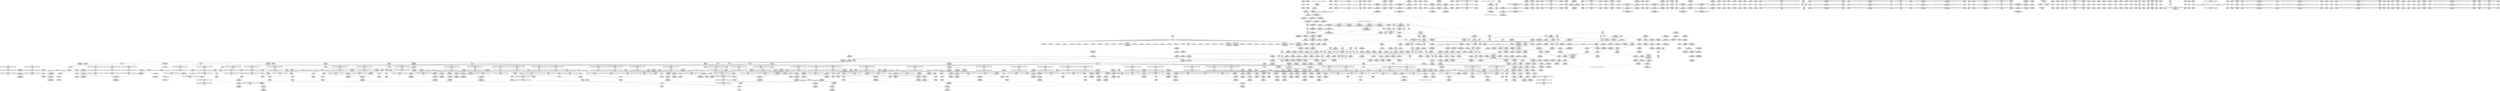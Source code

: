 digraph {
	CE0x4dd84f0 [shape=record,shape=Mrecord,label="{CE0x4dd84f0|_call_void_mcount()_#3|*SummSource*}"]
	CE0x4e56050 [shape=record,shape=Mrecord,label="{CE0x4e56050|task_sid:do.end6|*SummSink*}"]
	CE0x4e5c4f0 [shape=record,shape=Mrecord,label="{CE0x4e5c4f0|rcu_read_lock:tmp1}"]
	CE0x4e500e0 [shape=record,shape=Mrecord,label="{CE0x4e500e0|i64*_getelementptr_inbounds_(_6_x_i64_,_6_x_i64_*___llvm_gcov_ctr327,_i64_0,_i64_4)|*Constant*|*SummSource*}"]
	CE0x4ed31c0 [shape=record,shape=Mrecord,label="{CE0x4ed31c0|COLLAPSED:_GCMRE___llvm_gcov_ctr133_internal_global_4_x_i64_zeroinitializer:_elem_0:default:}"]
	CE0x4e40fc0 [shape=record,shape=Mrecord,label="{CE0x4e40fc0|sock_has_perm:tmp17|security/selinux/hooks.c,3976|*SummSink*}"]
	CE0x4eed6f0 [shape=record,shape=Mrecord,label="{CE0x4eed6f0|rcu_lock_release:bb|*SummSource*}"]
	CE0x4e931e0 [shape=record,shape=Mrecord,label="{CE0x4e931e0|__preempt_count_sub:do.end|*SummSource*}"]
	CE0x4e55bb0 [shape=record,shape=Mrecord,label="{CE0x4e55bb0|cred_sid:tmp4|*LoadInst*|security/selinux/hooks.c,196}"]
	CE0x4e08740 [shape=record,shape=Mrecord,label="{CE0x4e08740|%struct.task_struct*_(%struct.task_struct**)*_asm_movq_%gs:$_1:P_,$0_,_r,im,_dirflag_,_fpsr_,_flags_}"]
	CE0x4e98620 [shape=record,shape=Mrecord,label="{CE0x4e98620|rcu_read_lock:tmp17|include/linux/rcupdate.h,882}"]
	CE0x4e33640 [shape=record,shape=Mrecord,label="{CE0x4e33640|i32_208|*Constant*|*SummSink*}"]
	CE0x4e85390 [shape=record,shape=Mrecord,label="{CE0x4e85390|rcu_read_lock:do.end}"]
	CE0x4e4b2d0 [shape=record,shape=Mrecord,label="{CE0x4e4b2d0|_ret_i32_%call7,_!dbg_!27749|security/selinux/hooks.c,210|*SummSink*}"]
	CE0x4e491e0 [shape=record,shape=Mrecord,label="{CE0x4e491e0|8:_%struct.sock*,_:_SCME_40,41_}"]
	CE0x4dbe9c0 [shape=record,shape=Mrecord,label="{CE0x4dbe9c0|selinux_socket_getsockname:sk|security/selinux/hooks.c,4226|*SummSink*}"]
	CE0x4e77840 [shape=record,shape=Mrecord,label="{CE0x4e77840|__preempt_count_sub:entry|*SummSource*}"]
	CE0x4ea5170 [shape=record,shape=Mrecord,label="{CE0x4ea5170|rcu_read_unlock:tmp4|include/linux/rcupdate.h,933|*SummSource*}"]
	CE0x4e67530 [shape=record,shape=Mrecord,label="{CE0x4e67530|i32_0|*Constant*}"]
	CE0x4e83a60 [shape=record,shape=Mrecord,label="{CE0x4e83a60|_ret_void,_!dbg_!27717|include/linux/rcupdate.h,240|*SummSink*}"]
	CE0x4dc2640 [shape=record,shape=Mrecord,label="{CE0x4dc2640|selinux_socket_getsockname:tmp1}"]
	CE0x4e48990 [shape=record,shape=Mrecord,label="{CE0x4e48990|8:_%struct.sock*,_:_SCME_33,34_}"]
	CE0x4ef1de0 [shape=record,shape=Mrecord,label="{CE0x4ef1de0|__rcu_read_unlock:tmp2|*SummSink*}"]
	CE0x4e96290 [shape=record,shape=Mrecord,label="{CE0x4e96290|i64*_getelementptr_inbounds_(_11_x_i64_,_11_x_i64_*___llvm_gcov_ctr127,_i64_0,_i64_8)|*Constant*|*SummSink*}"]
	CE0x4e55120 [shape=record,shape=Mrecord,label="{CE0x4e55120|sock_has_perm:tmp19|security/selinux/hooks.c,3977|*SummSink*}"]
	CE0x4e4cbb0 [shape=record,shape=Mrecord,label="{CE0x4e4cbb0|i32_2|*Constant*}"]
	CE0x4e4ddc0 [shape=record,shape=Mrecord,label="{CE0x4e4ddc0|sock_has_perm:cmp|security/selinux/hooks.c,3969|*SummSource*}"]
	CE0x4509070 [shape=record,shape=Mrecord,label="{CE0x4509070|sock_has_perm:task|Function::sock_has_perm&Arg::task::|*SummSink*}"]
	CE0x4e9fe20 [shape=record,shape=Mrecord,label="{CE0x4e9fe20|GLOBAL:__llvm_gcov_ctr132|Global_var:__llvm_gcov_ctr132}"]
	CE0x4e66ba0 [shape=record,shape=Mrecord,label="{CE0x4e66ba0|task_sid:tmp5|security/selinux/hooks.c,208|*SummSink*}"]
	CE0x4ea5100 [shape=record,shape=Mrecord,label="{CE0x4ea5100|rcu_read_unlock:tobool|include/linux/rcupdate.h,933|*SummSink*}"]
	CE0x4e6d370 [shape=record,shape=Mrecord,label="{CE0x4e6d370|GLOBAL:__rcu_read_unlock|*Constant*}"]
	CE0x4e7b6a0 [shape=record,shape=Mrecord,label="{CE0x4e7b6a0|i64*_getelementptr_inbounds_(_4_x_i64_,_4_x_i64_*___llvm_gcov_ctr128,_i64_0,_i64_1)|*Constant*|*SummSource*}"]
	CE0x4e8a610 [shape=record,shape=Mrecord,label="{CE0x4e8a610|_call_void___preempt_count_add(i32_1)_#10,_!dbg_!27711|include/linux/rcupdate.h,239|*SummSource*}"]
	CE0x4e4a3b0 [shape=record,shape=Mrecord,label="{CE0x4e4a3b0|8:_%struct.sock*,_:_SCME_55,56_}"]
	CE0x4e3df90 [shape=record,shape=Mrecord,label="{CE0x4e3df90|rcu_read_unlock:entry|*SummSink*}"]
	CE0x4ef1d00 [shape=record,shape=Mrecord,label="{CE0x4ef1d00|__rcu_read_unlock:tmp2}"]
	CE0x4e4fac0 [shape=record,shape=Mrecord,label="{CE0x4e4fac0|sock_has_perm:tmp12|security/selinux/hooks.c,3970}"]
	CE0x4e5fb50 [shape=record,shape=Mrecord,label="{CE0x4e5fb50|rcu_lock_acquire:entry|*SummSource*}"]
	CE0x4ea6a00 [shape=record,shape=Mrecord,label="{CE0x4ea6a00|__rcu_read_lock:tmp1}"]
	CE0x4ed6cd0 [shape=record,shape=Mrecord,label="{CE0x4ed6cd0|__rcu_read_unlock:do.end}"]
	CE0x4e5d430 [shape=record,shape=Mrecord,label="{CE0x4e5d430|rcu_lock_acquire:map|Function::rcu_lock_acquire&Arg::map::}"]
	CE0x4e97cf0 [shape=record,shape=Mrecord,label="{CE0x4e97cf0|i64*_getelementptr_inbounds_(_11_x_i64_,_11_x_i64_*___llvm_gcov_ctr127,_i64_0,_i64_9)|*Constant*|*SummSource*}"]
	CE0x4e51dc0 [shape=record,shape=Mrecord,label="{CE0x4e51dc0|_call_void_mcount()_#3|*SummSource*}"]
	CE0x4e9e400 [shape=record,shape=Mrecord,label="{CE0x4e9e400|rcu_read_unlock:do.end|*SummSink*}"]
	CE0x4e338b0 [shape=record,shape=Mrecord,label="{CE0x4e338b0|i8*_getelementptr_inbounds_(_41_x_i8_,_41_x_i8_*_.str44,_i32_0,_i32_0)|*Constant*}"]
	CE0x4e47fd0 [shape=record,shape=Mrecord,label="{CE0x4e47fd0|8:_%struct.sock*,_:_SCME_25,26_}"]
	CE0x4e6c610 [shape=record,shape=Mrecord,label="{CE0x4e6c610|rcu_lock_release:entry}"]
	CE0x4eaf480 [shape=record,shape=Mrecord,label="{CE0x4eaf480|rcu_read_unlock:tmp19|include/linux/rcupdate.h,933|*SummSink*}"]
	CE0x4dd0cd0 [shape=record,shape=Mrecord,label="{CE0x4dd0cd0|i32_1|*Constant*}"]
	CE0x4e544d0 [shape=record,shape=Mrecord,label="{CE0x4e544d0|i64*_getelementptr_inbounds_(_6_x_i64_,_6_x_i64_*___llvm_gcov_ctr327,_i64_0,_i64_5)|*Constant*|*SummSource*}"]
	CE0x4eeaa80 [shape=record,shape=Mrecord,label="{CE0x4eeaa80|__preempt_count_add:val|Function::__preempt_count_add&Arg::val::|*SummSink*}"]
	CE0x4e46180 [shape=record,shape=Mrecord,label="{CE0x4e46180|avc_has_perm:requested|Function::avc_has_perm&Arg::requested::|*SummSink*}"]
	CE0x4e5ed90 [shape=record,shape=Mrecord,label="{CE0x4e5ed90|cred_sid:tmp3|*SummSource*}"]
	CE0x4e84850 [shape=record,shape=Mrecord,label="{CE0x4e84850|_call_void_rcu_lock_acquire(%struct.lockdep_map*_rcu_lock_map)_#10,_!dbg_!27711|include/linux/rcupdate.h,881|*SummSink*}"]
	CE0x4e5b590 [shape=record,shape=Mrecord,label="{CE0x4e5b590|GLOBAL:__rcu_read_lock|*Constant*|*SummSource*}"]
	CE0x4ea4970 [shape=record,shape=Mrecord,label="{CE0x4ea4970|i64*_getelementptr_inbounds_(_11_x_i64_,_11_x_i64_*___llvm_gcov_ctr132,_i64_0,_i64_0)|*Constant*}"]
	CE0x4e50c40 [shape=record,shape=Mrecord,label="{CE0x4e50c40|sock_has_perm:tmp4|security/selinux/hooks.c,3966|*SummSource*}"]
	CE0x4edc1b0 [shape=record,shape=Mrecord,label="{CE0x4edc1b0|__preempt_count_sub:tmp3|*SummSink*}"]
	CE0x4ea5820 [shape=record,shape=Mrecord,label="{CE0x4ea5820|rcu_read_unlock:if.end|*SummSource*}"]
	CE0x4dfce60 [shape=record,shape=Mrecord,label="{CE0x4dfce60|sock_has_perm:perms|Function::sock_has_perm&Arg::perms::}"]
	CE0x4dff360 [shape=record,shape=Mrecord,label="{CE0x4dff360|get_current:tmp4|./arch/x86/include/asm/current.h,14}"]
	CE0x4e5c560 [shape=record,shape=Mrecord,label="{CE0x4e5c560|rcu_read_lock:tmp1|*SummSource*}"]
	CE0x4e8cdc0 [shape=record,shape=Mrecord,label="{CE0x4e8cdc0|i64_1|*Constant*}"]
	CE0x4e53a30 [shape=record,shape=Mrecord,label="{CE0x4e53a30|rcu_read_lock:tmp6|include/linux/rcupdate.h,882|*SummSource*}"]
	CE0x4dc4180 [shape=record,shape=Mrecord,label="{CE0x4dc4180|COLLAPSED:_GCMRE___llvm_gcov_ctr98_internal_global_2_x_i64_zeroinitializer:_elem_0:default:}"]
	CE0x4dd9350 [shape=record,shape=Mrecord,label="{CE0x4dd9350|sock_has_perm:bb}"]
	CE0x4e6a6d0 [shape=record,shape=Mrecord,label="{CE0x4e6a6d0|task_sid:call3|security/selinux/hooks.c,208}"]
	CE0x4ed6710 [shape=record,shape=Mrecord,label="{CE0x4ed6710|rcu_lock_release:tmp6}"]
	CE0x4dc5be0 [shape=record,shape=Mrecord,label="{CE0x4dc5be0|avc_has_perm:tsid|Function::avc_has_perm&Arg::tsid::|*SummSource*}"]
	CE0x4e3a420 [shape=record,shape=Mrecord,label="{CE0x4e3a420|i64*_getelementptr_inbounds_(_13_x_i64_,_13_x_i64_*___llvm_gcov_ctr126,_i64_0,_i64_11)|*Constant*|*SummSource*}"]
	CE0x4de0490 [shape=record,shape=Mrecord,label="{CE0x4de0490|cred_sid:sid|security/selinux/hooks.c,197}"]
	CE0x4e537b0 [shape=record,shape=Mrecord,label="{CE0x4e537b0|rcu_read_lock:tmp5|include/linux/rcupdate.h,882|*SummSink*}"]
	CE0x4ee8830 [shape=record,shape=Mrecord,label="{CE0x4ee8830|rcu_lock_release:tmp4|include/linux/rcupdate.h,423}"]
	CE0x4e96700 [shape=record,shape=Mrecord,label="{CE0x4e96700|i8*_getelementptr_inbounds_(_25_x_i8_,_25_x_i8_*_.str45,_i32_0,_i32_0)|*Constant*|*SummSource*}"]
	CE0x4ed3330 [shape=record,shape=Mrecord,label="{CE0x4ed3330|rcu_lock_acquire:indirectgoto}"]
	CE0x4e3c840 [shape=record,shape=Mrecord,label="{CE0x4e3c840|GLOBAL:cred_sid|*Constant*|*SummSink*}"]
	CE0x4e97e80 [shape=record,shape=Mrecord,label="{CE0x4e97e80|i64*_getelementptr_inbounds_(_11_x_i64_,_11_x_i64_*___llvm_gcov_ctr127,_i64_0,_i64_9)|*Constant*|*SummSink*}"]
	CE0x4e46700 [shape=record,shape=Mrecord,label="{CE0x4e46700|_ret_i32_%retval.0,_!dbg_!27728|security/selinux/avc.c,775|*SummSource*}"]
	CE0x4e3a080 [shape=record,shape=Mrecord,label="{CE0x4e3a080|i64*_getelementptr_inbounds_(_13_x_i64_,_13_x_i64_*___llvm_gcov_ctr126,_i64_0,_i64_11)|*Constant*}"]
	CE0x4dcb710 [shape=record,shape=Mrecord,label="{CE0x4dcb710|get_current:tmp1|*SummSource*}"]
	CE0x4e67450 [shape=record,shape=Mrecord,label="{CE0x4e67450|rcu_read_lock:call|include/linux/rcupdate.h,882|*SummSink*}"]
	CE0x4dee4c0 [shape=record,shape=Mrecord,label="{CE0x4dee4c0|_call_void___rcu_read_lock()_#10,_!dbg_!27710|include/linux/rcupdate.h,879|*SummSink*}"]
	CE0x4eed560 [shape=record,shape=Mrecord,label="{CE0x4eed560|GLOBAL:__preempt_count|Global_var:__preempt_count|*SummSource*}"]
	CE0x4e409f0 [shape=record,shape=Mrecord,label="{CE0x4e409f0|sock_has_perm:u|security/selinux/hooks.c,3973}"]
	CE0x4ef0170 [shape=record,shape=Mrecord,label="{CE0x4ef0170|i64*_getelementptr_inbounds_(_4_x_i64_,_4_x_i64_*___llvm_gcov_ctr135,_i64_0,_i64_3)|*Constant*|*SummSink*}"]
	CE0x4e027f0 [shape=record,shape=Mrecord,label="{CE0x4e027f0|0:_i8,_:_GCMR_task_sid.__warned_internal_global_i8_0,_section_.data.unlikely_,_align_1:_elem_0:default:}"]
	CE0x4e9d220 [shape=record,shape=Mrecord,label="{CE0x4e9d220|rcu_read_unlock:tmp14|include/linux/rcupdate.h,933}"]
	CE0x4dcb260 [shape=record,shape=Mrecord,label="{CE0x4dcb260|selinux_socket_getsockname:call|security/selinux/hooks.c,4226|*SummSink*}"]
	CE0x4e6a9d0 [shape=record,shape=Mrecord,label="{CE0x4e6a9d0|i64*_getelementptr_inbounds_(_2_x_i64_,_2_x_i64_*___llvm_gcov_ctr131,_i64_0,_i64_1)|*Constant*}"]
	CE0x4dc1a40 [shape=record,shape=Mrecord,label="{CE0x4dc1a40|rcu_read_lock:if.then|*SummSink*}"]
	CE0x4ee88a0 [shape=record,shape=Mrecord,label="{CE0x4ee88a0|rcu_lock_release:tmp4|include/linux/rcupdate.h,423|*SummSource*}"]
	CE0x4e69430 [shape=record,shape=Mrecord,label="{CE0x4e69430|task_sid:tmp6|security/selinux/hooks.c,208|*SummSource*}"]
	CE0x4e76730 [shape=record,shape=Mrecord,label="{CE0x4e76730|rcu_lock_acquire:tmp6}"]
	CE0x4e75e60 [shape=record,shape=Mrecord,label="{CE0x4e75e60|i64_ptrtoint_(i8*_blockaddress(_rcu_lock_acquire,_%__here)_to_i64)|*Constant*}"]
	CE0x4e331c0 [shape=record,shape=Mrecord,label="{CE0x4e331c0|i32_208|*Constant*|*SummSource*}"]
	CE0x4e51b50 [shape=record,shape=Mrecord,label="{CE0x4e51b50|__preempt_count_add:tmp5|./arch/x86/include/asm/preempt.h,72|*SummSink*}"]
	CE0x4dcd930 [shape=record,shape=Mrecord,label="{CE0x4dcd930|sock_has_perm:if.end|*SummSource*}"]
	CE0x4e6ac60 [shape=record,shape=Mrecord,label="{CE0x4e6ac60|i64*_getelementptr_inbounds_(_2_x_i64_,_2_x_i64_*___llvm_gcov_ctr131,_i64_0,_i64_1)|*Constant*|*SummSource*}"]
	CE0x4e89a20 [shape=record,shape=Mrecord,label="{CE0x4e89a20|i64_2|*Constant*}"]
	CE0x4ddd7b0 [shape=record,shape=Mrecord,label="{CE0x4ddd7b0|get_current:tmp3|*SummSink*}"]
	CE0x4f09af0 [shape=record,shape=Mrecord,label="{CE0x4f09af0|__preempt_count_add:do.end}"]
	CE0x4eecbe0 [shape=record,shape=Mrecord,label="{CE0x4eecbe0|GLOBAL:__preempt_count_sub|*Constant*}"]
	CE0x4dbcc20 [shape=record,shape=Mrecord,label="{CE0x4dbcc20|selinux_socket_getsockname:sock|Function::selinux_socket_getsockname&Arg::sock::|*SummSink*}"]
	CE0x4e605b0 [shape=record,shape=Mrecord,label="{CE0x4e605b0|task_sid:tmp1|*SummSource*}"]
	CE0x4e0c230 [shape=record,shape=Mrecord,label="{CE0x4e0c230|sock_has_perm:tmp14|security/selinux/hooks.c,3972}"]
	CE0x4ea47a0 [shape=record,shape=Mrecord,label="{CE0x4ea47a0|rcu_read_unlock:land.lhs.true2|*SummSource*}"]
	CE0x4dc2b30 [shape=record,shape=Mrecord,label="{CE0x4dc2b30|sock_has_perm:tmp10|security/selinux/hooks.c,3969|*SummSink*}"]
	CE0x4e64040 [shape=record,shape=Mrecord,label="{CE0x4e64040|task_sid:tmp7|security/selinux/hooks.c,208|*SummSource*}"]
	CE0x4ed3d30 [shape=record,shape=Mrecord,label="{CE0x4ed3d30|__preempt_count_add:tmp6|./arch/x86/include/asm/preempt.h,73}"]
	CE0x4e41130 [shape=record,shape=Mrecord,label="{CE0x4e41130|sock_has_perm:call6|security/selinux/hooks.c,3976}"]
	CE0x4e33ef0 [shape=record,shape=Mrecord,label="{CE0x4e33ef0|i64*_getelementptr_inbounds_(_13_x_i64_,_13_x_i64_*___llvm_gcov_ctr126,_i64_0,_i64_9)|*Constant*|*SummSource*}"]
	CE0x4e76e30 [shape=record,shape=Mrecord,label="{CE0x4e76e30|rcu_lock_acquire:tmp7|*SummSource*}"]
	CE0x4ee7860 [shape=record,shape=Mrecord,label="{CE0x4ee7860|__rcu_read_unlock:tmp|*SummSource*}"]
	CE0x4ea3dc0 [shape=record,shape=Mrecord,label="{CE0x4ea3dc0|_call_void___preempt_count_sub(i32_1)_#10,_!dbg_!27715|include/linux/rcupdate.h,244}"]
	CE0x4eedba0 [shape=record,shape=Mrecord,label="{CE0x4eedba0|rcu_lock_acquire:indirectgoto|*SummSink*}"]
	CE0x4e50380 [shape=record,shape=Mrecord,label="{CE0x4e50380|i64*_getelementptr_inbounds_(_6_x_i64_,_6_x_i64_*___llvm_gcov_ctr327,_i64_0,_i64_4)|*Constant*|*SummSink*}"]
	CE0x4e75fa0 [shape=record,shape=Mrecord,label="{CE0x4e75fa0|i64_ptrtoint_(i8*_blockaddress(_rcu_lock_acquire,_%__here)_to_i64)|*Constant*|*SummSource*}"]
	CE0x4e04f10 [shape=record,shape=Mrecord,label="{CE0x4e04f10|task_sid:do.end|*SummSource*}"]
	CE0x4e60480 [shape=record,shape=Mrecord,label="{CE0x4e60480|task_sid:tmp1}"]
	CE0x4e03120 [shape=record,shape=Mrecord,label="{CE0x4e03120|_call_void_mcount()_#3|*SummSink*}"]
	CE0x4e61710 [shape=record,shape=Mrecord,label="{CE0x4e61710|GLOBAL:task_sid.__warned|Global_var:task_sid.__warned}"]
	CE0x4dda5c0 [shape=record,shape=Mrecord,label="{CE0x4dda5c0|cred_sid:tmp5|security/selinux/hooks.c,196|*SummSource*}"]
	CE0x4e88960 [shape=record,shape=Mrecord,label="{CE0x4e88960|rcu_lock_release:tmp1|*SummSource*}"]
	CE0x4e6d9c0 [shape=record,shape=Mrecord,label="{CE0x4e6d9c0|_call_void___rcu_read_unlock()_#10,_!dbg_!27734|include/linux/rcupdate.h,937|*SummSource*}"]
	CE0x4e3c980 [shape=record,shape=Mrecord,label="{CE0x4e3c980|cred_sid:entry|*SummSource*}"]
	CE0x4dc5850 [shape=record,shape=Mrecord,label="{CE0x4dc5850|avc_has_perm:ssid|Function::avc_has_perm&Arg::ssid::|*SummSource*}"]
	CE0x4e85890 [shape=record,shape=Mrecord,label="{CE0x4e85890|GLOBAL:rcu_lock_acquire|*Constant*}"]
	CE0x4ded4d0 [shape=record,shape=Mrecord,label="{CE0x4ded4d0|rcu_read_lock:tmp|*SummSource*}"]
	CE0x4e6a100 [shape=record,shape=Mrecord,label="{CE0x4e6a100|task_sid:tmp11|security/selinux/hooks.c,208|*SummSource*}"]
	CE0x4e33970 [shape=record,shape=Mrecord,label="{CE0x4e33970|i8*_getelementptr_inbounds_(_41_x_i8_,_41_x_i8_*_.str44,_i32_0,_i32_0)|*Constant*|*SummSource*}"]
	CE0x4e4c510 [shape=record,shape=Mrecord,label="{CE0x4e4c510|i64_56|*Constant*|*SummSink*}"]
	CE0x4df0c50 [shape=record,shape=Mrecord,label="{CE0x4df0c50|_ret_void,_!dbg_!27735|include/linux/rcupdate.h,884}"]
	CE0x4e6c370 [shape=record,shape=Mrecord,label="{CE0x4e6c370|_call_void_rcu_lock_release(%struct.lockdep_map*_rcu_lock_map)_#10,_!dbg_!27733|include/linux/rcupdate.h,935|*SummSource*}"]
	CE0x4ea0f70 [shape=record,shape=Mrecord,label="{CE0x4ea0f70|rcu_lock_acquire:tmp5|include/linux/rcupdate.h,418|*SummSink*}"]
	CE0x4e88bf0 [shape=record,shape=Mrecord,label="{CE0x4e88bf0|rcu_read_unlock:tmp9|include/linux/rcupdate.h,933}"]
	CE0x4e1c280 [shape=record,shape=Mrecord,label="{CE0x4e1c280|rcu_read_unlock:tmp12|include/linux/rcupdate.h,933}"]
	CE0x4e04760 [shape=record,shape=Mrecord,label="{CE0x4e04760|8:_%struct.sock*,_:_SCME_18,20_|*MultipleSource*|security/selinux/hooks.c, 3966|security/selinux/hooks.c,3966|security/selinux/hooks.c,3966}"]
	CE0x4dc6040 [shape=record,shape=Mrecord,label="{CE0x4dc6040|get_current:tmp3}"]
	CE0x4e076a0 [shape=record,shape=Mrecord,label="{CE0x4e076a0|sock_has_perm:sid|security/selinux/hooks.c,3969|*SummSink*}"]
	CE0x4e1d2b0 [shape=record,shape=Mrecord,label="{CE0x4e1d2b0|GLOBAL:rcu_lock_map|Global_var:rcu_lock_map|*SummSource*}"]
	CE0x4e04850 [shape=record,shape=Mrecord,label="{CE0x4e04850|get_current:tmp|*SummSink*}"]
	CE0x4ea66f0 [shape=record,shape=Mrecord,label="{CE0x4ea66f0|rcu_read_unlock:land.lhs.true|*SummSource*}"]
	CE0x4e37380 [shape=record,shape=Mrecord,label="{CE0x4e37380|task_sid:tmp14|security/selinux/hooks.c,208}"]
	CE0x4e4aef0 [shape=record,shape=Mrecord,label="{CE0x4e4aef0|task_sid:task|Function::task_sid&Arg::task::|*SummSink*}"]
	CE0x4e0bc20 [shape=record,shape=Mrecord,label="{CE0x4e0bc20|sock_has_perm:tmp13|security/selinux/hooks.c,3972}"]
	CE0x4e5e810 [shape=record,shape=Mrecord,label="{CE0x4e5e810|task_sid:tmp4|*LoadInst*|security/selinux/hooks.c,208|*SummSink*}"]
	CE0x4e6a240 [shape=record,shape=Mrecord,label="{CE0x4e6a240|task_sid:tmp13|security/selinux/hooks.c,208}"]
	CE0x4e06160 [shape=record,shape=Mrecord,label="{CE0x4e06160|_ret_void,_!dbg_!27717|include/linux/rcupdate.h,419|*SummSink*}"]
	CE0x4e4dea0 [shape=record,shape=Mrecord,label="{CE0x4e4dea0|sock_has_perm:cmp|security/selinux/hooks.c,3969|*SummSink*}"]
	CE0x4e66a20 [shape=record,shape=Mrecord,label="{CE0x4e66a20|task_sid:tmp5|security/selinux/hooks.c,208}"]
	CE0x4e3b890 [shape=record,shape=Mrecord,label="{CE0x4e3b890|task_sid:call7|security/selinux/hooks.c,208}"]
	CE0x4e6ecf0 [shape=record,shape=Mrecord,label="{CE0x4e6ecf0|__rcu_read_lock:bb}"]
	CE0x4ef0100 [shape=record,shape=Mrecord,label="{CE0x4ef0100|__preempt_count_sub:tmp6|./arch/x86/include/asm/preempt.h,78}"]
	CE0x4db8630 [shape=record,shape=Mrecord,label="{CE0x4db8630|i32_5|*Constant*|*SummSink*}"]
	CE0x4e38a00 [shape=record,shape=Mrecord,label="{CE0x4e38a00|task_sid:tmp18|security/selinux/hooks.c,208}"]
	CE0x4e0bd00 [shape=record,shape=Mrecord,label="{CE0x4e0bd00|sock_has_perm:tmp13|security/selinux/hooks.c,3972|*SummSink*}"]
	CE0x4e6c4a0 [shape=record,shape=Mrecord,label="{CE0x4e6c4a0|_call_void_rcu_lock_release(%struct.lockdep_map*_rcu_lock_map)_#10,_!dbg_!27733|include/linux/rcupdate.h,935|*SummSink*}"]
	CE0x4e0fbf0 [shape=record,shape=Mrecord,label="{CE0x4e0fbf0|avc_has_perm:entry|*SummSource*}"]
	CE0x4e0bc90 [shape=record,shape=Mrecord,label="{CE0x4e0bc90|sock_has_perm:tmp13|security/selinux/hooks.c,3972|*SummSource*}"]
	CE0x4e964b0 [shape=record,shape=Mrecord,label="{CE0x4e964b0|i8*_getelementptr_inbounds_(_25_x_i8_,_25_x_i8_*_.str45,_i32_0,_i32_0)|*Constant*}"]
	CE0x4ea36f0 [shape=record,shape=Mrecord,label="{CE0x4ea36f0|rcu_read_unlock:tmp|*SummSink*}"]
	CE0x4f09290 [shape=record,shape=Mrecord,label="{CE0x4f09290|__preempt_count_sub:tmp5|./arch/x86/include/asm/preempt.h,77|*SummSource*}"]
	CE0x4dca250 [shape=record,shape=Mrecord,label="{CE0x4dca250|selinux_socket_getsockname:entry|*SummSource*}"]
	CE0x4e68350 [shape=record,shape=Mrecord,label="{CE0x4e68350|GLOBAL:__llvm_gcov_ctr126|Global_var:__llvm_gcov_ctr126}"]
	CE0x4e75280 [shape=record,shape=Mrecord,label="{CE0x4e75280|i32_2|*Constant*}"]
	CE0x4e6d810 [shape=record,shape=Mrecord,label="{CE0x4e6d810|_ret_void,_!dbg_!27717|include/linux/rcupdate.h,424|*SummSink*}"]
	CE0x4e85280 [shape=record,shape=Mrecord,label="{CE0x4e85280|rcu_read_lock:bb|*SummSink*}"]
	CE0x4e44290 [shape=record,shape=Mrecord,label="{CE0x4e44290|i32_4|*Constant*|*SummSource*}"]
	CE0x4eab040 [shape=record,shape=Mrecord,label="{CE0x4eab040|rcu_read_unlock:do.body|*SummSink*}"]
	CE0x4e07a80 [shape=record,shape=Mrecord,label="{CE0x4e07a80|sock_has_perm:sid|security/selinux/hooks.c,3969|*SummSource*}"]
	CE0x4e77420 [shape=record,shape=Mrecord,label="{CE0x4e77420|__rcu_read_lock:tmp1|*SummSink*}"]
	CE0x4ea1560 [shape=record,shape=Mrecord,label="{CE0x4ea1560|rcu_read_unlock:tobool1|include/linux/rcupdate.h,933|*SummSink*}"]
	CE0x4ea4390 [shape=record,shape=Mrecord,label="{CE0x4ea4390|__preempt_count_add:entry}"]
	CE0x4e43640 [shape=record,shape=Mrecord,label="{CE0x4e43640|sock_has_perm:sid5|security/selinux/hooks.c,3976|*SummSink*}"]
	CE0x4dd9270 [shape=record,shape=Mrecord,label="{CE0x4dd9270|sock_has_perm:if.then|*SummSource*}"]
	CE0x4e63170 [shape=record,shape=Mrecord,label="{CE0x4e63170|rcu_read_lock:tmp8|include/linux/rcupdate.h,882}"]
	CE0x4e68c10 [shape=record,shape=Mrecord,label="{CE0x4e68c10|task_sid:land.lhs.true2}"]
	CE0x4e9f210 [shape=record,shape=Mrecord,label="{CE0x4e9f210|rcu_read_unlock:call3|include/linux/rcupdate.h,933|*SummSource*}"]
	CE0x4dbe700 [shape=record,shape=Mrecord,label="{CE0x4dbe700|selinux_socket_getsockname:tmp|*SummSink*}"]
	CE0x4eaf650 [shape=record,shape=Mrecord,label="{CE0x4eaf650|rcu_read_unlock:tmp20|include/linux/rcupdate.h,933}"]
	CE0x4e3df20 [shape=record,shape=Mrecord,label="{CE0x4e3df20|rcu_read_unlock:entry|*SummSource*}"]
	CE0x4e8a320 [shape=record,shape=Mrecord,label="{CE0x4e8a320|rcu_lock_acquire:entry|*SummSink*}"]
	CE0x4ddedc0 [shape=record,shape=Mrecord,label="{CE0x4ddedc0|_call_void_mcount()_#3}"]
	CE0x4e44e00 [shape=record,shape=Mrecord,label="{CE0x4e44e00|i32_(i32,_i32,_i16,_i32,_%struct.common_audit_data*)*_bitcast_(i32_(i32,_i32,_i16,_i32,_%struct.common_audit_data.495*)*_avc_has_perm_to_i32_(i32,_i32,_i16,_i32,_%struct.common_audit_data*)*)|*Constant*|*SummSink*}"]
	CE0x4e76fa0 [shape=record,shape=Mrecord,label="{CE0x4e76fa0|i8*_undef|*Constant*}"]
	CE0x4e37280 [shape=record,shape=Mrecord,label="{CE0x4e37280|i64_7|*Constant*|*SummSink*}"]
	CE0x4e05dd0 [shape=record,shape=Mrecord,label="{CE0x4e05dd0|i64*_getelementptr_inbounds_(_13_x_i64_,_13_x_i64_*___llvm_gcov_ctr126,_i64_0,_i64_0)|*Constant*|*SummSource*}"]
	CE0x4dc75e0 [shape=record,shape=Mrecord,label="{CE0x4dc75e0|selinux_socket_getsockname:tmp4|*LoadInst*|security/selinux/hooks.c,4226|*SummSource*}"]
	CE0x4e6d1a0 [shape=record,shape=Mrecord,label="{CE0x4e6d1a0|rcu_lock_release:map|Function::rcu_lock_release&Arg::map::|*SummSource*}"]
	CE0x4e1cc10 [shape=record,shape=Mrecord,label="{CE0x4e1cc10|rcu_read_lock:tmp14|include/linux/rcupdate.h,882}"]
	CE0x4ea1b10 [shape=record,shape=Mrecord,label="{CE0x4ea1b10|rcu_lock_acquire:tmp1}"]
	CE0x4e47cb0 [shape=record,shape=Mrecord,label="{CE0x4e47cb0|8:_%struct.sock*,_:_SCME_20,22_|*MultipleSource*|security/selinux/hooks.c, 3966|security/selinux/hooks.c,3966|security/selinux/hooks.c,3966}"]
	CE0x4ef0c00 [shape=record,shape=Mrecord,label="{CE0x4ef0c00|_call_void_mcount()_#3|*SummSource*}"]
	CE0x4e496a0 [shape=record,shape=Mrecord,label="{CE0x4e496a0|8:_%struct.sock*,_:_SCME_44,45_}"]
	CE0x4dcebe0 [shape=record,shape=Mrecord,label="{CE0x4dcebe0|_call_void_lock_release(%struct.lockdep_map*_%map,_i32_1,_i64_ptrtoint_(i8*_blockaddress(_rcu_lock_release,_%__here)_to_i64))_#10,_!dbg_!27716|include/linux/rcupdate.h,423}"]
	CE0x4e41a70 [shape=record,shape=Mrecord,label="{CE0x4e41a70|sock_has_perm:net1|security/selinux/hooks.c,3973}"]
	CE0x4f09e20 [shape=record,shape=Mrecord,label="{CE0x4f09e20|__preempt_count_add:do.end|*SummSource*}"]
	CE0x4e42960 [shape=record,shape=Mrecord,label="{CE0x4e42960|sock_has_perm:tmp15|security/selinux/hooks.c,3974|*SummSource*}"]
	CE0x4e778b0 [shape=record,shape=Mrecord,label="{CE0x4e778b0|__preempt_count_sub:entry}"]
	CE0x4e6ca00 [shape=record,shape=Mrecord,label="{CE0x4e6ca00|GLOBAL:rcu_lock_release|*Constant*|*SummSink*}"]
	CE0x4e8ad90 [shape=record,shape=Mrecord,label="{CE0x4e8ad90|i64*_getelementptr_inbounds_(_4_x_i64_,_4_x_i64_*___llvm_gcov_ctr128,_i64_0,_i64_2)|*Constant*|*SummSink*}"]
	CE0x4e3a0f0 [shape=record,shape=Mrecord,label="{CE0x4e3a0f0|task_sid:tmp25|security/selinux/hooks.c,208}"]
	CE0x4e843b0 [shape=record,shape=Mrecord,label="{CE0x4e843b0|rcu_read_lock:land.lhs.true|*SummSource*}"]
	CE0x4e42450 [shape=record,shape=Mrecord,label="{CE0x4e42450|sock_has_perm:net3|security/selinux/hooks.c,3974}"]
	CE0x4ea12f0 [shape=record,shape=Mrecord,label="{CE0x4ea12f0|_call_void_lock_acquire(%struct.lockdep_map*_%map,_i32_0,_i32_0,_i32_2,_i32_0,_%struct.lockdep_map*_null,_i64_ptrtoint_(i8*_blockaddress(_rcu_lock_acquire,_%__here)_to_i64))_#10,_!dbg_!27716|include/linux/rcupdate.h,418|*SummSource*}"]
	CE0x4e04fe0 [shape=record,shape=Mrecord,label="{CE0x4e04fe0|task_sid:do.end|*SummSink*}"]
	CE0x4edc0b0 [shape=record,shape=Mrecord,label="{CE0x4edc0b0|__preempt_count_sub:tmp3|*SummSource*}"]
	CE0x4dcb530 [shape=record,shape=Mrecord,label="{CE0x4dcb530|i64*_getelementptr_inbounds_(_2_x_i64_,_2_x_i64_*___llvm_gcov_ctr98,_i64_0,_i64_1)|*Constant*}"]
	CE0x4dc6410 [shape=record,shape=Mrecord,label="{CE0x4dc6410|GLOBAL:current_task|Global_var:current_task|*SummSource*}"]
	CE0x4ed3520 [shape=record,shape=Mrecord,label="{CE0x4ed3520|i64*_getelementptr_inbounds_(_4_x_i64_,_4_x_i64_*___llvm_gcov_ctr128,_i64_0,_i64_1)|*Constant*}"]
	CE0x4e55490 [shape=record,shape=Mrecord,label="{CE0x4e55490|sock_has_perm:tmp20|security/selinux/hooks.c,3977}"]
	CE0x4e70b80 [shape=record,shape=Mrecord,label="{CE0x4e70b80|_call_void_mcount()_#3|*SummSource*}"]
	CE0x4e42010 [shape=record,shape=Mrecord,label="{CE0x4e42010|sock_has_perm:u2|security/selinux/hooks.c,3974|*SummSource*}"]
	CE0x4e54690 [shape=record,shape=Mrecord,label="{CE0x4e54690|i64*_getelementptr_inbounds_(_6_x_i64_,_6_x_i64_*___llvm_gcov_ctr327,_i64_0,_i64_5)|*Constant*|*SummSink*}"]
	CE0x4e48860 [shape=record,shape=Mrecord,label="{CE0x4e48860|8:_%struct.sock*,_:_SCME_32,33_}"]
	CE0x4e43350 [shape=record,shape=Mrecord,label="{CE0x4e43350|sock_has_perm:sid5|security/selinux/hooks.c,3976}"]
	CE0x4e3b6a0 [shape=record,shape=Mrecord,label="{CE0x4e3b6a0|task_sid:tmp26|security/selinux/hooks.c,208|*SummSource*}"]
	CE0x4e55e60 [shape=record,shape=Mrecord,label="{CE0x4e55e60|cred_sid:tmp4|*LoadInst*|security/selinux/hooks.c,196|*SummSink*}"]
	CE0x4eae6a0 [shape=record,shape=Mrecord,label="{CE0x4eae6a0|i8*_getelementptr_inbounds_(_44_x_i8_,_44_x_i8_*_.str47,_i32_0,_i32_0)|*Constant*}"]
	CE0x4ddc370 [shape=record,shape=Mrecord,label="{CE0x4ddc370|i32_59|*Constant*|*SummSink*}"]
	CE0x4e5b850 [shape=record,shape=Mrecord,label="{CE0x4e5b850|rcu_read_unlock:tmp6|include/linux/rcupdate.h,933|*SummSource*}"]
	CE0x4ea20c0 [shape=record,shape=Mrecord,label="{CE0x4ea20c0|rcu_read_unlock:tobool|include/linux/rcupdate.h,933}"]
	CE0x4f2a780 [shape=record,shape=Mrecord,label="{CE0x4f2a780|__preempt_count_add:tmp1|*SummSource*}"]
	CE0x4eab410 [shape=record,shape=Mrecord,label="{CE0x4eab410|i64*_getelementptr_inbounds_(_4_x_i64_,_4_x_i64_*___llvm_gcov_ctr133,_i64_0,_i64_0)|*Constant*|*SummSource*}"]
	CE0x4e77c70 [shape=record,shape=Mrecord,label="{CE0x4e77c70|__rcu_read_lock:tmp3|*SummSource*}"]
	CE0x4e6ebf0 [shape=record,shape=Mrecord,label="{CE0x4e6ebf0|_ret_void,_!dbg_!27717|include/linux/rcupdate.h,245|*SummSink*}"]
	CE0x4f17b90 [shape=record,shape=Mrecord,label="{CE0x4f17b90|__preempt_count_sub:do.body}"]
	CE0x4e9bd10 [shape=record,shape=Mrecord,label="{CE0x4e9bd10|i64*_getelementptr_inbounds_(_2_x_i64_,_2_x_i64_*___llvm_gcov_ctr131,_i64_0,_i64_0)|*Constant*}"]
	CE0x4e54960 [shape=record,shape=Mrecord,label="{CE0x4e54960|sock_has_perm:tmp18|security/selinux/hooks.c,3977}"]
	CE0x4e99e30 [shape=record,shape=Mrecord,label="{CE0x4e99e30|rcu_read_lock:tmp19|include/linux/rcupdate.h,882|*SummSource*}"]
	CE0x4ea3c20 [shape=record,shape=Mrecord,label="{CE0x4ea3c20|_call_void_asm_sideeffect_,_memory_,_dirflag_,_fpsr_,_flags_()_#3,_!dbg_!27711,_!srcloc_!27714|include/linux/rcupdate.h,244|*SummSource*}"]
	CE0x4e4ee90 [shape=record,shape=Mrecord,label="{CE0x4e4ee90|sock_has_perm:tmp8|security/selinux/hooks.c,3969}"]
	CE0x4e1c760 [shape=record,shape=Mrecord,label="{CE0x4e1c760|rcu_read_unlock:call3|include/linux/rcupdate.h,933}"]
	CE0x4e49440 [shape=record,shape=Mrecord,label="{CE0x4e49440|8:_%struct.sock*,_:_SCME_42,43_}"]
	CE0x4e66690 [shape=record,shape=Mrecord,label="{CE0x4e66690|i64*_getelementptr_inbounds_(_11_x_i64_,_11_x_i64_*___llvm_gcov_ctr127,_i64_0,_i64_1)|*Constant*|*SummSink*}"]
	CE0x4e35410 [shape=record,shape=Mrecord,label="{CE0x4e35410|task_sid:tmp18|security/selinux/hooks.c,208|*SummSink*}"]
	CE0x4e82d70 [shape=record,shape=Mrecord,label="{CE0x4e82d70|_call_void_asm_addl_$1,_%gs:$0_,_*m,ri,*m,_dirflag_,_fpsr_,_flags_(i32*___preempt_count,_i32_%sub,_i32*___preempt_count)_#3,_!dbg_!27717,_!srcloc_!27718|./arch/x86/include/asm/preempt.h,77|*SummSink*}"]
	CE0x4e61f20 [shape=record,shape=Mrecord,label="{CE0x4e61f20|_call_void_rcu_lock_acquire(%struct.lockdep_map*_rcu_lock_map)_#10,_!dbg_!27711|include/linux/rcupdate.h,881}"]
	CE0x4e32f50 [shape=record,shape=Mrecord,label="{CE0x4e32f50|i32_208|*Constant*}"]
	CE0x4ea51e0 [shape=record,shape=Mrecord,label="{CE0x4ea51e0|rcu_read_unlock:tmp4|include/linux/rcupdate.h,933|*SummSink*}"]
	CE0x4ddba90 [shape=record,shape=Mrecord,label="{CE0x4ddba90|__rcu_read_lock:tmp5|include/linux/rcupdate.h,239}"]
	CE0x4e9cf90 [shape=record,shape=Mrecord,label="{CE0x4e9cf90|rcu_read_unlock:tmp13|include/linux/rcupdate.h,933|*SummSource*}"]
	CE0x4e96790 [shape=record,shape=Mrecord,label="{CE0x4e96790|i8*_getelementptr_inbounds_(_25_x_i8_,_25_x_i8_*_.str45,_i32_0,_i32_0)|*Constant*|*SummSink*}"]
	CE0x4e5eac0 [shape=record,shape=Mrecord,label="{CE0x4e5eac0|task_sid:call|security/selinux/hooks.c,208|*SummSource*}"]
	CE0x4e933d0 [shape=record,shape=Mrecord,label="{CE0x4e933d0|__preempt_count_sub:do.end|*SummSink*}"]
	CE0x4e9c410 [shape=record,shape=Mrecord,label="{CE0x4e9c410|rcu_read_unlock:tmp15|include/linux/rcupdate.h,933|*SummSink*}"]
	CE0x4eddb90 [shape=record,shape=Mrecord,label="{CE0x4eddb90|__preempt_count_add:do.end|*SummSink*}"]
	CE0x4e76a50 [shape=record,shape=Mrecord,label="{CE0x4e76a50|rcu_lock_acquire:tmp6|*SummSink*}"]
	CE0x4ed6880 [shape=record,shape=Mrecord,label="{CE0x4ed6880|rcu_lock_release:tmp7}"]
	CE0x4e697c0 [shape=record,shape=Mrecord,label="{CE0x4e697c0|rcu_read_lock:tobool|include/linux/rcupdate.h,882|*SummSink*}"]
	CE0x4ddc870 [shape=record,shape=Mrecord,label="{CE0x4ddc870|rcu_read_unlock:if.then}"]
	CE0x4e1caa0 [shape=record,shape=Mrecord,label="{CE0x4e1caa0|rcu_read_lock:tmp13|include/linux/rcupdate.h,882}"]
	CE0x4eea030 [shape=record,shape=Mrecord,label="{CE0x4eea030|i64*_getelementptr_inbounds_(_4_x_i64_,_4_x_i64_*___llvm_gcov_ctr134,_i64_0,_i64_1)|*Constant*|*SummSource*}"]
	CE0x4e4c430 [shape=record,shape=Mrecord,label="{CE0x4e4c430|i64_56|*Constant*}"]
	CE0x4e5e2d0 [shape=record,shape=Mrecord,label="{CE0x4e5e2d0|task_sid:do.body|*SummSource*}"]
	CE0x4ee8630 [shape=record,shape=Mrecord,label="{CE0x4ee8630|i64*_getelementptr_inbounds_(_4_x_i64_,_4_x_i64_*___llvm_gcov_ctr133,_i64_0,_i64_2)|*Constant*|*SummSink*}"]
	CE0x4f09450 [shape=record,shape=Mrecord,label="{CE0x4f09450|__preempt_count_sub:tmp5|./arch/x86/include/asm/preempt.h,77|*SummSink*}"]
	CE0x4e5f710 [shape=record,shape=Mrecord,label="{CE0x4e5f710|task_sid:call3|security/selinux/hooks.c,208|*SummSink*}"]
	CE0x4e6b3d0 [shape=record,shape=Mrecord,label="{CE0x4e6b3d0|i64_6|*Constant*|*SummSource*}"]
	CE0x4f1a940 [shape=record,shape=Mrecord,label="{CE0x4f1a940|__preempt_count_sub:bb}"]
	CE0x4f2a670 [shape=record,shape=Mrecord,label="{CE0x4f2a670|__preempt_count_sub:tmp1}"]
	CE0x4ea0370 [shape=record,shape=Mrecord,label="{CE0x4ea0370|_call_void_asm_sideeffect_,_memory_,_dirflag_,_fpsr_,_flags_()_#3,_!dbg_!27714,_!srcloc_!27715|include/linux/rcupdate.h,239|*SummSource*}"]
	CE0x4eaa3a0 [shape=record,shape=Mrecord,label="{CE0x4eaa3a0|__preempt_count_add:tmp6|./arch/x86/include/asm/preempt.h,73|*SummSource*}"]
	CE0x4df06f0 [shape=record,shape=Mrecord,label="{CE0x4df06f0|COLLAPSED:_GCMRE___llvm_gcov_ctr128_internal_global_4_x_i64_zeroinitializer:_elem_0:default:}"]
	CE0x4e4d800 [shape=record,shape=Mrecord,label="{CE0x4e4d800|sock_has_perm:tmp6|security/selinux/hooks.c,3969|*SummSink*}"]
	CE0x4e35110 [shape=record,shape=Mrecord,label="{CE0x4e35110|task_sid:tmp19|security/selinux/hooks.c,208}"]
	CE0x4dc5920 [shape=record,shape=Mrecord,label="{CE0x4dc5920|avc_has_perm:ssid|Function::avc_has_perm&Arg::ssid::|*SummSink*}"]
	CE0x4dc0fd0 [shape=record,shape=Mrecord,label="{CE0x4dc0fd0|_call_void_rcu_read_lock()_#10,_!dbg_!27712|security/selinux/hooks.c,207}"]
	CE0x4df0870 [shape=record,shape=Mrecord,label="{CE0x4df0870|i32_22|*Constant*|*SummSink*}"]
	CE0x4e95fa0 [shape=record,shape=Mrecord,label="{CE0x4e95fa0|i64*_getelementptr_inbounds_(_11_x_i64_,_11_x_i64_*___llvm_gcov_ctr127,_i64_0,_i64_8)|*Constant*|*SummSource*}"]
	CE0x4ee62f0 [shape=record,shape=Mrecord,label="{CE0x4ee62f0|i64*_getelementptr_inbounds_(_4_x_i64_,_4_x_i64_*___llvm_gcov_ctr129,_i64_0,_i64_1)|*Constant*|*SummSource*}"]
	CE0x4e97800 [shape=record,shape=Mrecord,label="{CE0x4e97800|i8*_getelementptr_inbounds_(_42_x_i8_,_42_x_i8_*_.str46,_i32_0,_i32_0)|*Constant*|*SummSource*}"]
	CE0x4e3b710 [shape=record,shape=Mrecord,label="{CE0x4e3b710|task_sid:tmp26|security/selinux/hooks.c,208|*SummSink*}"]
	CE0x4e53740 [shape=record,shape=Mrecord,label="{CE0x4e53740|rcu_read_lock:tmp5|include/linux/rcupdate.h,882|*SummSource*}"]
	CE0x4ed3150 [shape=record,shape=Mrecord,label="{CE0x4ed3150|rcu_lock_release:tmp}"]
	CE0x4ed54b0 [shape=record,shape=Mrecord,label="{CE0x4ed54b0|GLOBAL:lock_release|*Constant*|*SummSource*}"]
	CE0x4e4d400 [shape=record,shape=Mrecord,label="{CE0x4e4d400|sock_has_perm:tmp6|security/selinux/hooks.c,3969}"]
	CE0x4eeced0 [shape=record,shape=Mrecord,label="{CE0x4eeced0|rcu_lock_release:tmp2}"]
	CE0x4e383a0 [shape=record,shape=Mrecord,label="{CE0x4e383a0|task_sid:tmp17|security/selinux/hooks.c,208|*SummSink*}"]
	CE0x4df0e00 [shape=record,shape=Mrecord,label="{CE0x4df0e00|_ret_void,_!dbg_!27735|include/linux/rcupdate.h,884|*SummSink*}"]
	CE0x4e9ad80 [shape=record,shape=Mrecord,label="{CE0x4e9ad80|i64*_getelementptr_inbounds_(_11_x_i64_,_11_x_i64_*___llvm_gcov_ctr127,_i64_0,_i64_10)|*Constant*|*SummSink*}"]
	CE0x4e1cf20 [shape=record,shape=Mrecord,label="{CE0x4e1cf20|i32_77|*Constant*}"]
	CE0x4e3e5c0 [shape=record,shape=Mrecord,label="{CE0x4e3e5c0|_ret_void,_!dbg_!27735|include/linux/rcupdate.h,938|*SummSink*}"]
	CE0x4e60f10 [shape=record,shape=Mrecord,label="{CE0x4e60f10|task_sid:tobool|security/selinux/hooks.c,208|*SummSink*}"]
	CE0x4e3ac70 [shape=record,shape=Mrecord,label="{CE0x4e3ac70|task_sid:tmp25|security/selinux/hooks.c,208|*SummSink*}"]
	CE0x4f183e0 [shape=record,shape=Mrecord,label="{CE0x4f183e0|__preempt_count_add:do.body|*SummSink*}"]
	CE0x4e36ce0 [shape=record,shape=Mrecord,label="{CE0x4e36ce0|GLOBAL:lockdep_rcu_suspicious|*Constant*|*SummSource*}"]
	CE0x4dc9a80 [shape=record,shape=Mrecord,label="{CE0x4dc9a80|get_current:tmp2}"]
	CE0x4e840b0 [shape=record,shape=Mrecord,label="{CE0x4e840b0|rcu_read_lock:do.end|*SummSource*}"]
	CE0x4e43e80 [shape=record,shape=Mrecord,label="{CE0x4e43e80|sock_has_perm:tmp16|security/selinux/hooks.c,3976|*SummSource*}"]
	CE0x4e777b0 [shape=record,shape=Mrecord,label="{CE0x4e777b0|GLOBAL:__preempt_count_sub|*Constant*|*SummSource*}"]
	CE0x4eaad20 [shape=record,shape=Mrecord,label="{CE0x4eaad20|rcu_lock_acquire:tmp3|*SummSink*}"]
	CE0x4e3c2a0 [shape=record,shape=Mrecord,label="{CE0x4e3c2a0|task_sid:call7|security/selinux/hooks.c,208|*SummSource*}"]
	CE0x4eb03e0 [shape=record,shape=Mrecord,label="{CE0x4eb03e0|i64*_getelementptr_inbounds_(_11_x_i64_,_11_x_i64_*___llvm_gcov_ctr132,_i64_0,_i64_10)|*Constant*|*SummSource*}"]
	CE0x4e65e20 [shape=record,shape=Mrecord,label="{CE0x4e65e20|__rcu_read_lock:tmp7|include/linux/rcupdate.h,240|*SummSink*}"]
	CE0x4e85800 [shape=record,shape=Mrecord,label="{CE0x4e85800|__rcu_read_lock:tmp6|include/linux/rcupdate.h,240}"]
	CE0x4db7c90 [shape=record,shape=Mrecord,label="{CE0x4db7c90|i32_16|*Constant*|*SummSink*}"]
	CE0x4e46aa0 [shape=record,shape=Mrecord,label="{CE0x4e46aa0|sock_has_perm:retval.0}"]
	CE0x4dc1890 [shape=record,shape=Mrecord,label="{CE0x4dc1890|rcu_read_lock:if.then}"]
	CE0x4e86570 [shape=record,shape=Mrecord,label="{CE0x4e86570|i64*_getelementptr_inbounds_(_4_x_i64_,_4_x_i64_*___llvm_gcov_ctr128,_i64_0,_i64_3)|*Constant*|*SummSource*}"]
	CE0x4ea3480 [shape=record,shape=Mrecord,label="{CE0x4ea3480|rcu_lock_acquire:bb|*SummSource*}"]
	CE0x4ea5ca0 [shape=record,shape=Mrecord,label="{CE0x4ea5ca0|_ret_void,_!dbg_!27719|./arch/x86/include/asm/preempt.h,73|*SummSink*}"]
	CE0x4ddbd80 [shape=record,shape=Mrecord,label="{CE0x4ddbd80|__rcu_read_lock:tmp5|include/linux/rcupdate.h,239|*SummSink*}"]
	CE0x4e9fc90 [shape=record,shape=Mrecord,label="{CE0x4e9fc90|__rcu_read_lock:do.body|*SummSource*}"]
	CE0x4e68b50 [shape=record,shape=Mrecord,label="{CE0x4e68b50|task_sid:do.body5|*SummSink*}"]
	CE0x4eaaf80 [shape=record,shape=Mrecord,label="{CE0x4eaaf80|rcu_read_unlock:do.body|*SummSource*}"]
	CE0x4eed3f0 [shape=record,shape=Mrecord,label="{CE0x4eed3f0|GLOBAL:__preempt_count|Global_var:__preempt_count}"]
	CE0x4e44120 [shape=record,shape=Mrecord,label="{CE0x4e44120|i32_4|*Constant*}"]
	CE0x4eae090 [shape=record,shape=Mrecord,label="{CE0x4eae090|i64*_getelementptr_inbounds_(_11_x_i64_,_11_x_i64_*___llvm_gcov_ctr132,_i64_0,_i64_8)|*Constant*|*SummSource*}"]
	CE0x4e6a640 [shape=record,shape=Mrecord,label="{CE0x4e6a640|task_sid:tmp12|security/selinux/hooks.c,208|*SummSink*}"]
	CE0x4e067d0 [shape=record,shape=Mrecord,label="{CE0x4e067d0|task_sid:real_cred|security/selinux/hooks.c,208|*SummSink*}"]
	CE0x4e4c700 [shape=record,shape=Mrecord,label="{CE0x4e4c700|sock_has_perm:call|security/selinux/hooks.c,3967|*SummSource*}"]
	CE0x4eaeb90 [shape=record,shape=Mrecord,label="{CE0x4eaeb90|i64*_getelementptr_inbounds_(_11_x_i64_,_11_x_i64_*___llvm_gcov_ctr132,_i64_0,_i64_9)|*Constant*}"]
	CE0x4e4df80 [shape=record,shape=Mrecord,label="{CE0x4e4df80|i64_2|*Constant*}"]
	CE0x4e35810 [shape=record,shape=Mrecord,label="{CE0x4e35810|task_sid:tmp19|security/selinux/hooks.c,208|*SummSink*}"]
	CE0x4e897a0 [shape=record,shape=Mrecord,label="{CE0x4e897a0|rcu_read_lock:tobool|include/linux/rcupdate.h,882|*SummSource*}"]
	CE0x4e9c920 [shape=record,shape=Mrecord,label="{CE0x4e9c920|i64*_getelementptr_inbounds_(_4_x_i64_,_4_x_i64_*___llvm_gcov_ctr128,_i64_0,_i64_0)|*Constant*|*SummSource*}"]
	CE0x4f179f0 [shape=record,shape=Mrecord,label="{CE0x4f179f0|i64*_getelementptr_inbounds_(_4_x_i64_,_4_x_i64_*___llvm_gcov_ctr135,_i64_0,_i64_2)|*Constant*|*SummSource*}"]
	CE0x4dcb640 [shape=record,shape=Mrecord,label="{CE0x4dcb640|sock_has_perm:task|Function::sock_has_perm&Arg::task::}"]
	CE0x4e5f9b0 [shape=record,shape=Mrecord,label="{CE0x4e5f9b0|GLOBAL:rcu_lock_acquire|*Constant*|*SummSource*}"]
	CE0x4e47e30 [shape=record,shape=Mrecord,label="{CE0x4e47e30|8:_%struct.sock*,_:_SCME_24,25_}"]
	CE0x4ddd3a0 [shape=record,shape=Mrecord,label="{CE0x4ddd3a0|get_current:tmp|*SummSource*}"]
	CE0x4ee6500 [shape=record,shape=Mrecord,label="{CE0x4ee6500|__preempt_count_add:tmp1|*SummSink*}"]
	CE0x4e50810 [shape=record,shape=Mrecord,label="{CE0x4e50810|sock_has_perm:tmp3|security/selinux/hooks.c,3964|*SummSource*}"]
	CE0x4e9b9b0 [shape=record,shape=Mrecord,label="{CE0x4e9b9b0|cred_sid:bb}"]
	CE0x4eaab00 [shape=record,shape=Mrecord,label="{CE0x4eaab00|rcu_lock_acquire:tmp2|*SummSink*}"]
	CE0x4eddcc0 [shape=record,shape=Mrecord,label="{CE0x4eddcc0|__preempt_count_add:do.body}"]
	CE0x4e6e710 [shape=record,shape=Mrecord,label="{CE0x4e6e710|_ret_void,_!dbg_!27717|include/linux/rcupdate.h,245}"]
	CE0x4e394f0 [shape=record,shape=Mrecord,label="{CE0x4e394f0|task_sid:tmp22|security/selinux/hooks.c,208|*SummSink*}"]
	CE0x4ed58c0 [shape=record,shape=Mrecord,label="{CE0x4ed58c0|i64_ptrtoint_(i8*_blockaddress(_rcu_lock_release,_%__here)_to_i64)|*Constant*|*SummSource*}"]
	CE0x4de54d0 [shape=record,shape=Mrecord,label="{CE0x4de54d0|32:_%struct.sock*,_:_CRE_16,24_|*MultipleSource*|Function::selinux_socket_getsockname&Arg::sock::|security/selinux/hooks.c,4226}"]
	CE0x4e453a0 [shape=record,shape=Mrecord,label="{CE0x4e453a0|rcu_read_lock:tobool1|include/linux/rcupdate.h,882}"]
	CE0x4e65270 [shape=record,shape=Mrecord,label="{CE0x4e65270|i64_3|*Constant*|*SummSource*}"]
	CE0x4e1c110 [shape=record,shape=Mrecord,label="{CE0x4e1c110|i64_7|*Constant*}"]
	CE0x4e63000 [shape=record,shape=Mrecord,label="{CE0x4e63000|GLOBAL:rcu_read_lock.__warned|Global_var:rcu_read_lock.__warned|*SummSink*}"]
	CE0x4e74de0 [shape=record,shape=Mrecord,label="{CE0x4e74de0|GLOBAL:lock_acquire|*Constant*|*SummSource*}"]
	CE0x4eaf9b0 [shape=record,shape=Mrecord,label="{CE0x4eaf9b0|rcu_read_unlock:tmp20|include/linux/rcupdate.h,933|*SummSink*}"]
	CE0x4e77210 [shape=record,shape=Mrecord,label="{CE0x4e77210|i8*_undef|*Constant*|*SummSource*}"]
	CE0x4e020b0 [shape=record,shape=Mrecord,label="{CE0x4e020b0|_call_void_rcu_read_lock()_#10,_!dbg_!27712|security/selinux/hooks.c,207|*SummSink*}"]
	CE0x4e610d0 [shape=record,shape=Mrecord,label="{CE0x4e610d0|i64*_getelementptr_inbounds_(_2_x_i64_,_2_x_i64_*___llvm_gcov_ctr131,_i64_0,_i64_1)|*Constant*|*SummSink*}"]
	CE0x4e3dba0 [shape=record,shape=Mrecord,label="{CE0x4e3dba0|rcu_read_unlock:entry}"]
	CE0x4e48400 [shape=record,shape=Mrecord,label="{CE0x4e48400|8:_%struct.sock*,_:_SCME_28,29_}"]
	CE0x4eec940 [shape=record,shape=Mrecord,label="{CE0x4eec940|__preempt_count_sub:tmp6|./arch/x86/include/asm/preempt.h,78|*SummSink*}"]
	CE0x4e70100 [shape=record,shape=Mrecord,label="{CE0x4e70100|__preempt_count_sub:tmp7|./arch/x86/include/asm/preempt.h,78}"]
	CE0x4e97c80 [shape=record,shape=Mrecord,label="{CE0x4e97c80|i64*_getelementptr_inbounds_(_11_x_i64_,_11_x_i64_*___llvm_gcov_ctr127,_i64_0,_i64_9)|*Constant*}"]
	CE0x4edbcb0 [shape=record,shape=Mrecord,label="{CE0x4edbcb0|__preempt_count_sub:sub|./arch/x86/include/asm/preempt.h,77|*SummSource*}"]
	CE0x4ea8430 [shape=record,shape=Mrecord,label="{CE0x4ea8430|rcu_read_unlock:tmp10|include/linux/rcupdate.h,933|*SummSink*}"]
	CE0x4e8ea90 [shape=record,shape=Mrecord,label="{CE0x4e8ea90|rcu_lock_acquire:tmp3}"]
	CE0x4e8d4a0 [shape=record,shape=Mrecord,label="{CE0x4e8d4a0|rcu_read_lock:call3|include/linux/rcupdate.h,882|*SummSource*}"]
	CE0x4e35640 [shape=record,shape=Mrecord,label="{CE0x4e35640|i8_1|*Constant*}"]
	CE0x4ed5a20 [shape=record,shape=Mrecord,label="{CE0x4ed5a20|i64*_getelementptr_inbounds_(_4_x_i64_,_4_x_i64_*___llvm_gcov_ctr133,_i64_0,_i64_3)|*Constant*}"]
	CE0x4e35180 [shape=record,shape=Mrecord,label="{CE0x4e35180|task_sid:tmp18|security/selinux/hooks.c,208|*SummSource*}"]
	CE0x4e9e8b0 [shape=record,shape=Mrecord,label="{CE0x4e9e8b0|rcu_read_unlock:tmp2|*SummSink*}"]
	CE0x4e82280 [shape=record,shape=Mrecord,label="{CE0x4e82280|i64*_getelementptr_inbounds_(_4_x_i64_,_4_x_i64_*___llvm_gcov_ctr135,_i64_0,_i64_0)|*Constant*|*SummSink*}"]
	CE0x4ed7e60 [shape=record,shape=Mrecord,label="{CE0x4ed7e60|__preempt_count_add:tmp4|./arch/x86/include/asm/preempt.h,72|*SummSource*}"]
	CE0x4e378f0 [shape=record,shape=Mrecord,label="{CE0x4e378f0|task_sid:tmp16|security/selinux/hooks.c,208}"]
	CE0x4dbf570 [shape=record,shape=Mrecord,label="{CE0x4dbf570|i64*_getelementptr_inbounds_(_2_x_i64_,_2_x_i64_*___llvm_gcov_ctr363,_i64_0,_i64_1)|*Constant*|*SummSource*}"]
	CE0x4dc82e0 [shape=record,shape=Mrecord,label="{CE0x4dc82e0|selinux_socket_getsockname:tmp3}"]
	CE0x4e37b40 [shape=record,shape=Mrecord,label="{CE0x4e37b40|task_sid:tmp17|security/selinux/hooks.c,208}"]
	CE0x4eaec00 [shape=record,shape=Mrecord,label="{CE0x4eaec00|i64*_getelementptr_inbounds_(_11_x_i64_,_11_x_i64_*___llvm_gcov_ctr132,_i64_0,_i64_9)|*Constant*|*SummSource*}"]
	CE0x4e470d0 [shape=record,shape=Mrecord,label="{CE0x4e470d0|i64*_getelementptr_inbounds_(_6_x_i64_,_6_x_i64_*___llvm_gcov_ctr327,_i64_0,_i64_3)|*Constant*}"]
	CE0x4e3d180 [shape=record,shape=Mrecord,label="{CE0x4e3d180|_ret_i32_%tmp6,_!dbg_!27716|security/selinux/hooks.c,197|*SummSource*}"]
	CE0x4e6e1e0 [shape=record,shape=Mrecord,label="{CE0x4e6e1e0|__rcu_read_unlock:entry|*SummSource*}"]
	CE0x4dc59e0 [shape=record,shape=Mrecord,label="{CE0x4dc59e0|avc_has_perm:tsid|Function::avc_has_perm&Arg::tsid::}"]
	CE0x4ee7e70 [shape=record,shape=Mrecord,label="{CE0x4ee7e70|_call_void_mcount()_#3|*SummSource*}"]
	CE0x4ea7400 [shape=record,shape=Mrecord,label="{CE0x4ea7400|i64*_getelementptr_inbounds_(_4_x_i64_,_4_x_i64_*___llvm_gcov_ctr130,_i64_0,_i64_0)|*Constant*|*SummSink*}"]
	CE0x4e3e4b0 [shape=record,shape=Mrecord,label="{CE0x4e3e4b0|_ret_void,_!dbg_!27735|include/linux/rcupdate.h,938|*SummSource*}"]
	CE0x4df86b0 [shape=record,shape=Mrecord,label="{CE0x4df86b0|_ret_i32_%call1,_!dbg_!27715|security/selinux/hooks.c,4226|*SummSink*}"]
	CE0x4dc1f60 [shape=record,shape=Mrecord,label="{CE0x4dc1f60|sock_has_perm:cleanup|*SummSource*}"]
	CE0x4e42eb0 [shape=record,shape=Mrecord,label="{CE0x4e42eb0|sock_has_perm:sk4|security/selinux/hooks.c,3974|*SummSink*}"]
	CE0x4e38470 [shape=record,shape=Mrecord,label="{CE0x4e38470|i64*_getelementptr_inbounds_(_13_x_i64_,_13_x_i64_*___llvm_gcov_ctr126,_i64_0,_i64_8)|*Constant*|*SummSource*}"]
	CE0x4e32e20 [shape=record,shape=Mrecord,label="{CE0x4e32e20|sock_has_perm:tmp2|*LoadInst*|security/selinux/hooks.c,3964|*SummSink*}"]
	CE0x4e5b600 [shape=record,shape=Mrecord,label="{CE0x4e5b600|GLOBAL:__rcu_read_lock|*Constant*|*SummSink*}"]
	CE0x4e87d30 [shape=record,shape=Mrecord,label="{CE0x4e87d30|GLOBAL:__llvm_gcov_ctr127|Global_var:__llvm_gcov_ctr127}"]
	CE0x4dbe0d0 [shape=record,shape=Mrecord,label="{CE0x4dbe0d0|selinux_socket_getsockname:tmp|*SummSource*}"]
	CE0x4e85070 [shape=record,shape=Mrecord,label="{CE0x4e85070|rcu_read_lock:bb}"]
	CE0x4e70de0 [shape=record,shape=Mrecord,label="{CE0x4e70de0|__rcu_read_lock:tmp|*SummSink*}"]
	CE0x4df3e60 [shape=record,shape=Mrecord,label="{CE0x4df3e60|_call_void_mcount()_#3|*SummSource*}"]
	CE0x4e48e50 [shape=record,shape=Mrecord,label="{CE0x4e48e50|8:_%struct.sock*,_:_SCME_37,38_}"]
	CE0x4e6ba90 [shape=record,shape=Mrecord,label="{CE0x4e6ba90|rcu_read_unlock:tmp22|include/linux/rcupdate.h,935|*SummSource*}"]
	CE0x4ea6a70 [shape=record,shape=Mrecord,label="{CE0x4ea6a70|__rcu_read_lock:tmp1|*SummSource*}"]
	CE0x4dc98a0 [shape=record,shape=Mrecord,label="{CE0x4dc98a0|8:_%struct.sock*,_:_SCME_16,18_|*MultipleSource*|security/selinux/hooks.c, 3966|security/selinux/hooks.c,3966|security/selinux/hooks.c,3966}"]
	CE0x4e860b0 [shape=record,shape=Mrecord,label="{CE0x4e860b0|rcu_read_unlock:tmp|*SummSource*}"]
	CE0x4e55800 [shape=record,shape=Mrecord,label="{CE0x4e55800|task_sid:tmp8|security/selinux/hooks.c,208|*SummSource*}"]
	CE0x4dbdb10 [shape=record,shape=Mrecord,label="{CE0x4dbdb10|selinux_socket_getsockname:bb}"]
	CE0x4eb0830 [shape=record,shape=Mrecord,label="{CE0x4eb0830|rcu_read_unlock:tmp17|include/linux/rcupdate.h,933|*SummSink*}"]
	CE0x4e7ab20 [shape=record,shape=Mrecord,label="{CE0x4e7ab20|__preempt_count_add:tmp1}"]
	CE0x4e538c0 [shape=record,shape=Mrecord,label="{CE0x4e538c0|rcu_read_lock:tmp6|include/linux/rcupdate.h,882}"]
	CE0x4e6b8f0 [shape=record,shape=Mrecord,label="{CE0x4e6b8f0|rcu_read_unlock:tmp22|include/linux/rcupdate.h,935}"]
	CE0x4e759f0 [shape=record,shape=Mrecord,label="{CE0x4e759f0|__rcu_read_lock:tmp2|*SummSink*}"]
	CE0x4e8e250 [shape=record,shape=Mrecord,label="{CE0x4e8e250|rcu_read_lock:tmp15|include/linux/rcupdate.h,882|*SummSink*}"]
	CE0x4e3b190 [shape=record,shape=Mrecord,label="{CE0x4e3b190|i64*_getelementptr_inbounds_(_13_x_i64_,_13_x_i64_*___llvm_gcov_ctr126,_i64_0,_i64_12)|*Constant*}"]
	CE0x4dbdfa0 [shape=record,shape=Mrecord,label="{CE0x4dbdfa0|selinux_socket_getsockname:call|security/selinux/hooks.c,4226}"]
	CE0x4e67260 [shape=record,shape=Mrecord,label="{CE0x4e67260|task_sid:land.lhs.true|*SummSource*}"]
	CE0x4e6c300 [shape=record,shape=Mrecord,label="{CE0x4e6c300|_call_void_rcu_lock_release(%struct.lockdep_map*_rcu_lock_map)_#10,_!dbg_!27733|include/linux/rcupdate.h,935}"]
	CE0x4e7f530 [shape=record,shape=Mrecord,label="{CE0x4e7f530|__rcu_read_unlock:do.body|*SummSource*}"]
	CE0x4e10560 [shape=record,shape=Mrecord,label="{CE0x4e10560|rcu_read_lock:tmp10|include/linux/rcupdate.h,882|*SummSink*}"]
	CE0x4e4c5e0 [shape=record,shape=Mrecord,label="{CE0x4e4c5e0|sock_has_perm:call|security/selinux/hooks.c,3967}"]
	CE0x4ea1420 [shape=record,shape=Mrecord,label="{CE0x4ea1420|_call_void_lock_acquire(%struct.lockdep_map*_%map,_i32_0,_i32_0,_i32_2,_i32_0,_%struct.lockdep_map*_null,_i64_ptrtoint_(i8*_blockaddress(_rcu_lock_acquire,_%__here)_to_i64))_#10,_!dbg_!27716|include/linux/rcupdate.h,418|*SummSink*}"]
	CE0x4e4d910 [shape=record,shape=Mrecord,label="{CE0x4e4d910|sock_has_perm:tmp7|security/selinux/hooks.c,3969|*SummSource*}"]
	CE0x4ea3c90 [shape=record,shape=Mrecord,label="{CE0x4ea3c90|_call_void_asm_sideeffect_,_memory_,_dirflag_,_fpsr_,_flags_()_#3,_!dbg_!27711,_!srcloc_!27714|include/linux/rcupdate.h,244|*SummSink*}"]
	CE0x4e36bb0 [shape=record,shape=Mrecord,label="{CE0x4e36bb0|GLOBAL:lockdep_rcu_suspicious|*Constant*}"]
	CE0x4ed83d0 [shape=record,shape=Mrecord,label="{CE0x4ed83d0|i64*_getelementptr_inbounds_(_4_x_i64_,_4_x_i64_*___llvm_gcov_ctr129,_i64_0,_i64_2)|*Constant*}"]
	CE0x4e4e770 [shape=record,shape=Mrecord,label="{CE0x4e4e770|GLOBAL:__llvm_gcov_ctr327|Global_var:__llvm_gcov_ctr327}"]
	CE0x4df0cf0 [shape=record,shape=Mrecord,label="{CE0x4df0cf0|_ret_void,_!dbg_!27735|include/linux/rcupdate.h,884|*SummSource*}"]
	CE0x4e4d600 [shape=record,shape=Mrecord,label="{CE0x4e4d600|sock_has_perm:tmp6|security/selinux/hooks.c,3969|*SummSource*}"]
	CE0x4e1d0c0 [shape=record,shape=Mrecord,label="{CE0x4e1d0c0|GLOBAL:rcu_lock_map|Global_var:rcu_lock_map}"]
	CE0x4e87ea0 [shape=record,shape=Mrecord,label="{CE0x4e87ea0|GLOBAL:__llvm_gcov_ctr127|Global_var:__llvm_gcov_ctr127|*SummSink*}"]
	CE0x4e0c8b0 [shape=record,shape=Mrecord,label="{CE0x4e0c8b0|sock_has_perm:type|security/selinux/hooks.c,3972|*SummSource*}"]
	CE0x4e49dc0 [shape=record,shape=Mrecord,label="{CE0x4e49dc0|8:_%struct.sock*,_:_SCME_50,51_}"]
	CE0x4e51730 [shape=record,shape=Mrecord,label="{CE0x4e51730|__preempt_count_add:tmp3|*SummSource*}"]
	CE0x4e80760 [shape=record,shape=Mrecord,label="{CE0x4e80760|_call_void_mcount()_#3|*SummSink*}"]
	CE0x4e424c0 [shape=record,shape=Mrecord,label="{CE0x4e424c0|sock_has_perm:net3|security/selinux/hooks.c,3974|*SummSource*}"]
	CE0x4e4afc0 [shape=record,shape=Mrecord,label="{CE0x4e4afc0|_ret_i32_%call7,_!dbg_!27749|security/selinux/hooks.c,210}"]
	CE0x4eec3a0 [shape=record,shape=Mrecord,label="{CE0x4eec3a0|rcu_lock_release:__here}"]
	CE0x4e9a4e0 [shape=record,shape=Mrecord,label="{CE0x4e9a4e0|rcu_read_lock:tmp21|include/linux/rcupdate.h,884}"]
	CE0x4e4eba0 [shape=record,shape=Mrecord,label="{CE0x4e4eba0|i64_0|*Constant*|*SummSource*}"]
	CE0x4ee72b0 [shape=record,shape=Mrecord,label="{CE0x4ee72b0|i64*_getelementptr_inbounds_(_4_x_i64_,_4_x_i64_*___llvm_gcov_ctr128,_i64_0,_i64_1)|*Constant*|*SummSink*}"]
	CE0x4e6eee0 [shape=record,shape=Mrecord,label="{CE0x4e6eee0|__rcu_read_lock:bb|*SummSink*}"]
	CE0x4e468c0 [shape=record,shape=Mrecord,label="{CE0x4e468c0|_ret_i32_%retval.0,_!dbg_!27728|security/selinux/avc.c,775|*SummSink*}"]
	CE0x4e4a280 [shape=record,shape=Mrecord,label="{CE0x4e4a280|8:_%struct.sock*,_:_SCME_54,55_}"]
	CE0x4e490b0 [shape=record,shape=Mrecord,label="{CE0x4e490b0|8:_%struct.sock*,_:_SCME_39,40_}"]
	CE0x4e6de60 [shape=record,shape=Mrecord,label="{CE0x4e6de60|GLOBAL:__rcu_read_unlock|*Constant*|*SummSink*}"]
	CE0x4e56260 [shape=record,shape=Mrecord,label="{CE0x4e56260|task_sid:if.then|*SummSource*}"]
	CE0x4e4a610 [shape=record,shape=Mrecord,label="{CE0x4e4a610|i32_8|*Constant*|*SummSource*}"]
	CE0x4dd92e0 [shape=record,shape=Mrecord,label="{CE0x4dd92e0|sock_has_perm:if.then|*SummSink*}"]
	CE0x4e6efc0 [shape=record,shape=Mrecord,label="{CE0x4e6efc0|__rcu_read_lock:do.body}"]
	CE0x4eb2770 [shape=record,shape=Mrecord,label="{CE0x4eb2770|_call_void_mcount()_#3|*SummSink*}"]
	CE0x4dc2590 [shape=record,shape=Mrecord,label="{CE0x4dc2590|selinux_socket_getsockname:entry|*SummSink*}"]
	CE0x4df2c20 [shape=record,shape=Mrecord,label="{CE0x4df2c20|cred_sid:tmp6|security/selinux/hooks.c,197|*SummSource*}"]
	CE0x4e96d60 [shape=record,shape=Mrecord,label="{CE0x4e96d60|i32_883|*Constant*}"]
	CE0x4e65920 [shape=record,shape=Mrecord,label="{CE0x4e65920|task_sid:tmp|*SummSource*}"]
	CE0x4dbe5a0 [shape=record,shape=Mrecord,label="{CE0x4dbe5a0|GLOBAL:get_current|*Constant*|*SummSink*}"]
	CE0x4dbda60 [shape=record,shape=Mrecord,label="{CE0x4dbda60|selinux_socket_getsockname:tmp1|*SummSink*}"]
	CE0x4ea3760 [shape=record,shape=Mrecord,label="{CE0x4ea3760|rcu_read_unlock:tmp1}"]
	CE0x4eaa8c0 [shape=record,shape=Mrecord,label="{CE0x4eaa8c0|GLOBAL:rcu_read_unlock.__warned|Global_var:rcu_read_unlock.__warned|*SummSource*}"]
	CE0x4eadb80 [shape=record,shape=Mrecord,label="{CE0x4eadb80|rcu_read_unlock:tmp16|include/linux/rcupdate.h,933|*SummSink*}"]
	CE0x4e44410 [shape=record,shape=Mrecord,label="{CE0x4e44410|i32_4|*Constant*|*SummSink*}"]
	CE0x4e8ab40 [shape=record,shape=Mrecord,label="{CE0x4e8ab40|_call_void___preempt_count_sub(i32_1)_#10,_!dbg_!27715|include/linux/rcupdate.h,244|*SummSink*}"]
	CE0x4ee3bc0 [shape=record,shape=Mrecord,label="{CE0x4ee3bc0|__preempt_count_sub:tmp4|./arch/x86/include/asm/preempt.h,77}"]
	CE0x4e77df0 [shape=record,shape=Mrecord,label="{CE0x4e77df0|_call_void_mcount()_#3}"]
	CE0x4ee75a0 [shape=record,shape=Mrecord,label="{CE0x4ee75a0|__rcu_read_unlock:tmp}"]
	CE0x4e66dc0 [shape=record,shape=Mrecord,label="{CE0x4e66dc0|cred_sid:tmp|*SummSink*}"]
	CE0x4dc97a0 [shape=record,shape=Mrecord,label="{CE0x4dc97a0|selinux_socket_getsockname:tmp2}"]
	CE0x4df3d70 [shape=record,shape=Mrecord,label="{CE0x4df3d70|avc_has_perm:requested|Function::avc_has_perm&Arg::requested::|*SummSource*}"]
	CE0x4e4e140 [shape=record,shape=Mrecord,label="{CE0x4e4e140|i64_2|*Constant*|*SummSource*}"]
	CE0x4e82c80 [shape=record,shape=Mrecord,label="{CE0x4e82c80|_call_void_asm_addl_$1,_%gs:$0_,_*m,ri,*m,_dirflag_,_fpsr_,_flags_(i32*___preempt_count,_i32_%sub,_i32*___preempt_count)_#3,_!dbg_!27717,_!srcloc_!27718|./arch/x86/include/asm/preempt.h,77|*SummSource*}"]
	CE0x4eec030 [shape=record,shape=Mrecord,label="{CE0x4eec030|rcu_lock_release:bb}"]
	CE0x4e36d50 [shape=record,shape=Mrecord,label="{CE0x4e36d50|GLOBAL:lockdep_rcu_suspicious|*Constant*|*SummSink*}"]
	CE0x4eea970 [shape=record,shape=Mrecord,label="{CE0x4eea970|__preempt_count_add:val|Function::__preempt_count_add&Arg::val::}"]
	CE0x4e54a40 [shape=record,shape=Mrecord,label="{CE0x4e54a40|sock_has_perm:tmp18|security/selinux/hooks.c,3977|*SummSink*}"]
	CE0x4ea1280 [shape=record,shape=Mrecord,label="{CE0x4ea1280|_call_void_lock_acquire(%struct.lockdep_map*_%map,_i32_0,_i32_0,_i32_2,_i32_0,_%struct.lockdep_map*_null,_i64_ptrtoint_(i8*_blockaddress(_rcu_lock_acquire,_%__here)_to_i64))_#10,_!dbg_!27716|include/linux/rcupdate.h,418}"]
	CE0x4e357a0 [shape=record,shape=Mrecord,label="{CE0x4e357a0|task_sid:tmp19|security/selinux/hooks.c,208|*SummSource*}"]
	CE0x4e05530 [shape=record,shape=Mrecord,label="{CE0x4e05530|task_sid:land.lhs.true2|*SummSource*}"]
	CE0x4eec460 [shape=record,shape=Mrecord,label="{CE0x4eec460|rcu_lock_release:__here|*SummSource*}"]
	CE0x4dbf360 [shape=record,shape=Mrecord,label="{CE0x4dbf360|i32_0|*Constant*|*SummSource*}"]
	CE0x4f2ac40 [shape=record,shape=Mrecord,label="{CE0x4f2ac40|__preempt_count_add:tmp2|*SummSource*}"]
	CE0x4e451c0 [shape=record,shape=Mrecord,label="{CE0x4e451c0|rcu_read_lock:tmp8|include/linux/rcupdate.h,882|*SummSource*}"]
	CE0x4df0760 [shape=record,shape=Mrecord,label="{CE0x4df0760|__rcu_read_lock:tmp|*SummSource*}"]
	CE0x4eb1c00 [shape=record,shape=Mrecord,label="{CE0x4eb1c00|i32_934|*Constant*}"]
	CE0x4e87fd0 [shape=record,shape=Mrecord,label="{CE0x4e87fd0|GLOBAL:__llvm_gcov_ctr127|Global_var:__llvm_gcov_ctr127|*SummSource*}"]
	CE0x4e5f6a0 [shape=record,shape=Mrecord,label="{CE0x4e5f6a0|task_sid:call3|security/selinux/hooks.c,208|*SummSource*}"]
	CE0x4e85ce0 [shape=record,shape=Mrecord,label="{CE0x4e85ce0|i64*_getelementptr_inbounds_(_4_x_i64_,_4_x_i64_*___llvm_gcov_ctr130,_i64_0,_i64_1)|*Constant*|*SummSink*}"]
	CE0x4e9fd00 [shape=record,shape=Mrecord,label="{CE0x4e9fd00|rcu_read_unlock:tmp5|include/linux/rcupdate.h,933}"]
	CE0x4dc5280 [shape=record,shape=Mrecord,label="{CE0x4dc5280|_call_void_mcount()_#3|*SummSource*}"]
	CE0x4e39670 [shape=record,shape=Mrecord,label="{CE0x4e39670|task_sid:tmp24|security/selinux/hooks.c,208}"]
	CE0x4e408b0 [shape=record,shape=Mrecord,label="{CE0x4e408b0|i8_2|*Constant*|*SummSink*}"]
	CE0x4e048c0 [shape=record,shape=Mrecord,label="{CE0x4e048c0|get_current:tmp1}"]
	CE0x4e63590 [shape=record,shape=Mrecord,label="{CE0x4e63590|0:_i8,_:_GCMR_rcu_read_lock.__warned_internal_global_i8_0,_section_.data.unlikely_,_align_1:_elem_0:default:}"]
	CE0x4e7e8a0 [shape=record,shape=Mrecord,label="{CE0x4e7e8a0|__preempt_count_sub:bb|*SummSink*}"]
	CE0x4db8490 [shape=record,shape=Mrecord,label="{CE0x4db8490|selinux_socket_getsockname:sk|security/selinux/hooks.c,4226}"]
	CE0x4e6b780 [shape=record,shape=Mrecord,label="{CE0x4e6b780|i64_6|*Constant*|*SummSink*}"]
	CE0x4e691c0 [shape=record,shape=Mrecord,label="{CE0x4e691c0|GLOBAL:__llvm_gcov_ctr126|Global_var:__llvm_gcov_ctr126|*SummSink*}"]
	CE0x4e01b40 [shape=record,shape=Mrecord,label="{CE0x4e01b40|cred_sid:tmp5|security/selinux/hooks.c,196}"]
	CE0x4e9dde0 [shape=record,shape=Mrecord,label="{CE0x4e9dde0|rcu_read_unlock:tmp8|include/linux/rcupdate.h,933|*SummSource*}"]
	CE0x4e50980 [shape=record,shape=Mrecord,label="{CE0x4e50980|sock_has_perm:tmp3|security/selinux/hooks.c,3964|*SummSink*}"]
	CE0x4e05710 [shape=record,shape=Mrecord,label="{CE0x4e05710|task_sid:bb}"]
	CE0x4dc1cc0 [shape=record,shape=Mrecord,label="{CE0x4dc1cc0|task_sid:tobool1|security/selinux/hooks.c,208|*SummSource*}"]
	CE0x4e43970 [shape=record,shape=Mrecord,label="{CE0x4e43970|sock_has_perm:sclass|security/selinux/hooks.c,3976|*SummSource*}"]
	CE0x4db7de0 [shape=record,shape=Mrecord,label="{CE0x4db7de0|_ret_%struct.task_struct*_%tmp4,_!dbg_!27714|./arch/x86/include/asm/current.h,14}"]
	CE0x4dc5fd0 [shape=record,shape=Mrecord,label="{CE0x4dc5fd0|get_current:tmp2|*SummSink*}"]
	CE0x4e55630 [shape=record,shape=Mrecord,label="{CE0x4e55630|sock_has_perm:tmp20|security/selinux/hooks.c,3977|*SummSink*}"]
	CE0x4e55fb0 [shape=record,shape=Mrecord,label="{CE0x4e55fb0|task_sid:do.end6|*SummSource*}"]
	CE0x4dc6220 [shape=record,shape=Mrecord,label="{CE0x4dc6220|%struct.task_struct*_(%struct.task_struct**)*_asm_movq_%gs:$_1:P_,$0_,_r,im,_dirflag_,_fpsr_,_flags_|*SummSink*}"]
	CE0x4e3cbf0 [shape=record,shape=Mrecord,label="{CE0x4e3cbf0|cred_sid:cred|Function::cred_sid&Arg::cred::}"]
	CE0x4e4cd10 [shape=record,shape=Mrecord,label="{CE0x4e4cd10|i32_2|*Constant*|*SummSource*}"]
	CE0x4e5acc0 [shape=record,shape=Mrecord,label="{CE0x4e5acc0|i64_4|*Constant*}"]
	CE0x4e47a40 [shape=record,shape=Mrecord,label="{CE0x4e47a40|task_sid:if.end}"]
	CE0x4e4ed20 [shape=record,shape=Mrecord,label="{CE0x4e4ed20|sock_has_perm:tmp9|security/selinux/hooks.c,3969}"]
	CE0x4e49a30 [shape=record,shape=Mrecord,label="{CE0x4e49a30|8:_%struct.sock*,_:_SCME_47,48_}"]
	CE0x4e5d1c0 [shape=record,shape=Mrecord,label="{CE0x4e5d1c0|i64*_getelementptr_inbounds_(_13_x_i64_,_13_x_i64_*___llvm_gcov_ctr126,_i64_0,_i64_1)|*Constant*|*SummSource*}"]
	CE0x4df3430 [shape=record,shape=Mrecord,label="{CE0x4df3430|get_current:tmp4|./arch/x86/include/asm/current.h,14|*SummSource*}"]
	CE0x4e62530 [shape=record,shape=Mrecord,label="{CE0x4e62530|rcu_read_lock:land.lhs.true|*SummSink*}"]
	CE0x4dfbda0 [shape=record,shape=Mrecord,label="{CE0x4dfbda0|_ret_i32_%call1,_!dbg_!27715|security/selinux/hooks.c,4226}"]
	CE0x4e75980 [shape=record,shape=Mrecord,label="{CE0x4e75980|__rcu_read_lock:tmp2|*SummSource*}"]
	CE0x4ed2f80 [shape=record,shape=Mrecord,label="{CE0x4ed2f80|i64*_getelementptr_inbounds_(_4_x_i64_,_4_x_i64_*___llvm_gcov_ctr133,_i64_0,_i64_0)|*Constant*|*SummSink*}"]
	CE0x4e3a520 [shape=record,shape=Mrecord,label="{CE0x4e3a520|i64*_getelementptr_inbounds_(_13_x_i64_,_13_x_i64_*___llvm_gcov_ctr126,_i64_0,_i64_11)|*Constant*|*SummSink*}"]
	CE0x4e61d50 [shape=record,shape=Mrecord,label="{CE0x4e61d50|__rcu_read_lock:entry|*SummSink*}"]
	CE0x4ea6d90 [shape=record,shape=Mrecord,label="{CE0x4ea6d90|rcu_lock_release:tmp3|*SummSink*}"]
	CE0x4e3f1f0 [shape=record,shape=Mrecord,label="{CE0x4e3f1f0|i64*_getelementptr_inbounds_(_6_x_i64_,_6_x_i64_*___llvm_gcov_ctr327,_i64_0,_i64_3)|*Constant*|*SummSink*}"]
	CE0x4df3780 [shape=record,shape=Mrecord,label="{CE0x4df3780|avc_has_perm:tclass|Function::avc_has_perm&Arg::tclass::|*SummSource*}"]
	CE0x4e64bb0 [shape=record,shape=Mrecord,label="{CE0x4e64bb0|cred_sid:tmp1}"]
	CE0x4ed5440 [shape=record,shape=Mrecord,label="{CE0x4ed5440|GLOBAL:lock_release|*Constant*}"]
	CE0x4e82f20 [shape=record,shape=Mrecord,label="{CE0x4e82f20|void_(i32*,_i32,_i32*)*_asm_addl_$1,_%gs:$0_,_*m,ri,*m,_dirflag_,_fpsr_,_flags_}"]
	CE0x4df73b0 [shape=record,shape=Mrecord,label="{CE0x4df73b0|get_current:bb|*SummSource*}"]
	CE0x4e0c4d0 [shape=record,shape=Mrecord,label="{CE0x4e0c4d0|sock_has_perm:tmp14|security/selinux/hooks.c,3972|*SummSink*}"]
	CE0x4dc5e80 [shape=record,shape=Mrecord,label="{CE0x4dc5e80|avc_has_perm:tclass|Function::avc_has_perm&Arg::tclass::}"]
	CE0x4e05fd0 [shape=record,shape=Mrecord,label="{CE0x4e05fd0|task_sid:tmp}"]
	CE0x4ea21a0 [shape=record,shape=Mrecord,label="{CE0x4ea21a0|rcu_read_unlock:tobool|include/linux/rcupdate.h,933|*SummSource*}"]
	CE0x4ee63b0 [shape=record,shape=Mrecord,label="{CE0x4ee63b0|__rcu_read_unlock:bb|*SummSink*}"]
	CE0x4e37f00 [shape=record,shape=Mrecord,label="{CE0x4e37f00|task_sid:tmp16|security/selinux/hooks.c,208|*SummSource*}"]
	CE0x4e97740 [shape=record,shape=Mrecord,label="{CE0x4e97740|i8*_getelementptr_inbounds_(_42_x_i8_,_42_x_i8_*_.str46,_i32_0,_i32_0)|*Constant*}"]
	CE0x4f08ed0 [shape=record,shape=Mrecord,label="{CE0x4f08ed0|__rcu_read_unlock:tmp4|include/linux/rcupdate.h,244|*SummSource*}"]
	CE0x4ddf700 [shape=record,shape=Mrecord,label="{CE0x4ddf700|sock_has_perm:ad|security/selinux/hooks.c, 3965}"]
	CE0x4e753f0 [shape=record,shape=Mrecord,label="{CE0x4e753f0|%struct.lockdep_map*_null|*Constant*}"]
	CE0x4eaa9f0 [shape=record,shape=Mrecord,label="{CE0x4eaa9f0|GLOBAL:rcu_read_unlock.__warned|Global_var:rcu_read_unlock.__warned|*SummSink*}"]
	CE0x4e04ea0 [shape=record,shape=Mrecord,label="{CE0x4e04ea0|task_sid:do.end}"]
	CE0x4f186b0 [shape=record,shape=Mrecord,label="{CE0x4f186b0|i64*_getelementptr_inbounds_(_4_x_i64_,_4_x_i64_*___llvm_gcov_ctr129,_i64_0,_i64_0)|*Constant*}"]
	CE0x4e10430 [shape=record,shape=Mrecord,label="{CE0x4e10430|rcu_read_lock:tmp10|include/linux/rcupdate.h,882|*SummSource*}"]
	CE0x4e64240 [shape=record,shape=Mrecord,label="{CE0x4e64240|task_sid:tmp8|security/selinux/hooks.c,208}"]
	CE0x4e9a010 [shape=record,shape=Mrecord,label="{CE0x4e9a010|rcu_read_lock:tmp20|include/linux/rcupdate.h,882}"]
	CE0x4e4e430 [shape=record,shape=Mrecord,label="{CE0x4e4e430|sock_has_perm:tmp7|security/selinux/hooks.c,3969|*SummSink*}"]
	CE0x4e3b200 [shape=record,shape=Mrecord,label="{CE0x4e3b200|task_sid:tmp27|security/selinux/hooks.c,208}"]
	CE0x4dc8850 [shape=record,shape=Mrecord,label="{CE0x4dc8850|COLLAPSED:_GCMRE___llvm_gcov_ctr327_internal_global_6_x_i64_zeroinitializer:_elem_0:default:}"]
	CE0x4eeb1c0 [shape=record,shape=Mrecord,label="{CE0x4eeb1c0|i64*_getelementptr_inbounds_(_4_x_i64_,_4_x_i64_*___llvm_gcov_ctr128,_i64_0,_i64_2)|*Constant*}"]
	CE0x4dbddd0 [shape=record,shape=Mrecord,label="{CE0x4dbddd0|i64*_getelementptr_inbounds_(_2_x_i64_,_2_x_i64_*___llvm_gcov_ctr363,_i64_0,_i64_1)|*Constant*|*SummSink*}"]
	CE0x4e37130 [shape=record,shape=Mrecord,label="{CE0x4e37130|i64_7|*Constant*}"]
	CE0x4e8d780 [shape=record,shape=Mrecord,label="{CE0x4e8d780|rcu_read_lock:tmp13|include/linux/rcupdate.h,882|*SummSource*}"]
	CE0x4df7420 [shape=record,shape=Mrecord,label="{CE0x4df7420|i64*_getelementptr_inbounds_(_2_x_i64_,_2_x_i64_*___llvm_gcov_ctr98,_i64_0,_i64_0)|*Constant*}"]
	CE0x4ddca90 [shape=record,shape=Mrecord,label="{CE0x4ddca90|rcu_read_unlock:if.then|*SummSink*}"]
	CE0x4e50fb0 [shape=record,shape=Mrecord,label="{CE0x4e50fb0|sock_has_perm:tmp5|security/selinux/hooks.c,3966|*SummSource*}"]
	CE0x4e50d70 [shape=record,shape=Mrecord,label="{CE0x4e50d70|sock_has_perm:tmp4|security/selinux/hooks.c,3966|*SummSink*}"]
	CE0x4e658b0 [shape=record,shape=Mrecord,label="{CE0x4e658b0|COLLAPSED:_GCMRE___llvm_gcov_ctr126_internal_global_13_x_i64_zeroinitializer:_elem_0:default:}"]
	CE0x4df0b50 [shape=record,shape=Mrecord,label="{CE0x4df0b50|cred_sid:security|security/selinux/hooks.c,196}"]
	CE0x4dbe440 [shape=record,shape=Mrecord,label="{CE0x4dbe440|_ret_%struct.task_struct*_%tmp4,_!dbg_!27714|./arch/x86/include/asm/current.h,14|*SummSink*}"]
	CE0x4e9e7e0 [shape=record,shape=Mrecord,label="{CE0x4e9e7e0|i64*_getelementptr_inbounds_(_4_x_i64_,_4_x_i64_*___llvm_gcov_ctr135,_i64_0,_i64_3)|*Constant*}"]
	CE0x4e5c0b0 [shape=record,shape=Mrecord,label="{CE0x4e5c0b0|GLOBAL:task_sid.__warned|Global_var:task_sid.__warned|*SummSink*}"]
	CE0x4dd9500 [shape=record,shape=Mrecord,label="{CE0x4dd9500|selinux_socket_getsockname:tmp4|*LoadInst*|security/selinux/hooks.c,4226|*SummSink*}"]
	CE0x4e9e590 [shape=record,shape=Mrecord,label="{CE0x4e9e590|GLOBAL:__preempt_count|Global_var:__preempt_count}"]
	CE0x4eaa070 [shape=record,shape=Mrecord,label="{CE0x4eaa070|rcu_read_unlock:bb|*SummSource*}"]
	CE0x4e9d070 [shape=record,shape=Mrecord,label="{CE0x4e9d070|rcu_read_unlock:tmp13|include/linux/rcupdate.h,933|*SummSink*}"]
	CE0x4ee56c0 [shape=record,shape=Mrecord,label="{CE0x4ee56c0|_call_void_asm_addl_$1,_%gs:$0_,_*m,ri,*m,_dirflag_,_fpsr_,_flags_(i32*___preempt_count,_i32_%val,_i32*___preempt_count)_#3,_!dbg_!27714,_!srcloc_!27717|./arch/x86/include/asm/preempt.h,72|*SummSink*}"]
	CE0x4e54fb0 [shape=record,shape=Mrecord,label="{CE0x4e54fb0|sock_has_perm:tmp19|security/selinux/hooks.c,3977|*SummSource*}"]
	CE0x4e69650 [shape=record,shape=Mrecord,label="{CE0x4e69650|rcu_read_lock:tobool|include/linux/rcupdate.h,882}"]
	CE0x4e97870 [shape=record,shape=Mrecord,label="{CE0x4e97870|i8*_getelementptr_inbounds_(_42_x_i8_,_42_x_i8_*_.str46,_i32_0,_i32_0)|*Constant*|*SummSink*}"]
	CE0x4e34c50 [shape=record,shape=Mrecord,label="{CE0x4e34c50|task_sid:tmp22|security/selinux/hooks.c,208}"]
	CE0x4e1c4c0 [shape=record,shape=Mrecord,label="{CE0x4e1c4c0|rcu_read_unlock:tmp12|include/linux/rcupdate.h,933|*SummSource*}"]
	CE0x4dec700 [shape=record,shape=Mrecord,label="{CE0x4dec700|sock_has_perm:tmp1|*SummSource*}"]
	CE0x4e549d0 [shape=record,shape=Mrecord,label="{CE0x4e549d0|sock_has_perm:tmp18|security/selinux/hooks.c,3977|*SummSource*}"]
	CE0x4dbd1a0 [shape=record,shape=Mrecord,label="{CE0x4dbd1a0|i32_0|*Constant*|*SummSink*}"]
	CE0x4e8de50 [shape=record,shape=Mrecord,label="{CE0x4e8de50|rcu_read_lock:tmp15|include/linux/rcupdate.h,882}"]
	CE0x4e40840 [shape=record,shape=Mrecord,label="{CE0x4e40840|sock_has_perm:u|security/selinux/hooks.c,3973|*SummSink*}"]
	CE0x4e339e0 [shape=record,shape=Mrecord,label="{CE0x4e339e0|i8*_getelementptr_inbounds_(_41_x_i8_,_41_x_i8_*_.str44,_i32_0,_i32_0)|*Constant*|*SummSink*}"]
	CE0x4e6e7d0 [shape=record,shape=Mrecord,label="{CE0x4e6e7d0|_ret_void,_!dbg_!27717|include/linux/rcupdate.h,245|*SummSource*}"]
	CE0x4e6f3d0 [shape=record,shape=Mrecord,label="{CE0x4e6f3d0|__rcu_read_lock:tmp4|include/linux/rcupdate.h,239|*SummSource*}"]
	CE0x4e37a00 [shape=record,shape=Mrecord,label="{CE0x4e37a00|task_sid:tmp15|security/selinux/hooks.c,208|*SummSource*}"]
	CE0x4e1d4d0 [shape=record,shape=Mrecord,label="{CE0x4e1d4d0|i64_5|*Constant*|*SummSink*}"]
	CE0x4eab1a0 [shape=record,shape=Mrecord,label="{CE0x4eab1a0|rcu_lock_release:indirectgoto|*SummSink*}"]
	CE0x4e6a040 [shape=record,shape=Mrecord,label="{CE0x4e6a040|rcu_read_unlock:tmp2|*SummSource*}"]
	CE0x4e08000 [shape=record,shape=Mrecord,label="{CE0x4e08000|16:_i32,_24:_i16,_:_CRE_16,20_|*MultipleSource*|*LoadInst*|security/selinux/hooks.c,3964|security/selinux/hooks.c,3964|security/selinux/hooks.c,3969}"]
	CE0x4df3270 [shape=record,shape=Mrecord,label="{CE0x4df3270|sock_has_perm:tmp1}"]
	CE0x4e3c8b0 [shape=record,shape=Mrecord,label="{CE0x4e3c8b0|cred_sid:entry}"]
	CE0x4e5aa00 [shape=record,shape=Mrecord,label="{CE0x4e5aa00|i64*_getelementptr_inbounds_(_11_x_i64_,_11_x_i64_*___llvm_gcov_ctr127,_i64_0,_i64_1)|*Constant*}"]
	CE0x4e519d0 [shape=record,shape=Mrecord,label="{CE0x4e519d0|__preempt_count_add:tmp5|./arch/x86/include/asm/preempt.h,72|*SummSource*}"]
	CE0x4e5fc60 [shape=record,shape=Mrecord,label="{CE0x4e5fc60|task_sid:call|security/selinux/hooks.c,208|*SummSink*}"]
	CE0x4e76100 [shape=record,shape=Mrecord,label="{CE0x4e76100|i64_ptrtoint_(i8*_blockaddress(_rcu_lock_acquire,_%__here)_to_i64)|*Constant*|*SummSink*}"]
	CE0x4e60190 [shape=record,shape=Mrecord,label="{CE0x4e60190|cred_sid:tmp2|*SummSink*}"]
	CE0x4e87860 [shape=record,shape=Mrecord,label="{CE0x4e87860|rcu_read_unlock:tmp1|*SummSink*}"]
	CE0x4ea4aa0 [shape=record,shape=Mrecord,label="{CE0x4ea4aa0|i64*_getelementptr_inbounds_(_11_x_i64_,_11_x_i64_*___llvm_gcov_ctr132,_i64_0,_i64_0)|*Constant*|*SummSource*}"]
	CE0x4e99ea0 [shape=record,shape=Mrecord,label="{CE0x4e99ea0|rcu_read_lock:tmp19|include/linux/rcupdate.h,882|*SummSink*}"]
	CE0x4dfcff0 [shape=record,shape=Mrecord,label="{CE0x4dfcff0|sock_has_perm:perms|Function::sock_has_perm&Arg::perms::|*SummSink*}"]
	CE0x4db83e0 [shape=record,shape=Mrecord,label="{CE0x4db83e0|selinux_socket_getsockname:sk|security/selinux/hooks.c,4226|*SummSource*}"]
	CE0x4e5e4c0 [shape=record,shape=Mrecord,label="{CE0x4e5e4c0|cred_sid:tmp6|security/selinux/hooks.c,197|*SummSink*}"]
	CE0x4e45540 [shape=record,shape=Mrecord,label="{CE0x4e45540|rcu_read_lock:tmp8|include/linux/rcupdate.h,882|*SummSink*}"]
	CE0x4e4d8a0 [shape=record,shape=Mrecord,label="{CE0x4e4d8a0|i64_0|*Constant*}"]
	CE0x4ea6d20 [shape=record,shape=Mrecord,label="{CE0x4ea6d20|rcu_lock_release:tmp3|*SummSource*}"]
	CE0x4e92e30 [shape=record,shape=Mrecord,label="{CE0x4e92e30|__preempt_count_add:tmp7|./arch/x86/include/asm/preempt.h,73|*SummSink*}"]
	CE0x4e74b70 [shape=record,shape=Mrecord,label="{CE0x4e74b70|GLOBAL:lock_acquire|*Constant*}"]
	CE0x4e7ad90 [shape=record,shape=Mrecord,label="{CE0x4e7ad90|__preempt_count_add:tmp5|./arch/x86/include/asm/preempt.h,72}"]
	CE0x4e75550 [shape=record,shape=Mrecord,label="{CE0x4e75550|%struct.lockdep_map*_null|*Constant*|*SummSource*}"]
	CE0x4e6cc60 [shape=record,shape=Mrecord,label="{CE0x4e6cc60|GLOBAL:rcu_lock_release|*Constant*|*SummSource*}"]
	CE0x4dceef0 [shape=record,shape=Mrecord,label="{CE0x4dceef0|i32_1|*Constant*}"]
	CE0x4edde30 [shape=record,shape=Mrecord,label="{CE0x4edde30|__preempt_count_add:do.body|*SummSource*}"]
	CE0x4ed3c10 [shape=record,shape=Mrecord,label="{CE0x4ed3c10|i64*_getelementptr_inbounds_(_4_x_i64_,_4_x_i64_*___llvm_gcov_ctr129,_i64_0,_i64_3)|*Constant*|*SummSource*}"]
	CE0x4eb2700 [shape=record,shape=Mrecord,label="{CE0x4eb2700|_call_void_mcount()_#3|*SummSource*}"]
	CE0x4dcffb0 [shape=record,shape=Mrecord,label="{CE0x4dcffb0|sock_has_perm:tmp8|security/selinux/hooks.c,3969|*SummSink*}"]
	CE0x4e40e20 [shape=record,shape=Mrecord,label="{CE0x4e40e20|sock_has_perm:tmp17|security/selinux/hooks.c,3976}"]
	CE0x4e7b2d0 [shape=record,shape=Mrecord,label="{CE0x4e7b2d0|__rcu_read_unlock:tmp|*SummSink*}"]
	CE0x4ed7190 [shape=record,shape=Mrecord,label="{CE0x4ed7190|__rcu_read_unlock:do.end|*SummSource*}"]
	CE0x4ee3a40 [shape=record,shape=Mrecord,label="{CE0x4ee3a40|i64*_getelementptr_inbounds_(_4_x_i64_,_4_x_i64_*___llvm_gcov_ctr135,_i64_0,_i64_2)|*Constant*|*SummSink*}"]
	CE0x4eb0fb0 [shape=record,shape=Mrecord,label="{CE0x4eb0fb0|_call_void_lockdep_rcu_suspicious(i8*_getelementptr_inbounds_(_25_x_i8_,_25_x_i8_*_.str45,_i32_0,_i32_0),_i32_934,_i8*_getelementptr_inbounds_(_44_x_i8_,_44_x_i8_*_.str47,_i32_0,_i32_0))_#10,_!dbg_!27726|include/linux/rcupdate.h,933}"]
	CE0x4e39810 [shape=record,shape=Mrecord,label="{CE0x4e39810|task_sid:tmp23|security/selinux/hooks.c,208|*SummSource*}"]
	CE0x4f17810 [shape=record,shape=Mrecord,label="{CE0x4f17810|__preempt_count_sub:tmp4|./arch/x86/include/asm/preempt.h,77|*SummSource*}"]
	CE0x4e62760 [shape=record,shape=Mrecord,label="{CE0x4e62760|rcu_read_lock:do.body|*SummSource*}"]
	CE0x4e6ea70 [shape=record,shape=Mrecord,label="{CE0x4e6ea70|GLOBAL:rcu_lock_release|*Constant*}"]
	CE0x4e358e0 [shape=record,shape=Mrecord,label="{CE0x4e358e0|i8_1|*Constant*|*SummSource*}"]
	CE0x4dfbcc0 [shape=record,shape=Mrecord,label="{CE0x4dfbcc0|_ret_i32_%retval.0,_!dbg_!27740|security/selinux/hooks.c,3977|*SummSource*}"]
	CE0x4e481d0 [shape=record,shape=Mrecord,label="{CE0x4e481d0|8:_%struct.sock*,_:_SCME_26,27_}"]
	CE0x4e76c50 [shape=record,shape=Mrecord,label="{CE0x4e76c50|rcu_lock_acquire:tmp7}"]
	CE0x4ddc9a0 [shape=record,shape=Mrecord,label="{CE0x4ddc9a0|rcu_read_unlock:if.then|*SummSource*}"]
	CE0x4dbed30 [shape=record,shape=Mrecord,label="{CE0x4dbed30|i64_1|*Constant*}"]
	CE0x4e4fd60 [shape=record,shape=Mrecord,label="{CE0x4e4fd60|sock_has_perm:tmp12|security/selinux/hooks.c,3970|*SummSink*}"]
	CE0x4eda760 [shape=record,shape=Mrecord,label="{CE0x4eda760|_call_void_asm_addl_$1,_%gs:$0_,_*m,ri,*m,_dirflag_,_fpsr_,_flags_(i32*___preempt_count,_i32_%val,_i32*___preempt_count)_#3,_!dbg_!27714,_!srcloc_!27717|./arch/x86/include/asm/preempt.h,72|*SummSource*}"]
	CE0x4e646f0 [shape=record,shape=Mrecord,label="{CE0x4e646f0|rcu_read_lock:tmp7|include/linux/rcupdate.h,882|*SummSink*}"]
	CE0x4eaff90 [shape=record,shape=Mrecord,label="{CE0x4eaff90|i64*_getelementptr_inbounds_(_11_x_i64_,_11_x_i64_*___llvm_gcov_ctr132,_i64_0,_i64_10)|*Constant*}"]
	CE0x4eda030 [shape=record,shape=Mrecord,label="{CE0x4eda030|i64*_getelementptr_inbounds_(_4_x_i64_,_4_x_i64_*___llvm_gcov_ctr134,_i64_0,_i64_2)|*Constant*|*SummSink*}"]
	CE0x4eac580 [shape=record,shape=Mrecord,label="{CE0x4eac580|rcu_lock_release:tmp|*SummSource*}"]
	CE0x4e7aab0 [shape=record,shape=Mrecord,label="{CE0x4e7aab0|i64_1|*Constant*}"]
	CE0x4eeffc0 [shape=record,shape=Mrecord,label="{CE0x4eeffc0|i64*_getelementptr_inbounds_(_4_x_i64_,_4_x_i64_*___llvm_gcov_ctr135,_i64_0,_i64_3)|*Constant*|*SummSource*}"]
	CE0x4e6ced0 [shape=record,shape=Mrecord,label="{CE0x4e6ced0|rcu_lock_release:entry|*SummSink*}"]
	CE0x4ea30a0 [shape=record,shape=Mrecord,label="{CE0x4ea30a0|_call_void_mcount()_#3}"]
	CE0x4eda850 [shape=record,shape=Mrecord,label="{CE0x4eda850|void_(i32*,_i32,_i32*)*_asm_addl_$1,_%gs:$0_,_*m,ri,*m,_dirflag_,_fpsr_,_flags_}"]
	CE0x4e01680 [shape=record,shape=Mrecord,label="{CE0x4e01680|task_sid:tmp|*SummSink*}"]
	CE0x4eae330 [shape=record,shape=Mrecord,label="{CE0x4eae330|i64*_getelementptr_inbounds_(_11_x_i64_,_11_x_i64_*___llvm_gcov_ctr132,_i64_0,_i64_8)|*Constant*|*SummSink*}"]
	CE0x4e0c9e0 [shape=record,shape=Mrecord,label="{CE0x4e0c9e0|sock_has_perm:type|security/selinux/hooks.c,3972|*SummSink*}"]
	CE0x4eedb10 [shape=record,shape=Mrecord,label="{CE0x4eedb10|rcu_lock_acquire:indirectgoto|*SummSource*}"]
	CE0x4e8d850 [shape=record,shape=Mrecord,label="{CE0x4e8d850|rcu_read_lock:tmp13|include/linux/rcupdate.h,882|*SummSink*}"]
	CE0x4e3d410 [shape=record,shape=Mrecord,label="{CE0x4e3d410|_call_void_rcu_read_unlock()_#10,_!dbg_!27748|security/selinux/hooks.c,209|*SummSink*}"]
	CE0x4e88600 [shape=record,shape=Mrecord,label="{CE0x4e88600|rcu_read_lock:if.end}"]
	CE0x4e84bc0 [shape=record,shape=Mrecord,label="{CE0x4e84bc0|_call_void_rcu_lock_acquire(%struct.lockdep_map*_rcu_lock_map)_#10,_!dbg_!27711|include/linux/rcupdate.h,881|*SummSource*}"]
	CE0x4ee5ef0 [shape=record,shape=Mrecord,label="{CE0x4ee5ef0|i64*_getelementptr_inbounds_(_4_x_i64_,_4_x_i64_*___llvm_gcov_ctr134,_i64_0,_i64_3)|*Constant*}"]
	CE0x4dbcd80 [shape=record,shape=Mrecord,label="{CE0x4dbcd80|selinux_socket_getsockname:tmp}"]
	CE0x4e0ff90 [shape=record,shape=Mrecord,label="{CE0x4e0ff90|rcu_read_lock:tmp9|include/linux/rcupdate.h,882|*SummSource*}"]
	CE0x4eb0100 [shape=record,shape=Mrecord,label="{CE0x4eb0100|rcu_read_unlock:tmp21|include/linux/rcupdate.h,935|*SummSource*}"]
	CE0x4e5d780 [shape=record,shape=Mrecord,label="{CE0x4e5d780|rcu_read_lock:call|include/linux/rcupdate.h,882}"]
	"CONST[source:0(mediator),value:2(dynamic)][purpose:{object}]"
	CE0x4f0a830 [shape=record,shape=Mrecord,label="{CE0x4f0a830|__preempt_count_sub:tmp7|./arch/x86/include/asm/preempt.h,78|*SummSource*}"]
	CE0x4dcb320 [shape=record,shape=Mrecord,label="{CE0x4dcb320|get_current:tmp1|*SummSink*}"]
	CE0x4eaee20 [shape=record,shape=Mrecord,label="{CE0x4eaee20|i64*_getelementptr_inbounds_(_11_x_i64_,_11_x_i64_*___llvm_gcov_ctr132,_i64_0,_i64_9)|*Constant*|*SummSink*}"]
	CE0x4ef17c0 [shape=record,shape=Mrecord,label="{CE0x4ef17c0|__rcu_read_unlock:tmp6|include/linux/rcupdate.h,245}"]
	CE0x4ea1a10 [shape=record,shape=Mrecord,label="{CE0x4ea1a10|rcu_read_unlock:tmp10|include/linux/rcupdate.h,933|*SummSource*}"]
	CE0x4e84180 [shape=record,shape=Mrecord,label="{CE0x4e84180|rcu_read_lock:do.end|*SummSink*}"]
	CE0x4e38f70 [shape=record,shape=Mrecord,label="{CE0x4e38f70|i64*_getelementptr_inbounds_(_13_x_i64_,_13_x_i64_*___llvm_gcov_ctr126,_i64_0,_i64_10)|*Constant*}"]
	CE0x4e55b40 [shape=record,shape=Mrecord,label="{CE0x4e55b40|COLLAPSED:_CMRE:_elem_0::|security/selinux/hooks.c,196}"]
	CE0x4ddf310 [shape=record,shape=Mrecord,label="{CE0x4ddf310|32:_%struct.sock*,_:_CRE_8,16_|*MultipleSource*|Function::selinux_socket_getsockname&Arg::sock::|security/selinux/hooks.c,4226}"]
	CE0x4e5def0 [shape=record,shape=Mrecord,label="{CE0x4e5def0|i32_22|*Constant*}"]
	CE0x4dda9d0 [shape=record,shape=Mrecord,label="{CE0x4dda9d0|sock_has_perm:bb|*SummSource*}"]
	CE0x4eecfb0 [shape=record,shape=Mrecord,label="{CE0x4eecfb0|rcu_lock_release:tmp2|*SummSink*}"]
	CE0x4e64c20 [shape=record,shape=Mrecord,label="{CE0x4e64c20|cred_sid:tmp1|*SummSource*}"]
	CE0x4f2a490 [shape=record,shape=Mrecord,label="{CE0x4f2a490|__preempt_count_sub:tmp|*SummSource*}"]
	CE0x4df34d0 [shape=record,shape=Mrecord,label="{CE0x4df34d0|get_current:tmp4|./arch/x86/include/asm/current.h,14|*SummSink*}"]
	CE0x4ee59a0 [shape=record,shape=Mrecord,label="{CE0x4ee59a0|__preempt_count_sub:tmp2|*SummSource*}"]
	CE0x4e3d2e0 [shape=record,shape=Mrecord,label="{CE0x4e3d2e0|_ret_i32_%tmp6,_!dbg_!27716|security/selinux/hooks.c,197|*SummSink*}"]
	CE0x4e457a0 [shape=record,shape=Mrecord,label="{CE0x4e457a0|rcu_read_lock:tobool1|include/linux/rcupdate.h,882|*SummSource*}"]
	CE0x4dc5020 [shape=record,shape=Mrecord,label="{CE0x4dc5020|_call_void_mcount()_#3}"]
	CE0x4dc0070 [shape=record,shape=Mrecord,label="{CE0x4dc0070|selinux_socket_getsockname:bb|*SummSink*}"]
	CE0x4e439e0 [shape=record,shape=Mrecord,label="{CE0x4e439e0|sock_has_perm:sclass|security/selinux/hooks.c,3976|*SummSink*}"]
	CE0x4edbe70 [shape=record,shape=Mrecord,label="{CE0x4edbe70|_call_void_asm_addl_$1,_%gs:$0_,_*m,ri,*m,_dirflag_,_fpsr_,_flags_(i32*___preempt_count,_i32_%sub,_i32*___preempt_count)_#3,_!dbg_!27717,_!srcloc_!27718|./arch/x86/include/asm/preempt.h,77}"]
	CE0x4e60fe0 [shape=record,shape=Mrecord,label="{CE0x4e60fe0|i64_2|*Constant*}"]
	CE0x4e68500 [shape=record,shape=Mrecord,label="{CE0x4e68500|rcu_read_lock:tmp2|*SummSource*}"]
	CE0x4e39480 [shape=record,shape=Mrecord,label="{CE0x4e39480|task_sid:tmp22|security/selinux/hooks.c,208|*SummSource*}"]
	CE0x4dbd5c0 [shape=record,shape=Mrecord,label="{CE0x4dbd5c0|_call_void_mcount()_#3|*SummSink*}"]
	CE0x4e5d040 [shape=record,shape=Mrecord,label="{CE0x4e5d040|task_sid:tmp1|*SummSink*}"]
	CE0x4e48bf0 [shape=record,shape=Mrecord,label="{CE0x4e48bf0|8:_%struct.sock*,_:_SCME_35,36_}"]
	CE0x4ee8910 [shape=record,shape=Mrecord,label="{CE0x4ee8910|rcu_lock_release:tmp4|include/linux/rcupdate.h,423|*SummSink*}"]
	CE0x4e86bb0 [shape=record,shape=Mrecord,label="{CE0x4e86bb0|rcu_read_unlock:tmp6|include/linux/rcupdate.h,933}"]
	CE0x4df0970 [shape=record,shape=Mrecord,label="{CE0x4df0970|cred_sid:security|security/selinux/hooks.c,196|*SummSink*}"]
	CE0x4e6a5d0 [shape=record,shape=Mrecord,label="{CE0x4e6a5d0|task_sid:tmp12|security/selinux/hooks.c,208|*SummSource*}"]
	CE0x4e67040 [shape=record,shape=Mrecord,label="{CE0x4e67040|task_sid:bb|*SummSink*}"]
	CE0x4e0fde0 [shape=record,shape=Mrecord,label="{CE0x4e0fde0|avc_has_perm:entry|*SummSink*}"]
	CE0x4e96ee0 [shape=record,shape=Mrecord,label="{CE0x4e96ee0|i32_883|*Constant*|*SummSource*}"]
	CE0x4e9dc20 [shape=record,shape=Mrecord,label="{CE0x4e9dc20|0:_i8,_:_GCMR_rcu_read_unlock.__warned_internal_global_i8_0,_section_.data.unlikely_,_align_1:_elem_0:default:}"]
	CE0x4ea2990 [shape=record,shape=Mrecord,label="{CE0x4ea2990|rcu_read_unlock:tmp}"]
	CE0x4e4ac90 [shape=record,shape=Mrecord,label="{CE0x4e4ac90|task_sid:task|Function::task_sid&Arg::task::}"]
	CE0x4ea1d10 [shape=record,shape=Mrecord,label="{CE0x4ea1d10|rcu_lock_acquire:tmp1|*SummSink*}"]
	CE0x4e41600 [shape=record,shape=Mrecord,label="{CE0x4e41600|sock_has_perm:tmp17|security/selinux/hooks.c,3976|*SummSource*}"]
	CE0x4ed5fe0 [shape=record,shape=Mrecord,label="{CE0x4ed5fe0|i64*_getelementptr_inbounds_(_4_x_i64_,_4_x_i64_*___llvm_gcov_ctr134,_i64_0,_i64_1)|*Constant*|*SummSink*}"]
	CE0x4e38fe0 [shape=record,shape=Mrecord,label="{CE0x4e38fe0|task_sid:tmp23|security/selinux/hooks.c,208}"]
	CE0x4ed8cc0 [shape=record,shape=Mrecord,label="{CE0x4ed8cc0|rcu_lock_release:tmp7|*SummSource*}"]
	CE0x4e347c0 [shape=record,shape=Mrecord,label="{CE0x4e347c0|task_sid:tmp20|security/selinux/hooks.c,208}"]
	CE0x4ea5770 [shape=record,shape=Mrecord,label="{CE0x4ea5770|rcu_read_unlock:if.end}"]
	CE0x4ee6610 [shape=record,shape=Mrecord,label="{CE0x4ee6610|i64*_getelementptr_inbounds_(_4_x_i64_,_4_x_i64_*___llvm_gcov_ctr134,_i64_0,_i64_0)|*Constant*}"]
	CE0x4ed7df0 [shape=record,shape=Mrecord,label="{CE0x4ed7df0|__preempt_count_add:tmp4|./arch/x86/include/asm/preempt.h,72}"]
	CE0x4e83950 [shape=record,shape=Mrecord,label="{CE0x4e83950|_ret_void,_!dbg_!27717|include/linux/rcupdate.h,240|*SummSource*}"]
	CE0x4f18550 [shape=record,shape=Mrecord,label="{CE0x4f18550|__preempt_count_add:bb|*SummSource*}"]
	CE0x4e361b0 [shape=record,shape=Mrecord,label="{CE0x4e361b0|_call_void_lockdep_rcu_suspicious(i8*_getelementptr_inbounds_(_25_x_i8_,_25_x_i8_*_.str3,_i32_0,_i32_0),_i32_208,_i8*_getelementptr_inbounds_(_41_x_i8_,_41_x_i8_*_.str44,_i32_0,_i32_0))_#10,_!dbg_!27732|security/selinux/hooks.c,208|*SummSource*}"]
	CE0x4e7e910 [shape=record,shape=Mrecord,label="{CE0x4e7e910|i64*_getelementptr_inbounds_(_4_x_i64_,_4_x_i64_*___llvm_gcov_ctr135,_i64_0,_i64_0)|*Constant*}"]
	CE0x4e70950 [shape=record,shape=Mrecord,label="{CE0x4e70950|__preempt_count_sub:val|Function::__preempt_count_sub&Arg::val::|*SummSource*}"]
	CE0x4e46f80 [shape=record,shape=Mrecord,label="{CE0x4e46f80|8:_%struct.sock*,_:_SCME_8,16_|*MultipleSource*|security/selinux/hooks.c, 3966|security/selinux/hooks.c,3966|security/selinux/hooks.c,3966}"]
	CE0x4f0a110 [shape=record,shape=Mrecord,label="{CE0x4f0a110|void_(i32*,_i32,_i32*)*_asm_addl_$1,_%gs:$0_,_*m,ri,*m,_dirflag_,_fpsr_,_flags_|*SummSource*}"]
	CE0x4e497d0 [shape=record,shape=Mrecord,label="{CE0x4e497d0|8:_%struct.sock*,_:_SCME_45,46_}"]
	CE0x4eb0490 [shape=record,shape=Mrecord,label="{CE0x4eb0490|i64*_getelementptr_inbounds_(_11_x_i64_,_11_x_i64_*___llvm_gcov_ctr132,_i64_0,_i64_10)|*Constant*|*SummSink*}"]
	CE0x4e5e930 [shape=record,shape=Mrecord,label="{CE0x4e5e930|task_sid:call|security/selinux/hooks.c,208}"]
	CE0x4ee6a00 [shape=record,shape=Mrecord,label="{CE0x4ee6a00|i64*_getelementptr_inbounds_(_4_x_i64_,_4_x_i64_*___llvm_gcov_ctr134,_i64_0,_i64_0)|*Constant*|*SummSource*}"]
	CE0x4df2ab0 [shape=record,shape=Mrecord,label="{CE0x4df2ab0|cred_sid:tmp6|security/selinux/hooks.c,197}"]
	CE0x4e9eb40 [shape=record,shape=Mrecord,label="{CE0x4e9eb40|rcu_read_unlock:tmp3}"]
	CE0x4e08f40 [shape=record,shape=Mrecord,label="{CE0x4e08f40|GLOBAL:current_task|Global_var:current_task|*SummSink*}"]
	CE0x4e68960 [shape=record,shape=Mrecord,label="{CE0x4e68960|task_sid:do.body5}"]
	CE0x4e4ec10 [shape=record,shape=Mrecord,label="{CE0x4e4ec10|i64_0|*Constant*|*SummSink*}"]
	CE0x4e9d6c0 [shape=record,shape=Mrecord,label="{CE0x4e9d6c0|rcu_read_unlock:tmp14|include/linux/rcupdate.h,933|*SummSink*}"]
	CE0x4e48350 [shape=record,shape=Mrecord,label="{CE0x4e48350|8:_%struct.sock*,_:_SCME_27,28_}"]
	CE0x4dda700 [shape=record,shape=Mrecord,label="{CE0x4dda700|i32_1|*Constant*}"]
	CE0x4dc4a30 [shape=record,shape=Mrecord,label="{CE0x4dc4a30|i64*_getelementptr_inbounds_(_11_x_i64_,_11_x_i64_*___llvm_gcov_ctr132,_i64_0,_i64_1)|*Constant*|*SummSink*}"]
	CE0x4e8dce0 [shape=record,shape=Mrecord,label="{CE0x4e8dce0|rcu_read_lock:tmp14|include/linux/rcupdate.h,882|*SummSink*}"]
	CE0x4e6e250 [shape=record,shape=Mrecord,label="{CE0x4e6e250|__rcu_read_unlock:entry|*SummSink*}"]
	CE0x4de2c70 [shape=record,shape=Mrecord,label="{CE0x4de2c70|selinux_socket_getsockname:tmp3|*SummSink*}"]
	CE0x4e5ac30 [shape=record,shape=Mrecord,label="{CE0x4e5ac30|task_sid:tobool1|security/selinux/hooks.c,208|*SummSink*}"]
	CE0x4e3ba30 [shape=record,shape=Mrecord,label="{CE0x4e3ba30|task_sid:tmp27|security/selinux/hooks.c,208|*SummSource*}"]
	CE0x4e56120 [shape=record,shape=Mrecord,label="{CE0x4e56120|task_sid:if.then}"]
	CE0x4eecf40 [shape=record,shape=Mrecord,label="{CE0x4eecf40|rcu_lock_release:tmp2|*SummSource*}"]
	CE0x4e42d30 [shape=record,shape=Mrecord,label="{CE0x4e42d30|sock_has_perm:sk4|security/selinux/hooks.c,3974|*SummSource*}"]
	CE0x4ea1aa0 [shape=record,shape=Mrecord,label="{CE0x4ea1aa0|rcu_lock_acquire:tmp|*SummSink*}"]
	CE0x4e93250 [shape=record,shape=Mrecord,label="{CE0x4e93250|__preempt_count_sub:bb|*SummSource*}"]
	CE0x4e34a10 [shape=record,shape=Mrecord,label="{CE0x4e34a10|task_sid:tmp20|security/selinux/hooks.c,208|*SummSink*}"]
	CE0x4e39410 [shape=record,shape=Mrecord,label="{CE0x4e39410|i64*_getelementptr_inbounds_(_13_x_i64_,_13_x_i64_*___llvm_gcov_ctr126,_i64_0,_i64_10)|*Constant*|*SummSink*}"]
	CE0x4dc29b0 [shape=record,shape=Mrecord,label="{CE0x4dc29b0|sock_has_perm:tmp10|security/selinux/hooks.c,3969|*SummSource*}"]
	CE0x4ee9490 [shape=record,shape=Mrecord,label="{CE0x4ee9490|__preempt_count_sub:val|Function::__preempt_count_sub&Arg::val::|*SummSink*}"]
	CE0x4e516c0 [shape=record,shape=Mrecord,label="{CE0x4e516c0|GLOBAL:task_sid|*Constant*}"]
	CE0x4dc88c0 [shape=record,shape=Mrecord,label="{CE0x4dc88c0|sock_has_perm:tmp|*SummSource*}"]
	CE0x4f0ad20 [shape=record,shape=Mrecord,label="{CE0x4f0ad20|__rcu_read_unlock:tmp1|*SummSource*}"]
	CE0x4ddec60 [shape=record,shape=Mrecord,label="{CE0x4ddec60|32:_%struct.sock*,_:_CRE_32,40_|*MultipleSource*|Function::selinux_socket_getsockname&Arg::sock::|security/selinux/hooks.c,4226}"]
	CE0x4dc0390 [shape=record,shape=Mrecord,label="{CE0x4dc0390|sock_has_perm:tmp10|security/selinux/hooks.c,3969}"]
	CE0x4ea4890 [shape=record,shape=Mrecord,label="{CE0x4ea4890|rcu_read_unlock:land.lhs.true2|*SummSink*}"]
	CE0x4e01a70 [shape=record,shape=Mrecord,label="{CE0x4e01a70|sock_has_perm:if.end|*SummSink*}"]
	CE0x4e4c4a0 [shape=record,shape=Mrecord,label="{CE0x4e4c4a0|i64_56|*Constant*|*SummSource*}"]
	CE0x4e70e50 [shape=record,shape=Mrecord,label="{CE0x4e70e50|i64_1|*Constant*}"]
	CE0x4e10950 [shape=record,shape=Mrecord,label="{CE0x4e10950|rcu_read_lock:tmp11|include/linux/rcupdate.h,882|*SummSource*}"]
	CE0x4e89bb0 [shape=record,shape=Mrecord,label="{CE0x4e89bb0|rcu_read_unlock:tmp7|include/linux/rcupdate.h,933|*SummSource*}"]
	"CONST[source:0(mediator),value:0(static)][purpose:{operation}][SrcIdx:1]"
	CE0x4e62e80 [shape=record,shape=Mrecord,label="{CE0x4e62e80|GLOBAL:rcu_read_lock.__warned|Global_var:rcu_read_lock.__warned|*SummSource*}"]
	CE0x4ea5a40 [shape=record,shape=Mrecord,label="{CE0x4ea5a40|__preempt_count_add:val|Function::__preempt_count_add&Arg::val::|*SummSource*}"]
	CE0x4e64860 [shape=record,shape=Mrecord,label="{CE0x4e64860|GLOBAL:rcu_read_lock.__warned|Global_var:rcu_read_lock.__warned}"]
	CE0x4ea2a00 [shape=record,shape=Mrecord,label="{CE0x4ea2a00|COLLAPSED:_GCMRE___llvm_gcov_ctr132_internal_global_11_x_i64_zeroinitializer:_elem_0:default:}"]
	CE0x4e70700 [shape=record,shape=Mrecord,label="{CE0x4e70700|_ret_void,_!dbg_!27720|./arch/x86/include/asm/preempt.h,78}"]
	CE0x4e87660 [shape=record,shape=Mrecord,label="{CE0x4e87660|rcu_read_unlock:tmp1|*SummSource*}"]
	CE0x4e1d7e0 [shape=record,shape=Mrecord,label="{CE0x4e1d7e0|task_sid:tmp10|security/selinux/hooks.c,208|*SummSource*}"]
	CE0x4ee77f0 [shape=record,shape=Mrecord,label="{CE0x4ee77f0|COLLAPSED:_GCMRE___llvm_gcov_ctr134_internal_global_4_x_i64_zeroinitializer:_elem_0:default:}"]
	CE0x6939c80 [shape=record,shape=Mrecord,label="{CE0x6939c80|sock_has_perm:entry|*SummSink*}"]
	CE0x4dd0d70 [shape=record,shape=Mrecord,label="{CE0x4dd0d70|i32_1|*Constant*|*SummSource*}"]
	CE0x4e37a70 [shape=record,shape=Mrecord,label="{CE0x4e37a70|task_sid:tmp15|security/selinux/hooks.c,208|*SummSink*}"]
	CE0x4edbfc0 [shape=record,shape=Mrecord,label="{CE0x4edbfc0|__preempt_count_sub:tmp3}"]
	CE0x4e65cb0 [shape=record,shape=Mrecord,label="{CE0x4e65cb0|__rcu_read_lock:tmp7|include/linux/rcupdate.h,240|*SummSource*}"]
	CE0x4e9a910 [shape=record,shape=Mrecord,label="{CE0x4e9a910|i64*_getelementptr_inbounds_(_11_x_i64_,_11_x_i64_*___llvm_gcov_ctr127,_i64_0,_i64_10)|*Constant*}"]
	CE0x4f0a260 [shape=record,shape=Mrecord,label="{CE0x4f0a260|void_(i32*,_i32,_i32*)*_asm_addl_$1,_%gs:$0_,_*m,ri,*m,_dirflag_,_fpsr_,_flags_|*SummSink*}"]
	CE0x4e64400 [shape=record,shape=Mrecord,label="{CE0x4e64400|rcu_read_lock:tmp7|include/linux/rcupdate.h,882}"]
	CE0x4e3a780 [shape=record,shape=Mrecord,label="{CE0x4e3a780|task_sid:tmp26|security/selinux/hooks.c,208}"]
	CE0x4e48f80 [shape=record,shape=Mrecord,label="{CE0x4e48f80|8:_%struct.sock*,_:_SCME_38,39_}"]
	CE0x4ed5580 [shape=record,shape=Mrecord,label="{CE0x4ed5580|GLOBAL:lock_release|*Constant*|*SummSink*}"]
	CE0x4f0ad90 [shape=record,shape=Mrecord,label="{CE0x4f0ad90|__rcu_read_unlock:tmp1|*SummSink*}"]
	CE0x4e4abb0 [shape=record,shape=Mrecord,label="{CE0x4e4abb0|task_sid:entry|*SummSink*}"]
	CE0x4e9b180 [shape=record,shape=Mrecord,label="{CE0x4e9b180|rcu_read_lock:tmp22|include/linux/rcupdate.h,884|*SummSource*}"]
	CE0x4eeda40 [shape=record,shape=Mrecord,label="{CE0x4eeda40|rcu_lock_release:indirectgoto}"]
	CE0x4e10060 [shape=record,shape=Mrecord,label="{CE0x4e10060|rcu_read_lock:tmp9|include/linux/rcupdate.h,882|*SummSink*}"]
	CE0x4e1d5d0 [shape=record,shape=Mrecord,label="{CE0x4e1d5d0|task_sid:tmp10|security/selinux/hooks.c,208}"]
	CE0x4f09020 [shape=record,shape=Mrecord,label="{CE0x4f09020|_call_void_mcount()_#3}"]
	CE0x4e60120 [shape=record,shape=Mrecord,label="{CE0x4e60120|cred_sid:tmp2|*SummSource*}"]
	CE0x4dbebd0 [shape=record,shape=Mrecord,label="{CE0x4dbebd0|sock_has_perm:perms|Function::sock_has_perm&Arg::perms::|*SummSource*}"]
	CE0x4e61ce0 [shape=record,shape=Mrecord,label="{CE0x4e61ce0|__rcu_read_lock:entry|*SummSource*}"]
	CE0x4e672d0 [shape=record,shape=Mrecord,label="{CE0x4e672d0|task_sid:land.lhs.true|*SummSink*}"]
	CE0x4e5ef00 [shape=record,shape=Mrecord,label="{CE0x4e5ef00|_call_void_mcount()_#3}"]
	CE0x4df31e0 [shape=record,shape=Mrecord,label="{CE0x4df31e0|sock_has_perm:tmp|*SummSink*}"]
	CE0x4dfabd0 [shape=record,shape=Mrecord,label="{CE0x4dfabd0|get_current:bb}"]
	CE0x4e851e0 [shape=record,shape=Mrecord,label="{CE0x4e851e0|rcu_read_lock:bb|*SummSource*}"]
	CE0x4ea0950 [shape=record,shape=Mrecord,label="{CE0x4ea0950|_call_void___preempt_count_sub(i32_1)_#10,_!dbg_!27715|include/linux/rcupdate.h,244|*SummSource*}"]
	CE0x4e68e50 [shape=record,shape=Mrecord,label="{CE0x4e68e50|i64*_getelementptr_inbounds_(_2_x_i64_,_2_x_i64_*___llvm_gcov_ctr131,_i64_0,_i64_0)|*Constant*|*SummSource*}"]
	CE0x4e51130 [shape=record,shape=Mrecord,label="{CE0x4e51130|sock_has_perm:tmp5|security/selinux/hooks.c,3966|*SummSink*}"]
	CE0x4e62620 [shape=record,shape=Mrecord,label="{CE0x4e62620|rcu_read_lock:do.body}"]
	CE0x4e4a980 [shape=record,shape=Mrecord,label="{CE0x4e4a980|GLOBAL:task_sid|*Constant*|*SummSink*}"]
	CE0x4e705f0 [shape=record,shape=Mrecord,label="{CE0x4e705f0|__preempt_count_sub:entry|*SummSink*}"]
	CE0x4e029c0 [shape=record,shape=Mrecord,label="{CE0x4e029c0|task_sid:tobool1|security/selinux/hooks.c,208}"]
	CE0x4e3a600 [shape=record,shape=Mrecord,label="{CE0x4e3a600|task_sid:tmp24|security/selinux/hooks.c,208|*SummSink*}"]
	CE0x4e48d20 [shape=record,shape=Mrecord,label="{CE0x4e48d20|8:_%struct.sock*,_:_SCME_36,37_}"]
	CE0x4e844e0 [shape=record,shape=Mrecord,label="{CE0x4e844e0|rcu_read_unlock:tmp8|include/linux/rcupdate.h,933|*SummSink*}"]
	CE0x4f2a200 [shape=record,shape=Mrecord,label="{CE0x4f2a200|i64*_getelementptr_inbounds_(_4_x_i64_,_4_x_i64_*___llvm_gcov_ctr135,_i64_0,_i64_1)|*Constant*|*SummSink*}"]
	CE0x4e83690 [shape=record,shape=Mrecord,label="{CE0x4e83690|__preempt_count_sub:sub|./arch/x86/include/asm/preempt.h,77}"]
	CE0x4ed9c90 [shape=record,shape=Mrecord,label="{CE0x4ed9c90|rcu_lock_acquire:tmp|*SummSource*}"]
	CE0x4e68490 [shape=record,shape=Mrecord,label="{CE0x4e68490|rcu_read_lock:tmp2}"]
	CE0x4dcb0c0 [shape=record,shape=Mrecord,label="{CE0x4dcb0c0|i64*_getelementptr_inbounds_(_2_x_i64_,_2_x_i64_*___llvm_gcov_ctr98,_i64_0,_i64_1)|*Constant*|*SummSource*}"]
	CE0x4e82470 [shape=record,shape=Mrecord,label="{CE0x4e82470|_call_void_mcount()_#3}"]
	CE0x4e9bba0 [shape=record,shape=Mrecord,label="{CE0x4e9bba0|cred_sid:bb|*SummSink*}"]
	CE0x4ed7ed0 [shape=record,shape=Mrecord,label="{CE0x4ed7ed0|__preempt_count_add:tmp4|./arch/x86/include/asm/preempt.h,72|*SummSink*}"]
	CE0x4e9ee90 [shape=record,shape=Mrecord,label="{CE0x4e9ee90|i64*_getelementptr_inbounds_(_4_x_i64_,_4_x_i64_*___llvm_gcov_ctr128,_i64_0,_i64_3)|*Constant*}"]
	CE0x4e6cf40 [shape=record,shape=Mrecord,label="{CE0x4e6cf40|rcu_lock_release:map|Function::rcu_lock_release&Arg::map::}"]
	CE0x4f2a400 [shape=record,shape=Mrecord,label="{CE0x4f2a400|__preempt_count_add:tmp|*SummSink*}"]
	CE0x4dee280 [shape=record,shape=Mrecord,label="{CE0x4dee280|task_sid:if.end|*SummSource*}"]
	CE0x4e079b0 [shape=record,shape=Mrecord,label="{CE0x4e079b0|sock_has_perm:sid|security/selinux/hooks.c,3969}"]
	CE0x4e8e0d0 [shape=record,shape=Mrecord,label="{CE0x4e8e0d0|rcu_read_lock:tmp15|include/linux/rcupdate.h,882|*SummSource*}"]
	CE0x4e348a0 [shape=record,shape=Mrecord,label="{CE0x4e348a0|task_sid:tmp20|security/selinux/hooks.c,208|*SummSource*}"]
	CE0x4df12a0 [shape=record,shape=Mrecord,label="{CE0x4df12a0|rcu_read_unlock:do.end|*SummSource*}"]
	CE0x4ea68d0 [shape=record,shape=Mrecord,label="{CE0x4ea68d0|rcu_read_unlock:land.lhs.true2}"]
	CE0x4e665f0 [shape=record,shape=Mrecord,label="{CE0x4e665f0|i64*_getelementptr_inbounds_(_11_x_i64_,_11_x_i64_*___llvm_gcov_ctr127,_i64_0,_i64_1)|*Constant*|*SummSource*}"]
	CE0x4e37f70 [shape=record,shape=Mrecord,label="{CE0x4e37f70|task_sid:tmp16|security/selinux/hooks.c,208|*SummSink*}"]
	CE0x4e60af0 [shape=record,shape=Mrecord,label="{CE0x4e60af0|_ret_void,_!dbg_!27717|include/linux/rcupdate.h,419|*SummSource*}"]
	CE0x4e5d530 [shape=record,shape=Mrecord,label="{CE0x4e5d530|rcu_lock_acquire:map|Function::rcu_lock_acquire&Arg::map::|*SummSource*}"]
	CE0x4eb12f0 [shape=record,shape=Mrecord,label="{CE0x4eb12f0|_call_void_lockdep_rcu_suspicious(i8*_getelementptr_inbounds_(_25_x_i8_,_25_x_i8_*_.str45,_i32_0,_i32_0),_i32_934,_i8*_getelementptr_inbounds_(_44_x_i8_,_44_x_i8_*_.str47,_i32_0,_i32_0))_#10,_!dbg_!27726|include/linux/rcupdate.h,933|*SummSource*}"]
	CE0x4e9ece0 [shape=record,shape=Mrecord,label="{CE0x4e9ece0|_call_void_asm_sideeffect_,_memory_,_dirflag_,_fpsr_,_flags_()_#3,_!dbg_!27714,_!srcloc_!27715|include/linux/rcupdate.h,239|*SummSink*}"]
	CE0x4e5c870 [shape=record,shape=Mrecord,label="{CE0x4e5c870|GLOBAL:rcu_read_lock|*Constant*|*SummSource*}"]
	CE0x4e98ed0 [shape=record,shape=Mrecord,label="{CE0x4e98ed0|i8_1|*Constant*}"]
	CE0x4e5a410 [shape=record,shape=Mrecord,label="{CE0x4e5a410|i32_77|*Constant*|*SummSource*}"]
	CE0x4e6b7f0 [shape=record,shape=Mrecord,label="{CE0x4e6b7f0|rcu_read_unlock:tmp21|include/linux/rcupdate.h,935|*SummSink*}"]
	CE0x4e68fb0 [shape=record,shape=Mrecord,label="{CE0x4e68fb0|i64*_getelementptr_inbounds_(_2_x_i64_,_2_x_i64_*___llvm_gcov_ctr131,_i64_0,_i64_0)|*Constant*|*SummSink*}"]
	CE0x4dc0120 [shape=record,shape=Mrecord,label="{CE0x4dc0120|i32_5|*Constant*|*SummSource*}"]
	CE0x4ddc460 [shape=record,shape=Mrecord,label="{CE0x4ddc460|sock_has_perm:sk_security|security/selinux/hooks.c,3964}"]
	CE0x4e34110 [shape=record,shape=Mrecord,label="{CE0x4e34110|i64*_getelementptr_inbounds_(_13_x_i64_,_13_x_i64_*___llvm_gcov_ctr126,_i64_0,_i64_9)|*Constant*|*SummSink*}"]
	CE0x4e9f340 [shape=record,shape=Mrecord,label="{CE0x4e9f340|rcu_read_unlock:call3|include/linux/rcupdate.h,933|*SummSink*}"]
	CE0x4ea85a0 [shape=record,shape=Mrecord,label="{CE0x4ea85a0|rcu_read_unlock:tmp11|include/linux/rcupdate.h,933}"]
	CE0x4e01d70 [shape=record,shape=Mrecord,label="{CE0x4e01d70|cred_sid:tmp5|security/selinux/hooks.c,196|*SummSink*}"]
	CE0x4e3eb10 [shape=record,shape=Mrecord,label="{CE0x4e3eb10|rcu_read_lock:land.lhs.true2|*SummSink*}"]
	CE0x4e54040 [shape=record,shape=Mrecord,label="{CE0x4e54040|sock_has_perm:retval.0|*SummSource*}"]
	CE0x4e88880 [shape=record,shape=Mrecord,label="{CE0x4e88880|i64_1|*Constant*}"]
	CE0x4dbb130 [shape=record,shape=Mrecord,label="{CE0x4dbb130|32:_%struct.sock*,_:_CRE_24,32_|*MultipleSource*|Function::selinux_socket_getsockname&Arg::sock::|security/selinux/hooks.c,4226}"]
	CE0x4ed87e0 [shape=record,shape=Mrecord,label="{CE0x4ed87e0|i64*_getelementptr_inbounds_(_4_x_i64_,_4_x_i64_*___llvm_gcov_ctr134,_i64_0,_i64_1)|*Constant*}"]
	CE0x4f098e0 [shape=record,shape=Mrecord,label="{CE0x4f098e0|__rcu_read_unlock:tmp6|include/linux/rcupdate.h,245|*SummSink*}"]
	CE0x4dca3d0 [shape=record,shape=Mrecord,label="{CE0x4dca3d0|i64*_getelementptr_inbounds_(_2_x_i64_,_2_x_i64_*___llvm_gcov_ctr98,_i64_0,_i64_1)|*Constant*|*SummSink*}"]
	CE0x4e4e8a0 [shape=record,shape=Mrecord,label="{CE0x4e4e8a0|GLOBAL:__llvm_gcov_ctr327|Global_var:__llvm_gcov_ctr327|*SummSource*}"]
	CE0x4dd9490 [shape=record,shape=Mrecord,label="{CE0x4dd9490|selinux_socket_getsockname:call1|security/selinux/hooks.c,4226}"]
	CE0x4ed2a60 [shape=record,shape=Mrecord,label="{CE0x4ed2a60|__rcu_read_lock:do.end|*SummSink*}"]
	CE0x4e53e00 [shape=record,shape=Mrecord,label="{CE0x4e53e00|rcu_read_lock:tmp6|include/linux/rcupdate.h,882|*SummSink*}"]
	CE0x4e62be0 [shape=record,shape=Mrecord,label="{CE0x4e62be0|task_sid:tmp10|security/selinux/hooks.c,208|*SummSink*}"]
	CE0x4e87130 [shape=record,shape=Mrecord,label="{CE0x4e87130|rcu_read_lock:tmp4|include/linux/rcupdate.h,882|*SummSink*}"]
	CE0x4e64c90 [shape=record,shape=Mrecord,label="{CE0x4e64c90|cred_sid:tmp1|*SummSink*}"]
	CE0x4e44930 [shape=record,shape=Mrecord,label="{CE0x4e44930|sock_has_perm:call6|security/selinux/hooks.c,3976|*SummSink*}"]
	CE0x4e86d00 [shape=record,shape=Mrecord,label="{CE0x4e86d00|rcu_read_lock:tmp4|include/linux/rcupdate.h,882}"]
	CE0x4e89e50 [shape=record,shape=Mrecord,label="{CE0x4e89e50|GLOBAL:rcu_read_unlock.__warned|Global_var:rcu_read_unlock.__warned}"]
	CE0x4f0a9f0 [shape=record,shape=Mrecord,label="{CE0x4f0a9f0|__preempt_count_sub:tmp7|./arch/x86/include/asm/preempt.h,78|*SummSink*}"]
	CE0x4e44aa0 [shape=record,shape=Mrecord,label="{CE0x4e44aa0|i32_(i32,_i32,_i16,_i32,_%struct.common_audit_data*)*_bitcast_(i32_(i32,_i32,_i16,_i32,_%struct.common_audit_data.495*)*_avc_has_perm_to_i32_(i32,_i32,_i16,_i32,_%struct.common_audit_data*)*)|*Constant*}"]
	CE0x4e66240 [shape=record,shape=Mrecord,label="{CE0x4e66240|rcu_read_unlock:call|include/linux/rcupdate.h,933}"]
	CE0x4ee2390 [shape=record,shape=Mrecord,label="{CE0x4ee2390|__preempt_count_sub:tmp5|./arch/x86/include/asm/preempt.h,77}"]
	CE0x4eb20d0 [shape=record,shape=Mrecord,label="{CE0x4eb20d0|i32_934|*Constant*|*SummSink*}"]
	CE0x4f09db0 [shape=record,shape=Mrecord,label="{CE0x4f09db0|__rcu_read_unlock:tmp7|include/linux/rcupdate.h,245|*SummSink*}"]
	CE0x4e38930 [shape=record,shape=Mrecord,label="{CE0x4e38930|i64*_getelementptr_inbounds_(_13_x_i64_,_13_x_i64_*___llvm_gcov_ctr126,_i64_0,_i64_8)|*Constant*|*SummSink*}"]
	CE0x4e9adf0 [shape=record,shape=Mrecord,label="{CE0x4e9adf0|rcu_read_lock:tmp21|include/linux/rcupdate.h,884|*SummSink*}"]
	CE0x4df1210 [shape=record,shape=Mrecord,label="{CE0x4df1210|rcu_read_unlock:do.end}"]
	CE0x4e5fe30 [shape=record,shape=Mrecord,label="{CE0x4e5fe30|task_sid:tobool|security/selinux/hooks.c,208}"]
	CE0x4ea89e0 [shape=record,shape=Mrecord,label="{CE0x4ea89e0|rcu_read_unlock:tmp11|include/linux/rcupdate.h,933|*SummSink*}"]
	CE0x4ded460 [shape=record,shape=Mrecord,label="{CE0x4ded460|COLLAPSED:_GCMRE___llvm_gcov_ctr127_internal_global_11_x_i64_zeroinitializer:_elem_0:default:}"]
	CE0x4e9d590 [shape=record,shape=Mrecord,label="{CE0x4e9d590|rcu_read_unlock:tmp14|include/linux/rcupdate.h,933|*SummSource*}"]
	CE0x4f16af0 [shape=record,shape=Mrecord,label="{CE0x4f16af0|i64*_getelementptr_inbounds_(_4_x_i64_,_4_x_i64_*___llvm_gcov_ctr135,_i64_0,_i64_1)|*Constant*}"]
	CE0x4ea01f0 [shape=record,shape=Mrecord,label="{CE0x4ea01f0|_call_void_asm_sideeffect_,_memory_,_dirflag_,_fpsr_,_flags_()_#3,_!dbg_!27714,_!srcloc_!27715|include/linux/rcupdate.h,239}"]
	CE0x4e641b0 [shape=record,shape=Mrecord,label="{CE0x4e641b0|task_sid:tmp7|security/selinux/hooks.c,208|*SummSink*}"]
	CE0x4dff230 [shape=record,shape=Mrecord,label="{CE0x4dff230|_call_void_mcount()_#3|*SummSource*}"]
	CE0x4e34830 [shape=record,shape=Mrecord,label="{CE0x4e34830|task_sid:tmp21|security/selinux/hooks.c,208}"]
	CE0x4ee3020 [shape=record,shape=Mrecord,label="{CE0x4ee3020|COLLAPSED:_GCMRE___llvm_gcov_ctr135_internal_global_4_x_i64_zeroinitializer:_elem_0:default:}"]
	CE0x4dd1bd0 [shape=record,shape=Mrecord,label="{CE0x4dd1bd0|sock_has_perm:tmp3|security/selinux/hooks.c,3964}"]
	CE0x4dbcf90 [shape=record,shape=Mrecord,label="{CE0x4dbcf90|i64*_getelementptr_inbounds_(_2_x_i64_,_2_x_i64_*___llvm_gcov_ctr363,_i64_0,_i64_0)|*Constant*|*SummSink*}"]
	CE0x4f09c40 [shape=record,shape=Mrecord,label="{CE0x4f09c40|__rcu_read_unlock:tmp7|include/linux/rcupdate.h,245|*SummSource*}"]
	CE0x4eab2b0 [shape=record,shape=Mrecord,label="{CE0x4eab2b0|i64*_getelementptr_inbounds_(_4_x_i64_,_4_x_i64_*___llvm_gcov_ctr133,_i64_0,_i64_0)|*Constant*}"]
	CE0x4e48500 [shape=record,shape=Mrecord,label="{CE0x4e48500|8:_%struct.sock*,_:_SCME_29,30_}"]
	CE0x4ddbc10 [shape=record,shape=Mrecord,label="{CE0x4ddbc10|__rcu_read_lock:tmp5|include/linux/rcupdate.h,239|*SummSource*}"]
	CE0x4e38330 [shape=record,shape=Mrecord,label="{CE0x4e38330|task_sid:tmp17|security/selinux/hooks.c,208|*SummSource*}"]
	CE0x4ea91f0 [shape=record,shape=Mrecord,label="{CE0x4ea91f0|i64*_getelementptr_inbounds_(_4_x_i64_,_4_x_i64_*___llvm_gcov_ctr129,_i64_0,_i64_3)|*Constant*}"]
	CE0x4e0d0c0 [shape=record,shape=Mrecord,label="{CE0x4e0d0c0|i8_2|*Constant*}"]
	CE0x4e767a0 [shape=record,shape=Mrecord,label="{CE0x4e767a0|i64*_getelementptr_inbounds_(_4_x_i64_,_4_x_i64_*___llvm_gcov_ctr130,_i64_0,_i64_3)|*Constant*|*SummSink*}"]
	CE0x4e3d790 [shape=record,shape=Mrecord,label="{CE0x4e3d790|_call_void_rcu_read_unlock()_#10,_!dbg_!27748|security/selinux/hooks.c,209}"]
	CE0x4ee96f0 [shape=record,shape=Mrecord,label="{CE0x4ee96f0|_ret_void,_!dbg_!27720|./arch/x86/include/asm/preempt.h,78|*SummSource*}"]
	CE0x4e55a90 [shape=record,shape=Mrecord,label="{CE0x4e55a90|task_sid:tmp9|security/selinux/hooks.c,208}"]
	CE0x4e888f0 [shape=record,shape=Mrecord,label="{CE0x4e888f0|rcu_lock_release:tmp1}"]
	CE0x4e10ad0 [shape=record,shape=Mrecord,label="{CE0x4e10ad0|rcu_read_lock:tmp11|include/linux/rcupdate.h,882|*SummSink*}"]
	CE0x4e062e0 [shape=record,shape=Mrecord,label="{CE0x4e062e0|rcu_read_lock:call|include/linux/rcupdate.h,882|*SummSource*}"]
	CE0x4ed6780 [shape=record,shape=Mrecord,label="{CE0x4ed6780|i64*_getelementptr_inbounds_(_4_x_i64_,_4_x_i64_*___llvm_gcov_ctr133,_i64_0,_i64_3)|*Constant*|*SummSink*}"]
	CE0x4e87c00 [shape=record,shape=Mrecord,label="{CE0x4e87c00|rcu_read_lock:tmp5|include/linux/rcupdate.h,882}"]
	CE0x4e8ac10 [shape=record,shape=Mrecord,label="{CE0x4e8ac10|i64*_getelementptr_inbounds_(_4_x_i64_,_4_x_i64_*___llvm_gcov_ctr128,_i64_0,_i64_2)|*Constant*|*SummSource*}"]
	CE0x4ea4240 [shape=record,shape=Mrecord,label="{CE0x4ea4240|rcu_read_unlock:call|include/linux/rcupdate.h,933|*SummSource*}"]
	CE0x6939c10 [shape=record,shape=Mrecord,label="{CE0x6939c10|sock_has_perm:entry|*SummSource*}"]
	CE0x4ea22a0 [shape=record,shape=Mrecord,label="{CE0x4ea22a0|__rcu_read_lock:tmp6|include/linux/rcupdate.h,240|*SummSource*}"]
	CE0x4ee8dd0 [shape=record,shape=Mrecord,label="{CE0x4ee8dd0|rcu_lock_release:tmp5|include/linux/rcupdate.h,423}"]
	CE0x4e5da80 [shape=record,shape=Mrecord,label="{CE0x4e5da80|task_sid:tmp4|*LoadInst*|security/selinux/hooks.c,208|*SummSource*}"]
	CE0x4eec8d0 [shape=record,shape=Mrecord,label="{CE0x4eec8d0|__preempt_count_sub:tmp6|./arch/x86/include/asm/preempt.h,78|*SummSource*}"]
	CE0x4e1cdc0 [shape=record,shape=Mrecord,label="{CE0x4e1cdc0|rcu_read_lock:entry|*SummSink*}"]
	CE0x4f18470 [shape=record,shape=Mrecord,label="{CE0x4f18470|__preempt_count_add:bb}"]
	CE0x4ee2fb0 [shape=record,shape=Mrecord,label="{CE0x4ee2fb0|__preempt_count_sub:tmp}"]
	CE0x4509150 [shape=record,shape=Mrecord,label="{CE0x4509150|sock_has_perm:sk|Function::sock_has_perm&Arg::sk::}"]
	CE0x4e5ddc0 [shape=record,shape=Mrecord,label="{CE0x4e5ddc0|_call_void_mcount()_#3|*SummSource*}"]
	CE0x4ea3410 [shape=record,shape=Mrecord,label="{CE0x4ea3410|rcu_lock_acquire:bb}"]
	CE0x4ddaad0 [shape=record,shape=Mrecord,label="{CE0x4ddaad0|i64*_getelementptr_inbounds_(_6_x_i64_,_6_x_i64_*___llvm_gcov_ctr327,_i64_0,_i64_0)|*Constant*}"]
	CE0x4e51ec0 [shape=record,shape=Mrecord,label="{CE0x4e51ec0|_call_void_mcount()_#3|*SummSink*}"]
	CE0x4e5a480 [shape=record,shape=Mrecord,label="{CE0x4e5a480|i32_77|*Constant*|*SummSink*}"]
	CE0x4e84290 [shape=record,shape=Mrecord,label="{CE0x4e84290|rcu_read_lock:land.lhs.true}"]
	CE0x4f09b60 [shape=record,shape=Mrecord,label="{CE0x4f09b60|__rcu_read_unlock:tmp7|include/linux/rcupdate.h,245}"]
	CE0x4ee5c40 [shape=record,shape=Mrecord,label="{CE0x4ee5c40|__preempt_count_add:tmp3}"]
	CE0x4e44800 [shape=record,shape=Mrecord,label="{CE0x4e44800|sock_has_perm:call6|security/selinux/hooks.c,3976|*SummSource*}"]
	CE0x4e3e9e0 [shape=record,shape=Mrecord,label="{CE0x4e3e9e0|rcu_read_lock:land.lhs.true2|*SummSource*}"]
	CE0x4e8a740 [shape=record,shape=Mrecord,label="{CE0x4e8a740|_call_void___preempt_count_add(i32_1)_#10,_!dbg_!27711|include/linux/rcupdate.h,239|*SummSink*}"]
	CE0x4dc0580 [shape=record,shape=Mrecord,label="{CE0x4dc0580|sock_has_perm:ad|security/selinux/hooks.c, 3965|*SummSink*}"]
	CE0x4e34d60 [shape=record,shape=Mrecord,label="{CE0x4e34d60|task_sid:tmp21|security/selinux/hooks.c,208|*SummSource*}"]
	CE0x4ea5910 [shape=record,shape=Mrecord,label="{CE0x4ea5910|rcu_read_unlock:if.end|*SummSink*}"]
	CE0x4dcd570 [shape=record,shape=Mrecord,label="{CE0x4dcd570|i32_5|*Constant*}"]
	CE0x4eddfb0 [shape=record,shape=Mrecord,label="{CE0x4eddfb0|__preempt_count_add:tmp}"]
	CE0x4eaba50 [shape=record,shape=Mrecord,label="{CE0x4eaba50|GLOBAL:__preempt_count_add|*Constant*}"]
	CE0x4dd1020 [shape=record,shape=Mrecord,label="{CE0x4dd1020|i64*_getelementptr_inbounds_(_2_x_i64_,_2_x_i64_*___llvm_gcov_ctr98,_i64_0,_i64_0)|*Constant*|*SummSink*}"]
	CE0x4e3ce10 [shape=record,shape=Mrecord,label="{CE0x4e3ce10|cred_sid:cred|Function::cred_sid&Arg::cred::|*SummSource*}"]
	CE0x4e45c50 [shape=record,shape=Mrecord,label="{CE0x4e45c50|i64_5|*Constant*}"]
	CE0x4e5f140 [shape=record,shape=Mrecord,label="{CE0x4e5f140|task_sid:tmp13|security/selinux/hooks.c,208|*SummSource*}"]
	CE0x4e77ce0 [shape=record,shape=Mrecord,label="{CE0x4e77ce0|__rcu_read_lock:tmp3|*SummSink*}"]
	CE0x4defa70 [shape=record,shape=Mrecord,label="{CE0x4defa70|sock_has_perm:tmp}"]
	CE0x4e463c0 [shape=record,shape=Mrecord,label="{CE0x4e463c0|avc_has_perm:auditdata|Function::avc_has_perm&Arg::auditdata::}"]
	CE0x4eae710 [shape=record,shape=Mrecord,label="{CE0x4eae710|i8*_getelementptr_inbounds_(_44_x_i8_,_44_x_i8_*_.str47,_i32_0,_i32_0)|*Constant*|*SummSource*}"]
	CE0x4e48600 [shape=record,shape=Mrecord,label="{CE0x4e48600|8:_%struct.sock*,_:_SCME_30,31_}"]
	CE0x4e42180 [shape=record,shape=Mrecord,label="{CE0x4e42180|sock_has_perm:u2|security/selinux/hooks.c,3974|*SummSink*}"]
	CE0x4e673c0 [shape=record,shape=Mrecord,label="{CE0x4e673c0|i64*_getelementptr_inbounds_(_13_x_i64_,_13_x_i64_*___llvm_gcov_ctr126,_i64_0,_i64_0)|*Constant*}"]
	CE0x4ee5270 [shape=record,shape=Mrecord,label="{CE0x4ee5270|i64*_getelementptr_inbounds_(_4_x_i64_,_4_x_i64_*___llvm_gcov_ctr135,_i64_0,_i64_2)|*Constant*}"]
	CE0x4e1d6d0 [shape=record,shape=Mrecord,label="{CE0x4e1d6d0|task_sid:tmp11|security/selinux/hooks.c,208}"]
	CE0x4ea2820 [shape=record,shape=Mrecord,label="{CE0x4ea2820|i64*_getelementptr_inbounds_(_11_x_i64_,_11_x_i64_*___llvm_gcov_ctr132,_i64_0,_i64_0)|*Constant*|*SummSink*}"]
	CE0x4e10c40 [shape=record,shape=Mrecord,label="{CE0x4e10c40|rcu_read_lock:tmp12|include/linux/rcupdate.h,882}"]
	CE0x4e5c990 [shape=record,shape=Mrecord,label="{CE0x4e5c990|rcu_read_lock:entry}"]
	CE0x4dec9e0 [shape=record,shape=Mrecord,label="{CE0x4dec9e0|cred_sid:security|security/selinux/hooks.c,196|*SummSource*}"]
	CE0x4e0c360 [shape=record,shape=Mrecord,label="{CE0x4e0c360|sock_has_perm:tmp14|security/selinux/hooks.c,3972|*SummSource*}"]
	CE0x4ddd5e0 [shape=record,shape=Mrecord,label="{CE0x4ddd5e0|get_current:tmp}"]
	CE0x4e96bb0 [shape=record,shape=Mrecord,label="{CE0x4e96bb0|GLOBAL:lockdep_rcu_suspicious|*Constant*}"]
	CE0x4dd8ca0 [shape=record,shape=Mrecord,label="{CE0x4dd8ca0|sock_has_perm:sk|Function::sock_has_perm&Arg::sk::|*SummSink*}"]
	CE0x4e9c580 [shape=record,shape=Mrecord,label="{CE0x4e9c580|rcu_read_unlock:tmp16|include/linux/rcupdate.h,933}"]
	CE0x4ee5040 [shape=record,shape=Mrecord,label="{CE0x4ee5040|__preempt_count_sub:tmp1|*SummSink*}"]
	CE0x4dbccd0 [shape=record,shape=Mrecord,label="{CE0x4dbccd0|32:_%struct.sock*,_:_CRE_4,6_|*MultipleSource*|Function::selinux_socket_getsockname&Arg::sock::|security/selinux/hooks.c,4226}"]
	CE0x4edbb20 [shape=record,shape=Mrecord,label="{CE0x4edbb20|COLLAPSED:_GCMRE___llvm_gcov_ctr129_internal_global_4_x_i64_zeroinitializer:_elem_0:default:}"]
	CE0x4e8a5a0 [shape=record,shape=Mrecord,label="{CE0x4e8a5a0|_call_void___preempt_count_add(i32_1)_#10,_!dbg_!27711|include/linux/rcupdate.h,239}"]
	CE0x4e60da0 [shape=record,shape=Mrecord,label="{CE0x4e60da0|task_sid:tobool|security/selinux/hooks.c,208|*SummSource*}"]
	CE0x4f18620 [shape=record,shape=Mrecord,label="{CE0x4f18620|__preempt_count_add:bb|*SummSink*}"]
	CE0x4dced80 [shape=record,shape=Mrecord,label="{CE0x4dced80|_call_void_lock_release(%struct.lockdep_map*_%map,_i32_1,_i64_ptrtoint_(i8*_blockaddress(_rcu_lock_release,_%__here)_to_i64))_#10,_!dbg_!27716|include/linux/rcupdate.h,423|*SummSink*}"]
	CE0x4e9f4b0 [shape=record,shape=Mrecord,label="{CE0x4e9f4b0|rcu_read_unlock:tmp13|include/linux/rcupdate.h,933}"]
	CE0x4edaae0 [shape=record,shape=Mrecord,label="{CE0x4edaae0|rcu_lock_acquire:__here|*SummSource*}"]
	CE0x4dcec50 [shape=record,shape=Mrecord,label="{CE0x4dcec50|_call_void_lock_release(%struct.lockdep_map*_%map,_i32_1,_i64_ptrtoint_(i8*_blockaddress(_rcu_lock_release,_%__here)_to_i64))_#10,_!dbg_!27716|include/linux/rcupdate.h,423|*SummSource*}"]
	CE0x4dbf620 [shape=record,shape=Mrecord,label="{CE0x4dbf620|sock_has_perm:task|Function::sock_has_perm&Arg::task::|*SummSource*}"]
	CE0x4eaacb0 [shape=record,shape=Mrecord,label="{CE0x4eaacb0|rcu_lock_acquire:tmp3|*SummSource*}"]
	CE0x4eaa270 [shape=record,shape=Mrecord,label="{CE0x4eaa270|rcu_read_unlock:land.lhs.true}"]
	CE0x4ea4660 [shape=record,shape=Mrecord,label="{CE0x4ea4660|i32_1|*Constant*}"]
	CE0x4ddd6b0 [shape=record,shape=Mrecord,label="{CE0x4ddd6b0|get_current:tmp3|*SummSource*}"]
	CE0x4e64570 [shape=record,shape=Mrecord,label="{CE0x4e64570|rcu_read_lock:tmp7|include/linux/rcupdate.h,882|*SummSource*}"]
	CE0x4e98d60 [shape=record,shape=Mrecord,label="{CE0x4e98d60|rcu_read_lock:tmp18|include/linux/rcupdate.h,882|*SummSink*}"]
	CE0x4e45830 [shape=record,shape=Mrecord,label="{CE0x4e45830|rcu_read_lock:tobool1|include/linux/rcupdate.h,882|*SummSink*}"]
	CE0x4f09ec0 [shape=record,shape=Mrecord,label="{CE0x4f09ec0|GLOBAL:__preempt_count|Global_var:__preempt_count|*SummSink*}"]
	CE0x4e3c310 [shape=record,shape=Mrecord,label="{CE0x4e3c310|task_sid:call7|security/selinux/hooks.c,208|*SummSink*}"]
	CE0x4ea60f0 [shape=record,shape=Mrecord,label="{CE0x4ea60f0|GLOBAL:__llvm_gcov_ctr132|Global_var:__llvm_gcov_ctr132|*SummSink*}"]
	CE0x4e38000 [shape=record,shape=Mrecord,label="{CE0x4e38000|i64*_getelementptr_inbounds_(_13_x_i64_,_13_x_i64_*___llvm_gcov_ctr126,_i64_0,_i64_8)|*Constant*}"]
	CE0x4e66470 [shape=record,shape=Mrecord,label="{CE0x4e66470|rcu_read_lock:tmp1|*SummSink*}"]
	CE0x4dbf2b0 [shape=record,shape=Mrecord,label="{CE0x4dbf2b0|i32_0|*Constant*}"]
	CE0x4ee7650 [shape=record,shape=Mrecord,label="{CE0x4ee7650|i64*_getelementptr_inbounds_(_4_x_i64_,_4_x_i64_*___llvm_gcov_ctr128,_i64_0,_i64_0)|*Constant*}"]
	CE0x4e5b930 [shape=record,shape=Mrecord,label="{CE0x4e5b930|rcu_read_unlock:tmp7|include/linux/rcupdate.h,933}"]
	CE0x4dbb1a0 [shape=record,shape=Mrecord,label="{CE0x4dbb1a0|selinux_socket_getsockname:tmp4|*LoadInst*|security/selinux/hooks.c,4226}"]
	CE0x4e66080 [shape=record,shape=Mrecord,label="{CE0x4e66080|_call_void_mcount()_#3|*SummSource*}"]
	CE0x4e02860 [shape=record,shape=Mrecord,label="{CE0x4e02860|task_sid:tmp9|security/selinux/hooks.c,208|*SummSource*}"]
	CE0x4e9a370 [shape=record,shape=Mrecord,label="{CE0x4e9a370|rcu_read_lock:tmp20|include/linux/rcupdate.h,882|*SummSink*}"]
	CE0x4dc9af0 [shape=record,shape=Mrecord,label="{CE0x4dc9af0|get_current:tmp2|*SummSource*}"]
	CE0x4eaf2f0 [shape=record,shape=Mrecord,label="{CE0x4eaf2f0|rcu_read_unlock:tmp19|include/linux/rcupdate.h,933}"]
	CE0x4ddc1a0 [shape=record,shape=Mrecord,label="{CE0x4ddc1a0|i32_59|*Constant*|*SummSource*}"]
	CE0x4dd8d10 [shape=record,shape=Mrecord,label="{CE0x4dd8d10|i32_16|*Constant*}"]
	CE0x4e49b60 [shape=record,shape=Mrecord,label="{CE0x4e49b60|8:_%struct.sock*,_:_SCME_48,49_}"]
	CE0x4ea35b0 [shape=record,shape=Mrecord,label="{CE0x4ea35b0|rcu_lock_acquire:bb|*SummSink*}"]
	CE0x4f2acb0 [shape=record,shape=Mrecord,label="{CE0x4f2acb0|__preempt_count_add:tmp2|*SummSink*}"]
	CE0x4ea1b80 [shape=record,shape=Mrecord,label="{CE0x4ea1b80|rcu_lock_acquire:tmp1|*SummSource*}"]
	CE0x4e9c2e0 [shape=record,shape=Mrecord,label="{CE0x4e9c2e0|rcu_read_unlock:tmp15|include/linux/rcupdate.h,933|*SummSource*}"]
	CE0x4e77a40 [shape=record,shape=Mrecord,label="{CE0x4e77a40|i64*_getelementptr_inbounds_(_4_x_i64_,_4_x_i64_*___llvm_gcov_ctr130,_i64_0,_i64_0)|*Constant*|*SummSource*}"]
	CE0x4ed89d0 [shape=record,shape=Mrecord,label="{CE0x4ed89d0|rcu_lock_release:tmp6|*SummSource*}"]
	CE0x4e06600 [shape=record,shape=Mrecord,label="{CE0x4e06600|task_sid:real_cred|security/selinux/hooks.c,208}"]
	CE0x4e06f90 [shape=record,shape=Mrecord,label="{CE0x4e06f90|task_sid:tmp3}"]
	CE0x4e87470 [shape=record,shape=Mrecord,label="{CE0x4e87470|i64*_getelementptr_inbounds_(_4_x_i64_,_4_x_i64_*___llvm_gcov_ctr133,_i64_0,_i64_1)|*Constant*}"]
	CE0x4dd7d10 [shape=record,shape=Mrecord,label="{CE0x4dd7d10|32:_%struct.sock*,_:_CRE_40,48_|*MultipleSource*|Function::selinux_socket_getsockname&Arg::sock::|security/selinux/hooks.c,4226}"]
	CE0x5feb4d0 [shape=record,shape=Mrecord,label="{CE0x5feb4d0|selinux_socket_getsockname:call1|security/selinux/hooks.c,4226|*SummSink*}"]
	CE0x4e6a170 [shape=record,shape=Mrecord,label="{CE0x4e6a170|task_sid:tmp11|security/selinux/hooks.c,208|*SummSink*}"]
	CE0x4e33e80 [shape=record,shape=Mrecord,label="{CE0x4e33e80|i64*_getelementptr_inbounds_(_13_x_i64_,_13_x_i64_*___llvm_gcov_ctr126,_i64_0,_i64_9)|*Constant*}"]
	CE0x4e32c10 [shape=record,shape=Mrecord,label="{CE0x4e32c10|sock_has_perm:tmp2|*LoadInst*|security/selinux/hooks.c,3964|*SummSource*}"]
	CE0x4e541e0 [shape=record,shape=Mrecord,label="{CE0x4e541e0|sock_has_perm:retval.0|*SummSink*}"]
	CE0x4dc19a0 [shape=record,shape=Mrecord,label="{CE0x4dc19a0|rcu_read_lock:if.then|*SummSource*}"]
	CE0x4e35c70 [shape=record,shape=Mrecord,label="{CE0x4e35c70|i8_1|*Constant*|*SummSink*}"]
	CE0x4def910 [shape=record,shape=Mrecord,label="{CE0x4def910|i64*_getelementptr_inbounds_(_6_x_i64_,_6_x_i64_*___llvm_gcov_ctr327,_i64_0,_i64_0)|*Constant*|*SummSink*}"]
	CE0x4e76610 [shape=record,shape=Mrecord,label="{CE0x4e76610|i64*_getelementptr_inbounds_(_4_x_i64_,_4_x_i64_*___llvm_gcov_ctr130,_i64_0,_i64_3)|*Constant*|*SummSource*}"]
	CE0x4e53fd0 [shape=record,shape=Mrecord,label="{CE0x4e53fd0|i64*_getelementptr_inbounds_(_6_x_i64_,_6_x_i64_*___llvm_gcov_ctr327,_i64_0,_i64_5)|*Constant*}"]
	CE0x4e86a30 [shape=record,shape=Mrecord,label="{CE0x4e86a30|rcu_read_unlock:tmp5|include/linux/rcupdate.h,933|*SummSource*}"]
	CE0x4e98700 [shape=record,shape=Mrecord,label="{CE0x4e98700|rcu_read_lock:tmp17|include/linux/rcupdate.h,882|*SummSink*}"]
	CE0x4e473a0 [shape=record,shape=Mrecord,label="{CE0x4e473a0|i64*_getelementptr_inbounds_(_6_x_i64_,_6_x_i64_*___llvm_gcov_ctr327,_i64_0,_i64_3)|*Constant*|*SummSource*}"]
	CE0x4e5f7e0 [shape=record,shape=Mrecord,label="{CE0x4e5f7e0|task_sid:tobool4|security/selinux/hooks.c,208|*SummSource*}"]
	CE0x4dcda10 [shape=record,shape=Mrecord,label="{CE0x4dcda10|sock_has_perm:if.end}"]
	CE0x4e6fc30 [shape=record,shape=Mrecord,label="{CE0x4e6fc30|rcu_lock_acquire:tmp4|include/linux/rcupdate.h,418|*SummSink*}"]
	CE0x4ea5f80 [shape=record,shape=Mrecord,label="{CE0x4ea5f80|GLOBAL:__llvm_gcov_ctr132|Global_var:__llvm_gcov_ctr132|*SummSource*}"]
	CE0x4e46f10 [shape=record,shape=Mrecord,label="{CE0x4e46f10|8:_%struct.sock*,_:_SCME_0,4_|*MultipleSource*|security/selinux/hooks.c, 3966|security/selinux/hooks.c,3966|security/selinux/hooks.c,3966}"]
	CE0x4e99180 [shape=record,shape=Mrecord,label="{CE0x4e99180|_call_void_lockdep_rcu_suspicious(i8*_getelementptr_inbounds_(_25_x_i8_,_25_x_i8_*_.str45,_i32_0,_i32_0),_i32_883,_i8*_getelementptr_inbounds_(_42_x_i8_,_42_x_i8_*_.str46,_i32_0,_i32_0))_#10,_!dbg_!27728|include/linux/rcupdate.h,882}"]
	CE0x4e5bca0 [shape=record,shape=Mrecord,label="{CE0x4e5bca0|i64*_getelementptr_inbounds_(_11_x_i64_,_11_x_i64_*___llvm_gcov_ctr127,_i64_0,_i64_0)|*Constant*}"]
	CE0x4e8e860 [shape=record,shape=Mrecord,label="{CE0x4e8e860|i64*_getelementptr_inbounds_(_11_x_i64_,_11_x_i64_*___llvm_gcov_ctr127,_i64_0,_i64_8)|*Constant*}"]
	CE0x4e6f360 [shape=record,shape=Mrecord,label="{CE0x4e6f360|__rcu_read_lock:tmp4|include/linux/rcupdate.h,239}"]
	CE0x4ea5c30 [shape=record,shape=Mrecord,label="{CE0x4ea5c30|_ret_void,_!dbg_!27719|./arch/x86/include/asm/preempt.h,73|*SummSource*}"]
	CE0x4eea510 [shape=record,shape=Mrecord,label="{CE0x4eea510|i64*_getelementptr_inbounds_(_4_x_i64_,_4_x_i64_*___llvm_gcov_ctr128,_i64_0,_i64_0)|*Constant*|*SummSink*}"]
	CE0x4f045d0 [shape=record,shape=Mrecord,label="{CE0x4f045d0|_call_void_asm_sideeffect_,_memory_,_dirflag_,_fpsr_,_flags_()_#3,_!dbg_!27711,_!srcloc_!27714|include/linux/rcupdate.h,244}"]
	CE0x4f2a6e0 [shape=record,shape=Mrecord,label="{CE0x4f2a6e0|__preempt_count_sub:tmp1|*SummSource*}"]
	CE0x4df9820 [shape=record,shape=Mrecord,label="{CE0x4df9820|GLOBAL:sock_has_perm|*Constant*}"]
	CE0x4ea1490 [shape=record,shape=Mrecord,label="{CE0x4ea1490|i32_0|*Constant*}"]
	CE0x4e6b290 [shape=record,shape=Mrecord,label="{CE0x4e6b290|task_sid:tobool4|security/selinux/hooks.c,208|*SummSink*}"]
	CE0x4e66950 [shape=record,shape=Mrecord,label="{CE0x4e66950|i64_3|*Constant*|*SummSink*}"]
	CE0x4dee370 [shape=record,shape=Mrecord,label="{CE0x4dee370|_call_void___rcu_read_lock()_#10,_!dbg_!27710|include/linux/rcupdate.h,879}"]
	CE0x4ed9b10 [shape=record,shape=Mrecord,label="{CE0x4ed9b10|__rcu_read_unlock:tmp3|*SummSink*}"]
	CE0x4df38b0 [shape=record,shape=Mrecord,label="{CE0x4df38b0|avc_has_perm:tclass|Function::avc_has_perm&Arg::tclass::|*SummSink*}"]
	CE0x4eadcf0 [shape=record,shape=Mrecord,label="{CE0x4eadcf0|i64*_getelementptr_inbounds_(_11_x_i64_,_11_x_i64_*___llvm_gcov_ctr132,_i64_0,_i64_8)|*Constant*}"]
	CE0x4e46580 [shape=record,shape=Mrecord,label="{CE0x4e46580|avc_has_perm:auditdata|Function::avc_has_perm&Arg::auditdata::|*SummSink*}"]
	CE0x4e600b0 [shape=record,shape=Mrecord,label="{CE0x4e600b0|cred_sid:tmp2}"]
	CE0x4e9aa80 [shape=record,shape=Mrecord,label="{CE0x4e9aa80|rcu_read_lock:tmp21|include/linux/rcupdate.h,884|*SummSource*}"]
	CE0x4ed98a0 [shape=record,shape=Mrecord,label="{CE0x4ed98a0|__rcu_read_unlock:do.body}"]
	CE0x4e39310 [shape=record,shape=Mrecord,label="{CE0x4e39310|i64*_getelementptr_inbounds_(_13_x_i64_,_13_x_i64_*___llvm_gcov_ctr126,_i64_0,_i64_10)|*Constant*|*SummSource*}"]
	CE0x4df3c90 [shape=record,shape=Mrecord,label="{CE0x4df3c90|avc_has_perm:requested|Function::avc_has_perm&Arg::requested::}"]
	CE0x4eaf830 [shape=record,shape=Mrecord,label="{CE0x4eaf830|rcu_read_unlock:tmp20|include/linux/rcupdate.h,933|*SummSource*}"]
	CE0x4dc41f0 [shape=record,shape=Mrecord,label="{CE0x4dc41f0|i64*_getelementptr_inbounds_(_2_x_i64_,_2_x_i64_*___llvm_gcov_ctr98,_i64_0,_i64_0)|*Constant*|*SummSource*}"]
	CE0x4ed7740 [shape=record,shape=Mrecord,label="{CE0x4ed7740|__rcu_read_unlock:bb|*SummSource*}"]
	CE0x4ee8030 [shape=record,shape=Mrecord,label="{CE0x4ee8030|i64*_getelementptr_inbounds_(_4_x_i64_,_4_x_i64_*___llvm_gcov_ctr133,_i64_0,_i64_2)|*Constant*}"]
	CE0x4e4a020 [shape=record,shape=Mrecord,label="{CE0x4e4a020|8:_%struct.sock*,_:_SCME_52,53_}"]
	CE0x4db7bd0 [shape=record,shape=Mrecord,label="{CE0x4db7bd0|i32_16|*Constant*|*SummSource*}"]
	CE0x4e50af0 [shape=record,shape=Mrecord,label="{CE0x4e50af0|sock_has_perm:tmp4|security/selinux/hooks.c,3966}"]
	CE0x4f09640 [shape=record,shape=Mrecord,label="{CE0x4f09640|i64*_getelementptr_inbounds_(_4_x_i64_,_4_x_i64_*___llvm_gcov_ctr134,_i64_0,_i64_0)|*Constant*|*SummSink*}"]
	CE0x4e8ea20 [shape=record,shape=Mrecord,label="{CE0x4e8ea20|rcu_lock_acquire:tmp2|*SummSource*}"]
	CE0x4dc17e0 [shape=record,shape=Mrecord,label="{CE0x4dc17e0|rcu_read_lock:if.end|*SummSink*}"]
	CE0x4ea4b40 [shape=record,shape=Mrecord,label="{CE0x4ea4b40|i64*_getelementptr_inbounds_(_4_x_i64_,_4_x_i64_*___llvm_gcov_ctr130,_i64_0,_i64_1)|*Constant*}"]
	CE0x4eeafc0 [shape=record,shape=Mrecord,label="{CE0x4eeafc0|__rcu_read_lock:do.end}"]
	CE0x4dc1ff0 [shape=record,shape=Mrecord,label="{CE0x4dc1ff0|sock_has_perm:if.then}"]
	CE0x4e96f50 [shape=record,shape=Mrecord,label="{CE0x4e96f50|i32_883|*Constant*|*SummSink*}"]
	CE0x4e34dd0 [shape=record,shape=Mrecord,label="{CE0x4e34dd0|task_sid:tmp21|security/selinux/hooks.c,208|*SummSink*}"]
	CE0x4e7f1f0 [shape=record,shape=Mrecord,label="{CE0x4e7f1f0|__preempt_count_add:tmp7|./arch/x86/include/asm/preempt.h,73}"]
	CE0x4eea860 [shape=record,shape=Mrecord,label="{CE0x4eea860|_ret_void,_!dbg_!27719|./arch/x86/include/asm/preempt.h,73}"]
	CE0x4ed76d0 [shape=record,shape=Mrecord,label="{CE0x4ed76d0|__rcu_read_unlock:bb}"]
	CE0x4dccc80 [shape=record,shape=Mrecord,label="{CE0x4dccc80|GLOBAL:get_current|*Constant*}"]
	CE0x4e75910 [shape=record,shape=Mrecord,label="{CE0x4e75910|__rcu_read_lock:tmp2}"]
	CE0x4e67150 [shape=record,shape=Mrecord,label="{CE0x4e67150|task_sid:land.lhs.true}"]
	CE0x4e5c480 [shape=record,shape=Mrecord,label="{CE0x4e5c480|i64_1|*Constant*}"]
	CE0x4ea4550 [shape=record,shape=Mrecord,label="{CE0x4ea4550|__preempt_count_add:entry|*SummSink*}"]
	CE0x4eaa160 [shape=record,shape=Mrecord,label="{CE0x4eaa160|rcu_read_unlock:bb|*SummSink*}"]
	CE0x4e37020 [shape=record,shape=Mrecord,label="{CE0x4e37020|task_sid:tmp14|security/selinux/hooks.c,208|*SummSink*}"]
	CE0x4dc0300 [shape=record,shape=Mrecord,label="{CE0x4dc0300|sock_has_perm:ad|security/selinux/hooks.c, 3965|*SummSource*}"]
	CE0x4e8d1f0 [shape=record,shape=Mrecord,label="{CE0x4e8d1f0|rcu_read_lock:call3|include/linux/rcupdate.h,882}"]
	CE0x4e08b10 [shape=record,shape=Mrecord,label="{CE0x4e08b10|COLLAPSED:_GCMRE_current_task_external_global_%struct.task_struct*:_elem_0:default:}"]
	CE0x4f18780 [shape=record,shape=Mrecord,label="{CE0x4f18780|i64*_getelementptr_inbounds_(_4_x_i64_,_4_x_i64_*___llvm_gcov_ctr129,_i64_0,_i64_0)|*Constant*|*SummSource*}"]
	CE0x4eab5b0 [shape=record,shape=Mrecord,label="{CE0x4eab5b0|rcu_read_unlock:tmp8|include/linux/rcupdate.h,933}"]
	CE0x4e688a0 [shape=record,shape=Mrecord,label="{CE0x4e688a0|task_sid:do.body|*SummSink*}"]
	CE0x4e98be0 [shape=record,shape=Mrecord,label="{CE0x4e98be0|rcu_read_lock:tmp18|include/linux/rcupdate.h,882|*SummSource*}"]
	CE0x4f18930 [shape=record,shape=Mrecord,label="{CE0x4f18930|i64*_getelementptr_inbounds_(_4_x_i64_,_4_x_i64_*___llvm_gcov_ctr129,_i64_0,_i64_0)|*Constant*|*SummSink*}"]
	CE0x4ed69f0 [shape=record,shape=Mrecord,label="{CE0x4ed69f0|i8*_undef|*Constant*}"]
	CE0x4e4a740 [shape=record,shape=Mrecord,label="{CE0x4e4a740|i32_8|*Constant*|*SummSink*}"]
	CE0x4ee6ef0 [shape=record,shape=Mrecord,label="{CE0x4ee6ef0|__rcu_read_unlock:tmp5|include/linux/rcupdate.h,244|*SummSource*}"]
	CE0x4eaf410 [shape=record,shape=Mrecord,label="{CE0x4eaf410|rcu_read_unlock:tmp19|include/linux/rcupdate.h,933|*SummSource*}"]
	CE0x4e4b170 [shape=record,shape=Mrecord,label="{CE0x4e4b170|_ret_i32_%call7,_!dbg_!27749|security/selinux/hooks.c,210|*SummSource*}"]
	CE0x4ed8a40 [shape=record,shape=Mrecord,label="{CE0x4ed8a40|rcu_lock_release:tmp6|*SummSink*}"]
	CE0x4ea1870 [shape=record,shape=Mrecord,label="{CE0x4ea1870|rcu_read_unlock:tmp9|include/linux/rcupdate.h,933|*SummSink*}"]
	CE0x4db8070 [shape=record,shape=Mrecord,label="{CE0x4db8070|i64_1|*Constant*|*SummSink*}"]
	CE0x4e5bbd0 [shape=record,shape=Mrecord,label="{CE0x4e5bbd0|rcu_read_lock:do.body|*SummSink*}"]
	CE0x4e8d620 [shape=record,shape=Mrecord,label="{CE0x4e8d620|rcu_read_lock:call3|include/linux/rcupdate.h,882|*SummSink*}"]
	CE0x4dc0260 [shape=record,shape=Mrecord,label="{CE0x4dc0260|selinux_socket_getsockname:sock|Function::selinux_socket_getsockname&Arg::sock::|*SummSource*}"]
	CE0x4e5e1b0 [shape=record,shape=Mrecord,label="{CE0x4e5e1b0|task_sid:do.body}"]
	CE0x4e750b0 [shape=record,shape=Mrecord,label="{CE0x4e750b0|GLOBAL:lock_acquire|*Constant*|*SummSink*}"]
	CE0x4e5f280 [shape=record,shape=Mrecord,label="{CE0x4e5f280|task_sid:tobool4|security/selinux/hooks.c,208}"]
	CE0x4e48ac0 [shape=record,shape=Mrecord,label="{CE0x4e48ac0|8:_%struct.sock*,_:_SCME_34,35_}"]
	CE0x4ded3f0 [shape=record,shape=Mrecord,label="{CE0x4ded3f0|rcu_read_lock:tmp}"]
	CE0x4eb1e50 [shape=record,shape=Mrecord,label="{CE0x4eb1e50|i32_934|*Constant*|*SummSource*}"]
	CE0x4db89a0 [shape=record,shape=Mrecord,label="{CE0x4db89a0|32:_%struct.sock*,_:_CRE_0,4_|*MultipleSource*|Function::selinux_socket_getsockname&Arg::sock::|security/selinux/hooks.c,4226}"]
	CE0x4e49c90 [shape=record,shape=Mrecord,label="{CE0x4e49c90|8:_%struct.sock*,_:_SCME_49,50_}"]
	CE0x4ed9a50 [shape=record,shape=Mrecord,label="{CE0x4ed9a50|__rcu_read_unlock:tmp3|*SummSource*}"]
	CE0x4f08fb0 [shape=record,shape=Mrecord,label="{CE0x4f08fb0|i64*_getelementptr_inbounds_(_4_x_i64_,_4_x_i64_*___llvm_gcov_ctr134,_i64_0,_i64_2)|*Constant*|*SummSource*}"]
	CE0x4ed65f0 [shape=record,shape=Mrecord,label="{CE0x4ed65f0|i64*_getelementptr_inbounds_(_4_x_i64_,_4_x_i64_*___llvm_gcov_ctr133,_i64_0,_i64_3)|*Constant*|*SummSource*}"]
	CE0x4e04e30 [shape=record,shape=Mrecord,label="{CE0x4e04e30|task_sid:if.end|*SummSink*}"]
	CE0x4ea6460 [shape=record,shape=Mrecord,label="{CE0x4ea6460|GLOBAL:__preempt_count_add|*Constant*|*SummSink*}"]
	CE0x4df35e0 [shape=record,shape=Mrecord,label="{CE0x4df35e0|%struct.task_struct*_(%struct.task_struct**)*_asm_movq_%gs:$_1:P_,$0_,_r,im,_dirflag_,_fpsr_,_flags_|*SummSource*}"]
	CE0x4e4c7d0 [shape=record,shape=Mrecord,label="{CE0x4e4c7d0|sock_has_perm:call|security/selinux/hooks.c,3967|*SummSink*}"]
	CE0x4db8840 [shape=record,shape=Mrecord,label="{CE0x4db8840|GLOBAL:get_current|*Constant*|*SummSource*}"]
	CE0x4ddd490 [shape=record,shape=Mrecord,label="{CE0x4ddd490|i64_1|*Constant*}"]
	CE0x4e8e3c0 [shape=record,shape=Mrecord,label="{CE0x4e8e3c0|rcu_read_lock:tmp16|include/linux/rcupdate.h,882}"]
	CE0x4dc15a0 [shape=record,shape=Mrecord,label="{CE0x4dc15a0|sock_has_perm:sk_security|security/selinux/hooks.c,3964|*SummSink*}"]
	CE0x4e6d950 [shape=record,shape=Mrecord,label="{CE0x4e6d950|_call_void___rcu_read_unlock()_#10,_!dbg_!27734|include/linux/rcupdate.h,937}"]
	CE0x4e3cf50 [shape=record,shape=Mrecord,label="{CE0x4e3cf50|_ret_i32_%tmp6,_!dbg_!27716|security/selinux/hooks.c,197}"]
	CE0x4e3cb10 [shape=record,shape=Mrecord,label="{CE0x4e3cb10|cred_sid:entry|*SummSink*}"]
	CE0x4e7afd0 [shape=record,shape=Mrecord,label="{CE0x4e7afd0|i64*_getelementptr_inbounds_(_4_x_i64_,_4_x_i64_*___llvm_gcov_ctr134,_i64_0,_i64_2)|*Constant*}"]
	CE0x4e45dd0 [shape=record,shape=Mrecord,label="{CE0x4e45dd0|rcu_read_lock:tmp9|include/linux/rcupdate.h,882}"]
	CE0x4e0c840 [shape=record,shape=Mrecord,label="{CE0x4e0c840|sock_has_perm:type|security/selinux/hooks.c,3972}"]
	CE0x4e01f80 [shape=record,shape=Mrecord,label="{CE0x4e01f80|_call_void_rcu_read_lock()_#10,_!dbg_!27712|security/selinux/hooks.c,207|*SummSource*}"]
	CE0x4e68a80 [shape=record,shape=Mrecord,label="{CE0x4e68a80|task_sid:do.body5|*SummSource*}"]
	CE0x4e45f40 [shape=record,shape=Mrecord,label="{CE0x4e45f40|rcu_read_lock:tmp10|include/linux/rcupdate.h,882}"]
	CE0x4df2120 [shape=record,shape=Mrecord,label="{CE0x4df2120|rcu_read_lock:tmp3|*SummSource*}"]
	CE0x4eb0d10 [shape=record,shape=Mrecord,label="{CE0x4eb0d10|rcu_read_unlock:tmp18|include/linux/rcupdate.h,933|*SummSource*}"]
	CE0x4ed6e20 [shape=record,shape=Mrecord,label="{CE0x4ed6e20|__rcu_read_unlock:do.end|*SummSink*}"]
	CE0x4e704e0 [shape=record,shape=Mrecord,label="{CE0x4e704e0|rcu_lock_acquire:tmp5|include/linux/rcupdate.h,418}"]
	CE0x4e8e570 [shape=record,shape=Mrecord,label="{CE0x4e8e570|rcu_read_lock:tmp16|include/linux/rcupdate.h,882|*SummSource*}"]
	CE0x4e9ba20 [shape=record,shape=Mrecord,label="{CE0x4e9ba20|cred_sid:bb|*SummSource*}"]
	CE0x4eea290 [shape=record,shape=Mrecord,label="{CE0x4eea290|__rcu_read_lock:tmp3}"]
	CE0x4e49310 [shape=record,shape=Mrecord,label="{CE0x4e49310|8:_%struct.sock*,_:_SCME_41,42_}"]
	CE0x4e93cd0 [shape=record,shape=Mrecord,label="{CE0x4e93cd0|i64*_getelementptr_inbounds_(_4_x_i64_,_4_x_i64_*___llvm_gcov_ctr129,_i64_0,_i64_1)|*Constant*|*SummSink*}"]
	CE0x4ef1830 [shape=record,shape=Mrecord,label="{CE0x4ef1830|__rcu_read_unlock:tmp6|include/linux/rcupdate.h,245|*SummSource*}"]
	CE0x4df85c0 [shape=record,shape=Mrecord,label="{CE0x4df85c0|_ret_i32_%call1,_!dbg_!27715|security/selinux/hooks.c,4226|*SummSource*}"]
	CE0x4ddf450 [shape=record,shape=Mrecord,label="{CE0x4ddf450|sock_has_perm:net|security/selinux/hooks.c, 3966}"]
	CE0x4e6daf0 [shape=record,shape=Mrecord,label="{CE0x4e6daf0|_call_void___rcu_read_unlock()_#10,_!dbg_!27734|include/linux/rcupdate.h,937|*SummSink*}"]
	CE0x4e3d570 [shape=record,shape=Mrecord,label="{CE0x4e3d570|GLOBAL:rcu_read_unlock|*Constant*}"]
	CE0x4e5d6b0 [shape=record,shape=Mrecord,label="{CE0x4e5d6b0|rcu_lock_acquire:map|Function::rcu_lock_acquire&Arg::map::|*SummSink*}"]
	CE0x4e11000 [shape=record,shape=Mrecord,label="{CE0x4e11000|sock_has_perm:net|security/selinux/hooks.c, 3966|*SummSource*}"]
	CE0x4e49570 [shape=record,shape=Mrecord,label="{CE0x4e49570|8:_%struct.sock*,_:_SCME_43,44_}"]
	CE0x4e69050 [shape=record,shape=Mrecord,label="{CE0x4e69050|cred_sid:tmp}"]
	CE0x4ed68f0 [shape=record,shape=Mrecord,label="{CE0x4ed68f0|rcu_lock_release:tmp7|*SummSink*}"]
	CE0x4e1db70 [shape=record,shape=Mrecord,label="{CE0x4e1db70|task_sid:tmp12|security/selinux/hooks.c,208}"]
	CE0x4eae7e0 [shape=record,shape=Mrecord,label="{CE0x4eae7e0|i8*_getelementptr_inbounds_(_44_x_i8_,_44_x_i8_*_.str47,_i32_0,_i32_0)|*Constant*|*SummSink*}"]
	CE0x4e88670 [shape=record,shape=Mrecord,label="{CE0x4e88670|rcu_read_lock:if.end|*SummSource*}"]
	CE0x4e50e50 [shape=record,shape=Mrecord,label="{CE0x4e50e50|sock_has_perm:tmp5|security/selinux/hooks.c,3966}"]
	CE0x4e4ea10 [shape=record,shape=Mrecord,label="{CE0x4e4ea10|GLOBAL:__llvm_gcov_ctr327|Global_var:__llvm_gcov_ctr327|*SummSink*}"]
	CE0x4df1450 [shape=record,shape=Mrecord,label="{CE0x4df1450|task_sid:tmp9|security/selinux/hooks.c,208|*SummSink*}"]
	CE0x4e44cd0 [shape=record,shape=Mrecord,label="{CE0x4e44cd0|i32_(i32,_i32,_i16,_i32,_%struct.common_audit_data*)*_bitcast_(i32_(i32,_i32,_i16,_i32,_%struct.common_audit_data.495*)*_avc_has_perm_to_i32_(i32,_i32,_i16,_i32,_%struct.common_audit_data*)*)|*Constant*|*SummSource*}"]
	CE0x4e5de30 [shape=record,shape=Mrecord,label="{CE0x4e5de30|_call_void_mcount()_#3|*SummSink*}"]
	CE0x4ed3270 [shape=record,shape=Mrecord,label="{CE0x4ed3270|rcu_lock_acquire:__here|*SummSink*}"]
	CE0x4e87060 [shape=record,shape=Mrecord,label="{CE0x4e87060|rcu_read_lock:tmp4|include/linux/rcupdate.h,882|*SummSource*}"]
	CE0x4dc0980 [shape=record,shape=Mrecord,label="{CE0x4dc0980|_call_void_mcount()_#3}"]
	CE0x4e86860 [shape=record,shape=Mrecord,label="{CE0x4e86860|i64*_getelementptr_inbounds_(_4_x_i64_,_4_x_i64_*___llvm_gcov_ctr128,_i64_0,_i64_3)|*Constant*|*SummSink*}"]
	CE0x4f08f40 [shape=record,shape=Mrecord,label="{CE0x4f08f40|__rcu_read_unlock:tmp4|include/linux/rcupdate.h,244|*SummSink*}"]
	CE0x4e050b0 [shape=record,shape=Mrecord,label="{CE0x4e050b0|task_sid:do.end6}"]
	CE0x4e37590 [shape=record,shape=Mrecord,label="{CE0x4e37590|task_sid:tmp14|security/selinux/hooks.c,208|*SummSource*}"]
	CE0x4e1bd10 [shape=record,shape=Mrecord,label="{CE0x4e1bd10|i64_6|*Constant*}"]
	CE0x4ea1800 [shape=record,shape=Mrecord,label="{CE0x4ea1800|rcu_read_unlock:tmp9|include/linux/rcupdate.h,933|*SummSource*}"]
	CE0x4e6e010 [shape=record,shape=Mrecord,label="{CE0x4e6e010|GLOBAL:__rcu_read_unlock|*Constant*|*SummSource*}"]
	CE0x4e68570 [shape=record,shape=Mrecord,label="{CE0x4e68570|rcu_read_lock:tmp2|*SummSink*}"]
	CE0x4e6bf30 [shape=record,shape=Mrecord,label="{CE0x4e6bf30|rcu_read_unlock:tmp22|include/linux/rcupdate.h,935|*SummSink*}"]
	"CONST[source:1(input),value:2(dynamic)][purpose:{object}][SrcIdx:0]"
	CE0x4dcd680 [shape=record,shape=Mrecord,label="{CE0x4dcd680|_call_void_mcount()_#3}"]
	CE0x4e8d030 [shape=record,shape=Mrecord,label="{CE0x4e8d030|rcu_read_lock:tmp12|include/linux/rcupdate.h,882|*SummSink*}"]
	CE0x4dede50 [shape=record,shape=Mrecord,label="{CE0x4dede50|_call_void___rcu_read_lock()_#10,_!dbg_!27710|include/linux/rcupdate.h,879|*SummSource*}"]
	CE0x4e9b670 [shape=record,shape=Mrecord,label="{CE0x4e9b670|rcu_read_lock:tmp22|include/linux/rcupdate.h,884|*SummSink*}"]
	CE0x4df1f80 [shape=record,shape=Mrecord,label="{CE0x4df1f80|task_sid:tmp2|*SummSource*}"]
	CE0x4e016f0 [shape=record,shape=Mrecord,label="{CE0x4e016f0|i64_1|*Constant*}"]
	CE0x4df22d0 [shape=record,shape=Mrecord,label="{CE0x4df22d0|_call_void_mcount()_#3}"]
	CE0x4ea2310 [shape=record,shape=Mrecord,label="{CE0x4ea2310|__rcu_read_lock:tmp6|include/linux/rcupdate.h,240|*SummSink*}"]
	CE0x4ee6710 [shape=record,shape=Mrecord,label="{CE0x4ee6710|i64*_getelementptr_inbounds_(_4_x_i64_,_4_x_i64_*___llvm_gcov_ctr129,_i64_0,_i64_1)|*Constant*}"]
	CE0x4ea9ef0 [shape=record,shape=Mrecord,label="{CE0x4ea9ef0|rcu_read_unlock:bb}"]
	CE0x4e67de0 [shape=record,shape=Mrecord,label="{CE0x4e67de0|cred_sid:tmp|*SummSource*}"]
	CE0x4eb1420 [shape=record,shape=Mrecord,label="{CE0x4eb1420|_call_void_lockdep_rcu_suspicious(i8*_getelementptr_inbounds_(_25_x_i8_,_25_x_i8_*_.str45,_i32_0,_i32_0),_i32_934,_i8*_getelementptr_inbounds_(_44_x_i8_,_44_x_i8_*_.str47,_i32_0,_i32_0))_#10,_!dbg_!27726|include/linux/rcupdate.h,933|*SummSink*}"]
	CE0x4e77280 [shape=record,shape=Mrecord,label="{CE0x4e77280|i8*_undef|*Constant*|*SummSink*}"]
	CE0x4e65b80 [shape=record,shape=Mrecord,label="{CE0x4e65b80|i64*_getelementptr_inbounds_(_13_x_i64_,_13_x_i64_*___llvm_gcov_ctr126,_i64_0,_i64_0)|*Constant*|*SummSink*}"]
	CE0x4e55d30 [shape=record,shape=Mrecord,label="{CE0x4e55d30|cred_sid:tmp4|*LoadInst*|security/selinux/hooks.c,196|*SummSource*}"]
	CE0x4e62930 [shape=record,shape=Mrecord,label="{CE0x4e62930|i64_4|*Constant*|*SummSource*}"]
	CE0x4e3dd70 [shape=record,shape=Mrecord,label="{CE0x4e3dd70|GLOBAL:rcu_read_unlock|*Constant*|*SummSource*}"]
	CE0x4e42640 [shape=record,shape=Mrecord,label="{CE0x4e42640|sock_has_perm:net3|security/selinux/hooks.c,3974|*SummSink*}"]
	CE0x4e54e30 [shape=record,shape=Mrecord,label="{CE0x4e54e30|sock_has_perm:tmp19|security/selinux/hooks.c,3977}"]
	CE0x4e66a90 [shape=record,shape=Mrecord,label="{CE0x4e66a90|task_sid:tmp5|security/selinux/hooks.c,208|*SummSource*}"]
	CE0x4e4aaf0 [shape=record,shape=Mrecord,label="{CE0x4e4aaf0|task_sid:entry|*SummSource*}"]
	CE0x4e4a800 [shape=record,shape=Mrecord,label="{CE0x4e4a800|GLOBAL:task_sid|*Constant*|*SummSource*}"]
	CE0x4e3f640 [shape=record,shape=Mrecord,label="{CE0x4e3f640|sock_has_perm:tmp11|security/selinux/hooks.c,3970}"]
	CE0x4e3ce80 [shape=record,shape=Mrecord,label="{CE0x4e3ce80|cred_sid:cred|Function::cred_sid&Arg::cred::|*SummSink*}"]
	CE0x4e609a0 [shape=record,shape=Mrecord,label="{CE0x4e609a0|_ret_void,_!dbg_!27717|include/linux/rcupdate.h,419}"]
	CE0x4e3be50 [shape=record,shape=Mrecord,label="{CE0x4e3be50|GLOBAL:cred_sid|*Constant*}"]
	CE0x4e5bfe0 [shape=record,shape=Mrecord,label="{CE0x4e5bfe0|GLOBAL:task_sid.__warned|Global_var:task_sid.__warned|*SummSource*}"]
	CE0x4dbd3b0 [shape=record,shape=Mrecord,label="{CE0x4dbd3b0|selinux_socket_getsockname:bb|*SummSource*}"]
	CE0x4e49900 [shape=record,shape=Mrecord,label="{CE0x4e49900|8:_%struct.sock*,_:_SCME_46,47_}"]
	CE0x4e10df0 [shape=record,shape=Mrecord,label="{CE0x4e10df0|rcu_read_lock:tmp12|include/linux/rcupdate.h,882|*SummSource*}"]
	CE0x4e49ef0 [shape=record,shape=Mrecord,label="{CE0x4e49ef0|8:_%struct.sock*,_:_SCME_51,52_}"]
	CE0x4e39b60 [shape=record,shape=Mrecord,label="{CE0x4e39b60|task_sid:tmp23|security/selinux/hooks.c,208|*SummSink*}"]
	CE0x4eefb10 [shape=record,shape=Mrecord,label="{CE0x4eefb10|__preempt_count_sub:do.body|*SummSource*}"]
	CE0x4e5c3f0 [shape=record,shape=Mrecord,label="{CE0x4e5c3f0|rcu_read_lock:tmp|*SummSink*}"]
	CE0x4e50070 [shape=record,shape=Mrecord,label="{CE0x4e50070|i64*_getelementptr_inbounds_(_6_x_i64_,_6_x_i64_*___llvm_gcov_ctr327,_i64_0,_i64_4)|*Constant*}"]
	CE0x4e67900 [shape=record,shape=Mrecord,label="{CE0x4e67900|task_sid:tmp7|security/selinux/hooks.c,208}"]
	CE0x4e82850 [shape=record,shape=Mrecord,label="{CE0x4e82850|__preempt_count_sub:sub|./arch/x86/include/asm/preempt.h,77|*SummSink*}"]
	CE0x4e84980 [shape=record,shape=Mrecord,label="{CE0x4e84980|rcu_lock_acquire:entry}"]
	CE0x4ea6e90 [shape=record,shape=Mrecord,label="{CE0x4ea6e90|_call_void_mcount()_#3}"]
	CE0x4e62d30 [shape=record,shape=Mrecord,label="{CE0x4e62d30|i64_5|*Constant*}"]
	CE0x4ee3550 [shape=record,shape=Mrecord,label="{CE0x4ee3550|i64*_getelementptr_inbounds_(_4_x_i64_,_4_x_i64_*___llvm_gcov_ctr135,_i64_0,_i64_1)|*Constant*|*SummSource*}"]
	CE0x4ed5d60 [shape=record,shape=Mrecord,label="{CE0x4ed5d60|i64_ptrtoint_(i8*_blockaddress(_rcu_lock_release,_%__here)_to_i64)|*Constant*|*SummSink*}"]
	CE0x4e366c0 [shape=record,shape=Mrecord,label="{CE0x4e366c0|i8*_getelementptr_inbounds_(_25_x_i8_,_25_x_i8_*_.str3,_i32_0,_i32_0)|*Constant*}"]
	CE0x4ee6070 [shape=record,shape=Mrecord,label="{CE0x4ee6070|i64*_getelementptr_inbounds_(_4_x_i64_,_4_x_i64_*___llvm_gcov_ctr134,_i64_0,_i64_3)|*Constant*|*SummSource*}"]
	CE0x4e660f0 [shape=record,shape=Mrecord,label="{CE0x4e660f0|_call_void_mcount()_#3|*SummSink*}"]
	CE0x4e3a590 [shape=record,shape=Mrecord,label="{CE0x4e3a590|task_sid:tmp24|security/selinux/hooks.c,208|*SummSource*}"]
	CE0x4e44f70 [shape=record,shape=Mrecord,label="{CE0x4e44f70|avc_has_perm:entry}"]
	CE0x4ee7ee0 [shape=record,shape=Mrecord,label="{CE0x4ee7ee0|_call_void_mcount()_#3|*SummSink*}"]
	CE0x4e051a0 [shape=record,shape=Mrecord,label="{CE0x4e051a0|sock_has_perm:cleanup}"]
	CE0x4e41280 [shape=record,shape=Mrecord,label="{CE0x4e41280|sock_has_perm:u|security/selinux/hooks.c,3973|*SummSource*}"]
	CE0x4e08170 [shape=record,shape=Mrecord,label="{CE0x4e08170|sock_has_perm:cmp|security/selinux/hooks.c,3969}"]
	CE0x4dec770 [shape=record,shape=Mrecord,label="{CE0x4dec770|sock_has_perm:tmp1|*SummSink*}"]
	CE0x4e35db0 [shape=record,shape=Mrecord,label="{CE0x4e35db0|_call_void_lockdep_rcu_suspicious(i8*_getelementptr_inbounds_(_25_x_i8_,_25_x_i8_*_.str3,_i32_0,_i32_0),_i32_208,_i8*_getelementptr_inbounds_(_41_x_i8_,_41_x_i8_*_.str44,_i32_0,_i32_0))_#10,_!dbg_!27732|security/selinux/hooks.c,208}"]
	CE0x4ea92e0 [shape=record,shape=Mrecord,label="{CE0x4ea92e0|i64*_getelementptr_inbounds_(_4_x_i64_,_4_x_i64_*___llvm_gcov_ctr130,_i64_0,_i64_2)|*Constant*|*SummSource*}"]
	CE0x4e07240 [shape=record,shape=Mrecord,label="{CE0x4e07240|sock_has_perm:tmp9|security/selinux/hooks.c,3969|*SummSink*}"]
	CE0x4df1f10 [shape=record,shape=Mrecord,label="{CE0x4df1f10|task_sid:tmp2}"]
	CE0x4e5c920 [shape=record,shape=Mrecord,label="{CE0x4e5c920|GLOBAL:rcu_read_lock|*Constant*|*SummSink*}"]
	CE0x4dfbd30 [shape=record,shape=Mrecord,label="{CE0x4dfbd30|_ret_i32_%retval.0,_!dbg_!27740|security/selinux/hooks.c,3977|*SummSink*}"]
	CE0x4dfbc00 [shape=record,shape=Mrecord,label="{CE0x4dfbc00|_ret_i32_%retval.0,_!dbg_!27740|security/selinux/hooks.c,3977}"]
	CE0x4dd8340 [shape=record,shape=Mrecord,label="{CE0x4dd8340|sock_has_perm:entry}"]
	CE0x4e93170 [shape=record,shape=Mrecord,label="{CE0x4e93170|__preempt_count_sub:do.end}"]
	CE0x4ea2f80 [shape=record,shape=Mrecord,label="{CE0x4ea2f80|rcu_read_unlock:tmp3|*SummSink*}"]
	CE0x4ddaa40 [shape=record,shape=Mrecord,label="{CE0x4ddaa40|sock_has_perm:bb|*SummSink*}"]
	CE0x4e68780 [shape=record,shape=Mrecord,label="{CE0x4e68780|rcu_read_lock:tmp3}"]
	CE0x4e06550 [shape=record,shape=Mrecord,label="{CE0x4e06550|task_sid:real_cred|security/selinux/hooks.c,208|*SummSource*}"]
	CE0x4e434d0 [shape=record,shape=Mrecord,label="{CE0x4e434d0|sock_has_perm:sid5|security/selinux/hooks.c,3976|*SummSource*}"]
	CE0x4edd750 [shape=record,shape=Mrecord,label="{CE0x4edd750|i64*_getelementptr_inbounds_(_4_x_i64_,_4_x_i64_*___llvm_gcov_ctr129,_i64_0,_i64_2)|*Constant*|*SummSink*}"]
	CE0x4e07110 [shape=record,shape=Mrecord,label="{CE0x4e07110|task_sid:tmp3|*SummSource*}"]
	CE0x4e99dc0 [shape=record,shape=Mrecord,label="{CE0x4e99dc0|rcu_read_lock:tmp19|include/linux/rcupdate.h,882}"]
	CE0x4e6f950 [shape=record,shape=Mrecord,label="{CE0x4e6f950|i64*_getelementptr_inbounds_(_4_x_i64_,_4_x_i64_*___llvm_gcov_ctr130,_i64_0,_i64_2)|*Constant*|*SummSink*}"]
	CE0x4e48730 [shape=record,shape=Mrecord,label="{CE0x4e48730|8:_%struct.sock*,_:_SCME_31,32_}"]
	CE0x4e3b630 [shape=record,shape=Mrecord,label="{CE0x4e3b630|i64*_getelementptr_inbounds_(_13_x_i64_,_13_x_i64_*___llvm_gcov_ctr126,_i64_0,_i64_12)|*Constant*|*SummSink*}"]
	CE0x4ee90c0 [shape=record,shape=Mrecord,label="{CE0x4ee90c0|rcu_lock_release:tmp5|include/linux/rcupdate.h,423|*SummSink*}"]
	CE0x4db7fd0 [shape=record,shape=Mrecord,label="{CE0x4db7fd0|selinux_socket_getsockname:call|security/selinux/hooks.c,4226|*SummSource*}"]
	CE0x4e42770 [shape=record,shape=Mrecord,label="{CE0x4e42770|sock_has_perm:tmp15|security/selinux/hooks.c,3974}"]
	CE0x4e6f710 [shape=record,shape=Mrecord,label="{CE0x4e6f710|i64*_getelementptr_inbounds_(_4_x_i64_,_4_x_i64_*___llvm_gcov_ctr133,_i64_0,_i64_1)|*Constant*|*SummSource*}"]
	CE0x4e0f1e0 [shape=record,shape=Mrecord,label="{CE0x4e0f1e0|i8_2|*Constant*|*SummSource*}"]
	"CONST[source:0(mediator),value:0(static)][purpose:{operation}]"
	CE0x4f0acb0 [shape=record,shape=Mrecord,label="{CE0x4f0acb0|__rcu_read_unlock:tmp1}"]
	CE0x4dcb8b0 [shape=record,shape=Mrecord,label="{CE0x4dcb8b0|selinux_socket_getsockname:sock|Function::selinux_socket_getsockname&Arg::sock::}"]
	CE0x4eb0e40 [shape=record,shape=Mrecord,label="{CE0x4eb0e40|rcu_read_unlock:tmp18|include/linux/rcupdate.h,933|*SummSink*}"]
	CE0x4e9bfd0 [shape=record,shape=Mrecord,label="{CE0x4e9bfd0|rcu_read_unlock:tmp15|include/linux/rcupdate.h,933}"]
	CE0x4e36910 [shape=record,shape=Mrecord,label="{CE0x4e36910|i8*_getelementptr_inbounds_(_25_x_i8_,_25_x_i8_*_.str3,_i32_0,_i32_0)|*Constant*|*SummSource*}"]
	CE0x4ea67c0 [shape=record,shape=Mrecord,label="{CE0x4ea67c0|rcu_read_unlock:land.lhs.true|*SummSink*}"]
	CE0x4e3e770 [shape=record,shape=Mrecord,label="{CE0x4e3e770|rcu_read_lock:land.lhs.true2}"]
	CE0x4dd0e70 [shape=record,shape=Mrecord,label="{CE0x4dd0e70|i32_1|*Constant*|*SummSink*}"]
	CE0x4e05830 [shape=record,shape=Mrecord,label="{CE0x4e05830|task_sid:bb|*SummSource*}"]
	CE0x4dc2190 [shape=record,shape=Mrecord,label="{CE0x4dc2190|get_current:entry|*SummSource*}"]
	CE0x4e1c5f0 [shape=record,shape=Mrecord,label="{CE0x4e1c5f0|rcu_read_unlock:tmp12|include/linux/rcupdate.h,933|*SummSink*}"]
	CE0x4e69fd0 [shape=record,shape=Mrecord,label="{CE0x4e69fd0|rcu_read_unlock:tmp2}"]
	CE0x4e5be50 [shape=record,shape=Mrecord,label="{CE0x4e5be50|i64*_getelementptr_inbounds_(_11_x_i64_,_11_x_i64_*___llvm_gcov_ctr127,_i64_0,_i64_0)|*Constant*|*SummSource*}"]
	CE0x4e7f3b0 [shape=record,shape=Mrecord,label="{CE0x4e7f3b0|__preempt_count_add:tmp7|./arch/x86/include/asm/preempt.h,73|*SummSource*}"]
	CE0x4e6ed60 [shape=record,shape=Mrecord,label="{CE0x4e6ed60|__rcu_read_lock:bb|*SummSource*}"]
	CE0x4e3bd80 [shape=record,shape=Mrecord,label="{CE0x4e3bd80|task_sid:tmp27|security/selinux/hooks.c,208|*SummSink*}"]
	CE0x4e0cb50 [shape=record,shape=Mrecord,label="{CE0x4e0cb50|0:_i8,_8:_%struct.lsm_network_audit*,_24:_%struct.selinux_audit_data*,_:_SCMRE_0,1_|*MultipleSource*|security/selinux/hooks.c, 3965|security/selinux/hooks.c,3972}"]
	CE0x4e83ee0 [shape=record,shape=Mrecord,label="{CE0x4e83ee0|0:_i32,_4:_i32,_8:_i32,_12:_i32,_:_CMRE_4,8_|*MultipleSource*|security/selinux/hooks.c,196|security/selinux/hooks.c,197|*LoadInst*|security/selinux/hooks.c,196}"]
	CE0x4ea2610 [shape=record,shape=Mrecord,label="{CE0x4ea2610|__rcu_read_lock:tmp7|include/linux/rcupdate.h,240}"]
	CE0x4ed9970 [shape=record,shape=Mrecord,label="{CE0x4ed9970|__rcu_read_unlock:tmp3}"]
	CE0x4ef0cf0 [shape=record,shape=Mrecord,label="{CE0x4ef0cf0|_call_void_mcount()_#3|*SummSink*}"]
	CE0x4df2570 [shape=record,shape=Mrecord,label="{CE0x4df2570|i32_0|*Constant*}"]
	CE0x4e36220 [shape=record,shape=Mrecord,label="{CE0x4e36220|_call_void_lockdep_rcu_suspicious(i8*_getelementptr_inbounds_(_25_x_i8_,_25_x_i8_*_.str3,_i32_0,_i32_0),_i32_208,_i8*_getelementptr_inbounds_(_41_x_i8_,_41_x_i8_*_.str44,_i32_0,_i32_0))_#10,_!dbg_!27732|security/selinux/hooks.c,208|*SummSink*}"]
	CE0x4dbe2e0 [shape=record,shape=Mrecord,label="{CE0x4dbe2e0|get_current:entry|*SummSink*}"]
	CE0x4e66820 [shape=record,shape=Mrecord,label="{CE0x4e66820|i64_0|*Constant*}"]
	CE0x4dcb970 [shape=record,shape=Mrecord,label="{CE0x4dcb970|_call_void_mcount()_#3|*SummSink*}"]
	CE0x4e70bf0 [shape=record,shape=Mrecord,label="{CE0x4e70bf0|_call_void_mcount()_#3|*SummSink*}"]
	CE0x4dc13f0 [shape=record,shape=Mrecord,label="{CE0x4dc13f0|i32_0|*Constant*}"]
	CE0x4dd01a0 [shape=record,shape=Mrecord,label="{CE0x4dd01a0|_call_void_mcount()_#3|*SummSink*}"]
	CE0x4ea4dd0 [shape=record,shape=Mrecord,label="{CE0x4ea4dd0|i64*_getelementptr_inbounds_(_4_x_i64_,_4_x_i64_*___llvm_gcov_ctr130,_i64_0,_i64_1)|*Constant*|*SummSource*}"]
	CE0x4f2a390 [shape=record,shape=Mrecord,label="{CE0x4f2a390|__preempt_count_add:tmp|*SummSource*}"]
	CE0x4ea2ac0 [shape=record,shape=Mrecord,label="{CE0x4ea2ac0|i64*_getelementptr_inbounds_(_4_x_i64_,_4_x_i64_*___llvm_gcov_ctr130,_i64_0,_i64_2)|*Constant*}"]
	CE0x4f18300 [shape=record,shape=Mrecord,label="{CE0x4f18300|__preempt_count_sub:do.body|*SummSink*}"]
	CE0x4e43e10 [shape=record,shape=Mrecord,label="{CE0x4e43e10|sock_has_perm:tmp16|security/selinux/hooks.c,3976}"]
	CE0x4e6b300 [shape=record,shape=Mrecord,label="{CE0x4e6b300|i64_6|*Constant*}"]
	CE0x4ee8310 [shape=record,shape=Mrecord,label="{CE0x4ee8310|i64*_getelementptr_inbounds_(_4_x_i64_,_4_x_i64_*___llvm_gcov_ctr133,_i64_0,_i64_2)|*Constant*|*SummSource*}"]
	CE0x4e3e2a0 [shape=record,shape=Mrecord,label="{CE0x4e3e2a0|_ret_void,_!dbg_!27735|include/linux/rcupdate.h,938}"]
	CE0x4e6ce00 [shape=record,shape=Mrecord,label="{CE0x4e6ce00|rcu_lock_release:entry|*SummSource*}"]
	CE0x4e559c0 [shape=record,shape=Mrecord,label="{CE0x4e559c0|task_sid:tmp8|security/selinux/hooks.c,208|*SummSink*}"]
	CE0x4e05600 [shape=record,shape=Mrecord,label="{CE0x4e05600|task_sid:land.lhs.true2|*SummSink*}"]
	CE0x4f04640 [shape=record,shape=Mrecord,label="{CE0x4f04640|__rcu_read_unlock:tmp5|include/linux/rcupdate.h,244}"]
	CE0x4dbec80 [shape=record,shape=Mrecord,label="{CE0x4dbec80|get_current:entry}"]
	CE0x4e76ea0 [shape=record,shape=Mrecord,label="{CE0x4e76ea0|rcu_lock_acquire:tmp7|*SummSink*}"]
	CE0x4eb0750 [shape=record,shape=Mrecord,label="{CE0x4eb0750|rcu_read_unlock:tmp17|include/linux/rcupdate.h,933}"]
	CE0x4dc1610 [shape=record,shape=Mrecord,label="{CE0x4dc1610|sock_has_perm:sk_security|security/selinux/hooks.c,3964|*SummSource*}"]
	CE0x4e9acd0 [shape=record,shape=Mrecord,label="{CE0x4e9acd0|i64*_getelementptr_inbounds_(_11_x_i64_,_11_x_i64_*___llvm_gcov_ctr127,_i64_0,_i64_10)|*Constant*|*SummSource*}"]
	CE0x4e51520 [shape=record,shape=Mrecord,label="{CE0x4e51520|i8_0|*Constant*|*SummSink*}"]
	CE0x4e62da0 [shape=record,shape=Mrecord,label="{CE0x4e62da0|i64_5|*Constant*|*SummSource*}"]
	CE0x4e69110 [shape=record,shape=Mrecord,label="{CE0x4e69110|GLOBAL:__llvm_gcov_ctr126|Global_var:__llvm_gcov_ctr126|*SummSource*}"]
	CE0x4e98690 [shape=record,shape=Mrecord,label="{CE0x4e98690|rcu_read_lock:tmp17|include/linux/rcupdate.h,882|*SummSource*}"]
	CE0x4eadaa0 [shape=record,shape=Mrecord,label="{CE0x4eadaa0|rcu_read_unlock:tmp16|include/linux/rcupdate.h,933|*SummSource*}"]
	CE0x4e86aa0 [shape=record,shape=Mrecord,label="{CE0x4e86aa0|rcu_read_unlock:tmp5|include/linux/rcupdate.h,933|*SummSink*}"]
	CE0x4df6110 [shape=record,shape=Mrecord,label="{CE0x4df6110|get_current:bb|*SummSink*}"]
	CE0x4e6d260 [shape=record,shape=Mrecord,label="{CE0x4e6d260|rcu_lock_release:map|Function::rcu_lock_release&Arg::map::|*SummSink*}"]
	CE0x4e41ee0 [shape=record,shape=Mrecord,label="{CE0x4e41ee0|sock_has_perm:u2|security/selinux/hooks.c,3974}"]
	CE0x4e5e0f0 [shape=record,shape=Mrecord,label="{CE0x4e5e0f0|task_sid:if.then|*SummSink*}"]
	CE0x4e5ee00 [shape=record,shape=Mrecord,label="{CE0x4e5ee00|cred_sid:tmp3|*SummSink*}"]
	CE0x4dbfba0 [shape=record,shape=Mrecord,label="{CE0x4dbfba0|COLLAPSED:_GCMRE___llvm_gcov_ctr363_internal_global_2_x_i64_zeroinitializer:_elem_0:default:}"]
	CE0x4e4a4e0 [shape=record,shape=Mrecord,label="{CE0x4e4a4e0|i32_8|*Constant*}"]
	CE0x4e98990 [shape=record,shape=Mrecord,label="{CE0x4e98990|rcu_read_lock:tmp18|include/linux/rcupdate.h,882}"]
	CE0x4df1ff0 [shape=record,shape=Mrecord,label="{CE0x4df1ff0|task_sid:tmp2|*SummSink*}"]
	CE0x4e106d0 [shape=record,shape=Mrecord,label="{CE0x4e106d0|rcu_read_lock:tmp11|include/linux/rcupdate.h,882}"]
	CE0x4ed35d0 [shape=record,shape=Mrecord,label="{CE0x4ed35d0|__rcu_read_lock:do.body|*SummSink*}"]
	CE0x4e369a0 [shape=record,shape=Mrecord,label="{CE0x4e369a0|i8*_getelementptr_inbounds_(_25_x_i8_,_25_x_i8_*_.str3,_i32_0,_i32_0)|*Constant*|*SummSink*}"]
	CE0x4df3a20 [shape=record,shape=Mrecord,label="{CE0x4df3a20|_ret_i32_%retval.0,_!dbg_!27728|security/selinux/avc.c,775}"]
	CE0x4ea53d0 [shape=record,shape=Mrecord,label="{CE0x4ea53d0|rcu_lock_acquire:__here}"]
	CE0x4e83c20 [shape=record,shape=Mrecord,label="{CE0x4e83c20|cred_sid:sid|security/selinux/hooks.c,197|*SummSource*}"]
	CE0x4e32a00 [shape=record,shape=Mrecord,label="{CE0x4e32a00|sock_has_perm:tmp2|*LoadInst*|security/selinux/hooks.c,3964}"]
	CE0x4e769e0 [shape=record,shape=Mrecord,label="{CE0x4e769e0|rcu_lock_acquire:tmp6|*SummSource*}"]
	CE0x4e37480 [shape=record,shape=Mrecord,label="{CE0x4e37480|task_sid:tmp15|security/selinux/hooks.c,208}"]
	CE0x4e67d70 [shape=record,shape=Mrecord,label="{CE0x4e67d70|COLLAPSED:_GCMRE___llvm_gcov_ctr131_internal_global_2_x_i64_zeroinitializer:_elem_0:default:}"]
	CE0x4ea19a0 [shape=record,shape=Mrecord,label="{CE0x4ea19a0|rcu_read_unlock:tmp10|include/linux/rcupdate.h,933}"]
	CE0x4dc6310 [shape=record,shape=Mrecord,label="{CE0x4dc6310|GLOBAL:current_task|Global_var:current_task}"]
	CE0x4eafb20 [shape=record,shape=Mrecord,label="{CE0x4eafb20|rcu_read_unlock:tmp21|include/linux/rcupdate.h,935}"]
	CE0x4e4ae80 [shape=record,shape=Mrecord,label="{CE0x4e4ae80|task_sid:task|Function::task_sid&Arg::task::|*SummSource*}"]
	CE0x4dcba30 [shape=record,shape=Mrecord,label="{CE0x4dcba30|GLOBAL:rcu_read_lock|*Constant*}"]
	CE0x4e8e9b0 [shape=record,shape=Mrecord,label="{CE0x4e8e9b0|rcu_lock_acquire:tmp2}"]
	CE0x4e75b20 [shape=record,shape=Mrecord,label="{CE0x4e75b20|i64*_getelementptr_inbounds_(_4_x_i64_,_4_x_i64_*___llvm_gcov_ctr130,_i64_0,_i64_3)|*Constant*}"]
	CE0x4e60670 [shape=record,shape=Mrecord,label="{CE0x4e60670|i64*_getelementptr_inbounds_(_13_x_i64_,_13_x_i64_*___llvm_gcov_ctr126,_i64_0,_i64_1)|*Constant*}"]
	CE0x4de15a0 [shape=record,shape=Mrecord,label="{CE0x4de15a0|i64*_getelementptr_inbounds_(_6_x_i64_,_6_x_i64_*___llvm_gcov_ctr327,_i64_0,_i64_0)|*Constant*|*SummSource*}"]
	CE0x4e6f440 [shape=record,shape=Mrecord,label="{CE0x4e6f440|__rcu_read_lock:tmp4|include/linux/rcupdate.h,239|*SummSink*}"]
	CE0x4e4eff0 [shape=record,shape=Mrecord,label="{CE0x4e4eff0|sock_has_perm:tmp8|security/selinux/hooks.c,3969|*SummSource*}"]
	CE0x4e4a150 [shape=record,shape=Mrecord,label="{CE0x4e4a150|8:_%struct.sock*,_:_SCME_53,54_}"]
	CE0x4e3c3e0 [shape=record,shape=Mrecord,label="{CE0x4e3c3e0|GLOBAL:cred_sid|*Constant*|*SummSource*}"]
	CE0x4e4d200 [shape=record,shape=Mrecord,label="{CE0x4e4d200|16:_i32,_24:_i16,_:_CRE_24,26_|*MultipleSource*|*LoadInst*|security/selinux/hooks.c,3964|security/selinux/hooks.c,3964|security/selinux/hooks.c,3969}"]
	CE0x4e06760 [shape=record,shape=Mrecord,label="{CE0x4e06760|task_sid:tmp4|*LoadInst*|security/selinux/hooks.c,208}"]
	CE0x4eabfc0 [shape=record,shape=Mrecord,label="{CE0x4eabfc0|rcu_read_unlock:tobool1|include/linux/rcupdate.h,933|*SummSource*}"]
	CE0x4e55500 [shape=record,shape=Mrecord,label="{CE0x4e55500|sock_has_perm:tmp20|security/selinux/hooks.c,3977|*SummSource*}"]
	CE0x4f08e60 [shape=record,shape=Mrecord,label="{CE0x4f08e60|__rcu_read_unlock:tmp4|include/linux/rcupdate.h,244}"]
	CE0x4e6d6a0 [shape=record,shape=Mrecord,label="{CE0x4e6d6a0|_ret_void,_!dbg_!27717|include/linux/rcupdate.h,424|*SummSource*}"]
	CE0x4e073e0 [shape=record,shape=Mrecord,label="{CE0x4e073e0|sock_has_perm:net|security/selinux/hooks.c, 3966|*SummSink*}"]
	CE0x4e5b4b0 [shape=record,shape=Mrecord,label="{CE0x4e5b4b0|__rcu_read_lock:entry}"]
	CE0x4e03080 [shape=record,shape=Mrecord,label="{CE0x4e03080|_call_void_mcount()_#3|*SummSource*}"]
	CE0x4ef1d70 [shape=record,shape=Mrecord,label="{CE0x4ef1d70|__rcu_read_unlock:tmp2|*SummSource*}"]
	CE0x4e4e3a0 [shape=record,shape=Mrecord,label="{CE0x4e4e3a0|sock_has_perm:tmp7|security/selinux/hooks.c,3969}"]
	CE0x4eb07c0 [shape=record,shape=Mrecord,label="{CE0x4eb07c0|rcu_read_unlock:tmp17|include/linux/rcupdate.h,933|*SummSource*}"]
	CE0x4e83fc0 [shape=record,shape=Mrecord,label="{CE0x4e83fc0|cred_sid:sid|security/selinux/hooks.c,197|*SummSink*}"]
	CE0x4ee8f50 [shape=record,shape=Mrecord,label="{CE0x4ee8f50|rcu_lock_release:tmp5|include/linux/rcupdate.h,423|*SummSource*}"]
	CE0x4e62080 [shape=record,shape=Mrecord,label="{CE0x4e62080|_ret_void,_!dbg_!27717|include/linux/rcupdate.h,240}"]
	"CONST[source:0(mediator),value:2(dynamic)][purpose:{subject}]"
	CE0x4e6f780 [shape=record,shape=Mrecord,label="{CE0x4e6f780|i64*_getelementptr_inbounds_(_4_x_i64_,_4_x_i64_*___llvm_gcov_ctr133,_i64_0,_i64_1)|*Constant*|*SummSink*}"]
	CE0x4e6d5b0 [shape=record,shape=Mrecord,label="{CE0x4e6d5b0|_ret_void,_!dbg_!27717|include/linux/rcupdate.h,424}"]
	CE0x4f17880 [shape=record,shape=Mrecord,label="{CE0x4f17880|__preempt_count_sub:tmp4|./arch/x86/include/asm/preempt.h,77|*SummSink*}"]
	CE0x4e88150 [shape=record,shape=Mrecord,label="{CE0x4e88150|rcu_read_unlock:tmp6|include/linux/rcupdate.h,933|*SummSink*}"]
	CE0x4e62ab0 [shape=record,shape=Mrecord,label="{CE0x4e62ab0|i64_4|*Constant*|*SummSink*}"]
	CE0x4e997a0 [shape=record,shape=Mrecord,label="{CE0x4e997a0|_call_void_lockdep_rcu_suspicious(i8*_getelementptr_inbounds_(_25_x_i8_,_25_x_i8_*_.str45,_i32_0,_i32_0),_i32_883,_i8*_getelementptr_inbounds_(_42_x_i8_,_42_x_i8_*_.str46,_i32_0,_i32_0))_#10,_!dbg_!27728|include/linux/rcupdate.h,882|*SummSink*}"]
	CE0x4ea1f40 [shape=record,shape=Mrecord,label="{CE0x4ea1f40|rcu_read_unlock:tmp4|include/linux/rcupdate.h,933}"]
	CE0x4e05210 [shape=record,shape=Mrecord,label="{CE0x4e05210|sock_has_perm:cleanup|*SummSink*}"]
	CE0x4e459a0 [shape=record,shape=Mrecord,label="{CE0x4e459a0|i64_4|*Constant*}"]
	CE0x4e41c40 [shape=record,shape=Mrecord,label="{CE0x4e41c40|sock_has_perm:net1|security/selinux/hooks.c,3973|*SummSink*}"]
	CE0x4e3a920 [shape=record,shape=Mrecord,label="{CE0x4e3a920|task_sid:tmp25|security/selinux/hooks.c,208|*SummSource*}"]
	CE0x4e5ec40 [shape=record,shape=Mrecord,label="{CE0x4e5ec40|cred_sid:tmp3}"]
	CE0x4e7eab0 [shape=record,shape=Mrecord,label="{CE0x4e7eab0|i64*_getelementptr_inbounds_(_4_x_i64_,_4_x_i64_*___llvm_gcov_ctr135,_i64_0,_i64_0)|*Constant*|*SummSource*}"]
	CE0x4dca300 [shape=record,shape=Mrecord,label="{CE0x4dca300|selinux_socket_getsockname:tmp2|*SummSource*}"]
	CE0x4e4aa60 [shape=record,shape=Mrecord,label="{CE0x4e4aa60|task_sid:entry}"]
	CE0x4ed3ba0 [shape=record,shape=Mrecord,label="{CE0x4ed3ba0|i64*_getelementptr_inbounds_(_4_x_i64_,_4_x_i64_*___llvm_gcov_ctr129,_i64_0,_i64_3)|*Constant*|*SummSink*}"]
	CE0x4eed240 [shape=record,shape=Mrecord,label="{CE0x4eed240|rcu_lock_release:tmp3}"]
	CE0x4e6fb50 [shape=record,shape=Mrecord,label="{CE0x4e6fb50|rcu_lock_acquire:tmp4|include/linux/rcupdate.h,418}"]
	CE0x4eedf70 [shape=record,shape=Mrecord,label="{CE0x4eedf70|__rcu_read_lock:do.end|*SummSource*}"]
	CE0x4e512d0 [shape=record,shape=Mrecord,label="{CE0x4e512d0|i8_0|*Constant*}"]
	CE0x4e3f720 [shape=record,shape=Mrecord,label="{CE0x4e3f720|sock_has_perm:tmp11|security/selinux/hooks.c,3970|*SummSink*}"]
	CE0x4dc0870 [shape=record,shape=Mrecord,label="{CE0x4dc0870|sock_has_perm:tmp9|security/selinux/hooks.c,3969|*SummSource*}"]
	CE0x4e65110 [shape=record,shape=Mrecord,label="{CE0x4e65110|i64_3|*Constant*}"]
	CE0x4e4e2c0 [shape=record,shape=Mrecord,label="{CE0x4e4e2c0|i64_2|*Constant*|*SummSink*}"]
	CE0x4e8a220 [shape=record,shape=Mrecord,label="{CE0x4e8a220|GLOBAL:rcu_lock_acquire|*Constant*|*SummSink*}"]
	CE0x4ee5930 [shape=record,shape=Mrecord,label="{CE0x4ee5930|__preempt_count_sub:tmp2}"]
	CE0x4edd5d0 [shape=record,shape=Mrecord,label="{CE0x4edd5d0|i64*_getelementptr_inbounds_(_4_x_i64_,_4_x_i64_*___llvm_gcov_ctr129,_i64_0,_i64_2)|*Constant*|*SummSource*}"]
	CE0x45090e0 [shape=record,shape=Mrecord,label="{CE0x45090e0|sock_has_perm:sk|Function::sock_has_perm&Arg::sk::|*SummSource*}"]
	CE0x4e9afe0 [shape=record,shape=Mrecord,label="{CE0x4e9afe0|rcu_read_lock:tmp22|include/linux/rcupdate.h,884}"]
	CE0x4dc4f20 [shape=record,shape=Mrecord,label="{CE0x4dc4f20|task_sid:tmp3|*SummSink*}"]
	CE0x4e6fbc0 [shape=record,shape=Mrecord,label="{CE0x4e6fbc0|rcu_lock_acquire:tmp4|include/linux/rcupdate.h,418|*SummSource*}"]
	"CONST[source:2(external),value:2(dynamic)][purpose:{subject}][SrcIdx:2]"
	CE0x4ea64d0 [shape=record,shape=Mrecord,label="{CE0x4ea64d0|GLOBAL:__preempt_count_add|*Constant*|*SummSource*}"]
	CE0x4dbdd20 [shape=record,shape=Mrecord,label="{CE0x4dbdd20|selinux_socket_getsockname:tmp1|*SummSource*}"]
	CE0x4ed7c30 [shape=record,shape=Mrecord,label="{CE0x4ed7c30|__rcu_read_unlock:do.body|*SummSink*}"]
	CE0x4e70d30 [shape=record,shape=Mrecord,label="{CE0x4e70d30|__rcu_read_lock:tmp}"]
	CE0x4e99300 [shape=record,shape=Mrecord,label="{CE0x4e99300|_call_void_lockdep_rcu_suspicious(i8*_getelementptr_inbounds_(_25_x_i8_,_25_x_i8_*_.str45,_i32_0,_i32_0),_i32_883,_i8*_getelementptr_inbounds_(_42_x_i8_,_42_x_i8_*_.str46,_i32_0,_i32_0))_#10,_!dbg_!27728|include/linux/rcupdate.h,882|*SummSource*}"]
	CE0x4f047b0 [shape=record,shape=Mrecord,label="{CE0x4f047b0|_call_void_mcount()_#3}"]
	CE0x4e8e6f0 [shape=record,shape=Mrecord,label="{CE0x4e8e6f0|rcu_read_lock:tmp16|include/linux/rcupdate.h,882|*SummSink*}"]
	CE0x4e89a90 [shape=record,shape=Mrecord,label="{CE0x4e89a90|i64_3|*Constant*}"]
	CE0x4dc4870 [shape=record,shape=Mrecord,label="{CE0x4dc4870|i64*_getelementptr_inbounds_(_11_x_i64_,_11_x_i64_*___llvm_gcov_ctr132,_i64_0,_i64_1)|*Constant*|*SummSource*}"]
	CE0x4e44580 [shape=record,shape=Mrecord,label="{CE0x4e44580|sock_has_perm:sclass|security/selinux/hooks.c,3976}"]
	CE0x4dff2a0 [shape=record,shape=Mrecord,label="{CE0x4dff2a0|_call_void_mcount()_#3|*SummSink*}"]
	CE0x4e6f5a0 [shape=record,shape=Mrecord,label="{CE0x4e6f5a0|rcu_lock_release:tmp1|*SummSink*}"]
	CE0x4eaae70 [shape=record,shape=Mrecord,label="{CE0x4eaae70|_call_void_mcount()_#3}"]
	CE0x4db8120 [shape=record,shape=Mrecord,label="{CE0x4db8120|i64*_getelementptr_inbounds_(_2_x_i64_,_2_x_i64_*___llvm_gcov_ctr363,_i64_0,_i64_0)|*Constant*|*SummSource*}"]
	CE0x4e00520 [shape=record,shape=Mrecord,label="{CE0x4e00520|i64*_getelementptr_inbounds_(_4_x_i64_,_4_x_i64_*___llvm_gcov_ctr130,_i64_0,_i64_0)|*Constant*}"]
	CE0x4ea88b0 [shape=record,shape=Mrecord,label="{CE0x4ea88b0|rcu_read_unlock:tmp11|include/linux/rcupdate.h,933|*SummSource*}"]
	CE0x4e41ae0 [shape=record,shape=Mrecord,label="{CE0x4e41ae0|sock_has_perm:net1|security/selinux/hooks.c,3973|*SummSource*}"]
	CE0x4e371a0 [shape=record,shape=Mrecord,label="{CE0x4e371a0|i64_7|*Constant*|*SummSource*}"]
	CE0x4e42a90 [shape=record,shape=Mrecord,label="{CE0x4e42a90|sock_has_perm:tmp15|security/selinux/hooks.c,3974|*SummSink*}"]
	CE0x4dd83b0 [shape=record,shape=Mrecord,label="{CE0x4dd83b0|GLOBAL:sock_has_perm|*Constant*|*SummSource*}"]
	CE0x4e42c00 [shape=record,shape=Mrecord,label="{CE0x4e42c00|sock_has_perm:sk4|security/selinux/hooks.c,3974}"]
	CE0x4e5f1b0 [shape=record,shape=Mrecord,label="{CE0x4e5f1b0|task_sid:tmp13|security/selinux/hooks.c,208|*SummSink*}"]
	CE0x4e8cd50 [shape=record,shape=Mrecord,label="{CE0x4e8cd50|__preempt_count_sub:tmp|*SummSink*}"]
	CE0x4e1d370 [shape=record,shape=Mrecord,label="{CE0x4e1d370|GLOBAL:rcu_lock_map|Global_var:rcu_lock_map|*SummSink*}"]
	CE0x5feb540 [shape=record,shape=Mrecord,label="{CE0x5feb540|selinux_socket_getsockname:call1|security/selinux/hooks.c,4226|*SummSource*}"]
	CE0x4eabf30 [shape=record,shape=Mrecord,label="{CE0x4eabf30|rcu_read_unlock:tobool1|include/linux/rcupdate.h,933}"]
	CE0x4eec520 [shape=record,shape=Mrecord,label="{CE0x4eec520|rcu_lock_release:__here|*SummSink*}"]
	CE0x4e83620 [shape=record,shape=Mrecord,label="{CE0x4e83620|i32_0|*Constant*}"]
	CE0x4e3d820 [shape=record,shape=Mrecord,label="{CE0x4e3d820|_call_void_rcu_read_unlock()_#10,_!dbg_!27748|security/selinux/hooks.c,209|*SummSource*}"]
	CE0x4dcf5b0 [shape=record,shape=Mrecord,label="{CE0x4dcf5b0|selinux_socket_getsockname:tmp3|*SummSource*}"]
	CE0x4dc5410 [shape=record,shape=Mrecord,label="{CE0x4dc5410|selinux_socket_getsockname:tmp2|*SummSink*}"]
	CE0x4e75d10 [shape=record,shape=Mrecord,label="{CE0x4e75d10|%struct.lockdep_map*_null|*Constant*|*SummSink*}"]
	CE0x4ee9760 [shape=record,shape=Mrecord,label="{CE0x4ee9760|_ret_void,_!dbg_!27720|./arch/x86/include/asm/preempt.h,78|*SummSink*}"]
	CE0x4e693c0 [shape=record,shape=Mrecord,label="{CE0x4e693c0|task_sid:tmp6|security/selinux/hooks.c,208}"]
	CE0x4eaaf10 [shape=record,shape=Mrecord,label="{CE0x4eaaf10|rcu_read_unlock:do.body}"]
	CE0x4ddbea0 [shape=record,shape=Mrecord,label="{CE0x4ddbea0|selinux_socket_getsockname:entry}"]
	CE0x4ea42b0 [shape=record,shape=Mrecord,label="{CE0x4ea42b0|rcu_read_unlock:call|include/linux/rcupdate.h,933|*SummSink*}"]
	CE0x4ee70b0 [shape=record,shape=Mrecord,label="{CE0x4ee70b0|__rcu_read_unlock:tmp5|include/linux/rcupdate.h,244|*SummSink*}"]
	CE0x4e51830 [shape=record,shape=Mrecord,label="{CE0x4e51830|__preempt_count_add:tmp3|*SummSink*}"]
	CE0x4e80690 [shape=record,shape=Mrecord,label="{CE0x4e80690|_call_void_mcount()_#3|*SummSource*}"]
	CE0x4e5ca00 [shape=record,shape=Mrecord,label="{CE0x4e5ca00|rcu_read_lock:entry|*SummSource*}"]
	CE0x4e3f6b0 [shape=record,shape=Mrecord,label="{CE0x4e3f6b0|sock_has_perm:tmp11|security/selinux/hooks.c,3970|*SummSource*}"]
	CE0x4e08900 [shape=record,shape=Mrecord,label="{CE0x4e08900|i32_59|*Constant*}"]
	CE0x4e8db60 [shape=record,shape=Mrecord,label="{CE0x4e8db60|rcu_read_lock:tmp14|include/linux/rcupdate.h,882|*SummSource*}"]
	CE0x6939ba0 [shape=record,shape=Mrecord,label="{CE0x6939ba0|GLOBAL:sock_has_perm|*Constant*|*SummSink*}"]
	CE0x4e077d0 [shape=record,shape=Mrecord,label="{CE0x4e077d0|i32_2|*Constant*|*SummSink*}"]
	CE0x4e3dde0 [shape=record,shape=Mrecord,label="{CE0x4e3dde0|GLOBAL:rcu_read_unlock|*Constant*|*SummSink*}"]
	CE0x4e5d330 [shape=record,shape=Mrecord,label="{CE0x4e5d330|i64*_getelementptr_inbounds_(_13_x_i64_,_13_x_i64_*___llvm_gcov_ctr126,_i64_0,_i64_1)|*Constant*|*SummSink*}"]
	CE0x4dbd510 [shape=record,shape=Mrecord,label="{CE0x4dbd510|_ret_%struct.task_struct*_%tmp4,_!dbg_!27714|./arch/x86/include/asm/current.h,14|*SummSource*}"]
	CE0x4dbfa40 [shape=record,shape=Mrecord,label="{CE0x4dbfa40|i64*_getelementptr_inbounds_(_2_x_i64_,_2_x_i64_*___llvm_gcov_ctr363,_i64_0,_i64_0)|*Constant*}"]
	CE0x4ea2f10 [shape=record,shape=Mrecord,label="{CE0x4ea2f10|rcu_read_unlock:tmp3|*SummSource*}"]
	CE0x4e9a1f0 [shape=record,shape=Mrecord,label="{CE0x4e9a1f0|rcu_read_lock:tmp20|include/linux/rcupdate.h,882|*SummSource*}"]
	CE0x4eed980 [shape=record,shape=Mrecord,label="{CE0x4eed980|rcu_lock_release:bb|*SummSink*}"]
	CE0x4f2abd0 [shape=record,shape=Mrecord,label="{CE0x4f2abd0|__preempt_count_add:tmp2}"]
	CE0x4e46430 [shape=record,shape=Mrecord,label="{CE0x4e46430|avc_has_perm:auditdata|Function::avc_has_perm&Arg::auditdata::|*SummSource*}"]
	CE0x4e03270 [shape=record,shape=Mrecord,label="{CE0x4e03270|GLOBAL:__rcu_read_lock|*Constant*}"]
	CE0x4ed9bb0 [shape=record,shape=Mrecord,label="{CE0x4ed9bb0|rcu_lock_acquire:tmp}"]
	CE0x4e4fbf0 [shape=record,shape=Mrecord,label="{CE0x4e4fbf0|sock_has_perm:tmp12|security/selinux/hooks.c,3970|*SummSource*}"]
	CE0x4eb0ac0 [shape=record,shape=Mrecord,label="{CE0x4eb0ac0|rcu_read_unlock:tmp18|include/linux/rcupdate.h,933}"]
	CE0x4e31560 [shape=record,shape=Mrecord,label="{CE0x4e31560|1216:_i8*,_:_CRE_1216,1224_|*MultipleSource*|Function::sock_has_perm&Arg::sk::|security/selinux/hooks.c,3964|*LoadInst*|security/selinux/hooks.c,4226}"]
	CE0x4e887f0 [shape=record,shape=Mrecord,label="{CE0x4e887f0|rcu_lock_release:tmp|*SummSink*}"]
	CE0x4e70840 [shape=record,shape=Mrecord,label="{CE0x4e70840|__preempt_count_sub:val|Function::__preempt_count_sub&Arg::val::}"]
	CE0x4df21c0 [shape=record,shape=Mrecord,label="{CE0x4df21c0|rcu_read_lock:tmp3|*SummSink*}"]
	CE0x4ded220 [shape=record,shape=Mrecord,label="{CE0x4ded220|i64*_getelementptr_inbounds_(_11_x_i64_,_11_x_i64_*___llvm_gcov_ctr127,_i64_0,_i64_0)|*Constant*|*SummSink*}"]
	CE0x4ea4320 [shape=record,shape=Mrecord,label="{CE0x4ea4320|__preempt_count_add:entry|*SummSource*}"]
	CE0x4e3b530 [shape=record,shape=Mrecord,label="{CE0x4e3b530|i64*_getelementptr_inbounds_(_13_x_i64_,_13_x_i64_*___llvm_gcov_ctr126,_i64_0,_i64_12)|*Constant*|*SummSource*}"]
	CE0x4e67a70 [shape=record,shape=Mrecord,label="{CE0x4e67a70|task_sid:tmp6|security/selinux/hooks.c,208|*SummSink*}"]
	CE0x4e77740 [shape=record,shape=Mrecord,label="{CE0x4e77740|GLOBAL:__preempt_count_sub|*Constant*|*SummSink*}"]
	CE0x4e87970 [shape=record,shape=Mrecord,label="{CE0x4e87970|i64*_getelementptr_inbounds_(_11_x_i64_,_11_x_i64_*___llvm_gcov_ctr132,_i64_0,_i64_1)|*Constant*}"]
	CE0x4e89ce0 [shape=record,shape=Mrecord,label="{CE0x4e89ce0|rcu_read_unlock:tmp7|include/linux/rcupdate.h,933|*SummSink*}"]
	CE0x4e43fb0 [shape=record,shape=Mrecord,label="{CE0x4e43fb0|sock_has_perm:tmp16|security/selinux/hooks.c,3976|*SummSink*}"]
	CE0x4ee5650 [shape=record,shape=Mrecord,label="{CE0x4ee5650|_call_void_asm_addl_$1,_%gs:$0_,_*m,ri,*m,_dirflag_,_fpsr_,_flags_(i32*___preempt_count,_i32_%val,_i32*___preempt_count)_#3,_!dbg_!27714,_!srcloc_!27717|./arch/x86/include/asm/preempt.h,72}"]
	CE0x4db8bb0 [shape=record,shape=Mrecord,label="{CE0x4db8bb0|i64*_getelementptr_inbounds_(_2_x_i64_,_2_x_i64_*___llvm_gcov_ctr363,_i64_0,_i64_1)|*Constant*}"]
	CE0x4ed9c20 [shape=record,shape=Mrecord,label="{CE0x4ed9c20|COLLAPSED:_GCMRE___llvm_gcov_ctr130_internal_global_4_x_i64_zeroinitializer:_elem_0:default:}"]
	CE0x4ee5a10 [shape=record,shape=Mrecord,label="{CE0x4ee5a10|__preempt_count_sub:tmp2|*SummSink*}"]
	CE0x4eaa410 [shape=record,shape=Mrecord,label="{CE0x4eaa410|__preempt_count_add:tmp6|./arch/x86/include/asm/preempt.h,73|*SummSink*}"]
	CE0x4ea0db0 [shape=record,shape=Mrecord,label="{CE0x4ea0db0|rcu_lock_acquire:tmp5|include/linux/rcupdate.h,418|*SummSource*}"]
	CE0x4eab130 [shape=record,shape=Mrecord,label="{CE0x4eab130|rcu_lock_release:indirectgoto|*SummSource*}"]
	CE0x4ed5750 [shape=record,shape=Mrecord,label="{CE0x4ed5750|i64_ptrtoint_(i8*_blockaddress(_rcu_lock_release,_%__here)_to_i64)|*Constant*}"]
	CE0x4e6e080 [shape=record,shape=Mrecord,label="{CE0x4e6e080|__rcu_read_unlock:entry}"]
	CE0x4e86ec0 [shape=record,shape=Mrecord,label="{CE0x4e86ec0|i64_0|*Constant*}"]
	CE0x4dc5d10 [shape=record,shape=Mrecord,label="{CE0x4dc5d10|avc_has_perm:tsid|Function::avc_has_perm&Arg::tsid::|*SummSink*}"]
	CE0x4df0800 [shape=record,shape=Mrecord,label="{CE0x4df0800|i32_22|*Constant*|*SummSource*}"]
	CE0x4e513a0 [shape=record,shape=Mrecord,label="{CE0x4e513a0|i8_0|*Constant*|*SummSource*}"]
	CE0x4e10f60 [shape=record,shape=Mrecord,label="{CE0x4e10f60|avc_has_perm:ssid|Function::avc_has_perm&Arg::ssid::}"]
	CE0x4ef1510 [shape=record,shape=Mrecord,label="{CE0x4ef1510|i64*_getelementptr_inbounds_(_4_x_i64_,_4_x_i64_*___llvm_gcov_ctr134,_i64_0,_i64_3)|*Constant*|*SummSink*}"]
	CE0x4dbf4c0 [shape=record,shape=Mrecord,label="{CE0x4dbf4c0|i64_1|*Constant*|*SummSource*}"]
	CE0x4e4e140 -> CE0x4e4df80
	CE0x4ed7190 -> CE0x4ed6cd0
	CE0x4e32a00 -> CE0x4e32e20
	CE0x4e60120 -> CE0x4e600b0
	CE0x4e4e3a0 -> CE0x4e4ee90
	CE0x4e6ba90 -> CE0x4e6b8f0
	CE0x4e6f3d0 -> CE0x4e6f360
	CE0x4e77210 -> CE0x4ed69f0
	CE0x4e1d2b0 -> CE0x4e1d0c0
	CE0x4e6e080 -> CE0x4e6e250
	CE0x4dbf360 -> CE0x4df2570
	CE0x4ddf700 -> CE0x4e41ee0
	CE0x4e512d0 -> CE0x4e49570
	CE0x4ddba90 -> CE0x4df06f0
	CE0x4ed3520 -> CE0x4ee72b0
	CE0x4e5c480 -> CE0x4e64400
	CE0x4e83ee0 -> CE0x4df2ab0
	CE0x4e4cbb0 -> CE0x4e077d0
	CE0x4e65110 -> CE0x4e66950
	CE0x4e64c20 -> CE0x4e64bb0
	CE0x4ea66f0 -> CE0x4eaa270
	CE0x4e98620 -> CE0x4e98700
	CE0x4e3cbf0 -> CE0x4e3ce80
	CE0x4dd83b0 -> CE0x4df9820
	CE0x4e64bb0 -> CE0x4e64c90
	CE0x4e4ddc0 -> CE0x4e08170
	CE0x4e67530 -> CE0x4de0490
	CE0x4e89a90 -> CE0x4e86d00
	CE0x4e01b40 -> CE0x4de0490
	CE0x4eed560 -> CE0x4eed3f0
	CE0x4ea22a0 -> CE0x4e85800
	CE0x4e1c760 -> CE0x4e9f4b0
	CE0x4e8de50 -> CE0x4e8e250
	CE0x4ed31c0 -> CE0x4ed6710
	CE0x4e43350 -> CE0x4e43e10
	CE0x4db7fd0 -> CE0x4dbdfa0
	CE0x4e6a9d0 -> CE0x4e600b0
	CE0x4e106d0 -> CE0x4e10ad0
	CE0x4e54e30 -> CE0x4e55120
	CE0x4e5b850 -> CE0x4e86bb0
	CE0x4e69650 -> CE0x4e86d00
	CE0x4ea4660 -> CE0x4eea970
	CE0x4dbf2b0 -> CE0x4db8490
	CE0x4e9fe20 -> CE0x4e9d220
	CE0x4e66820 -> CE0x4e4ec10
	CE0x4dbdfa0 -> CE0x4dcb260
	CE0x4e6f360 -> CE0x4ddba90
	CE0x4e70e50 -> CE0x4e76c50
	CE0x4ee77f0 -> CE0x4ee75a0
	CE0x4dd0d70 -> CE0x4dd0cd0
	CE0x4ea1f40 -> CE0x4ea51e0
	CE0x4dca300 -> CE0x4dc97a0
	CE0x4db8120 -> CE0x4dbfa40
	CE0x4e860b0 -> CE0x4ea2990
	CE0x4e512d0 -> CE0x4e48600
	CE0x4e512d0 -> CE0x4e49900
	CE0x4eab5b0 -> CE0x4eabf30
	CE0x4e54fb0 -> CE0x4e54e30
	CE0x4e6cf40 -> CE0x4e6d260
	CE0x4e6ea70 -> CE0x4e6ca00
	CE0x4ea2990 -> CE0x4ea3760
	CE0x4e88880 -> CE0x4ed6880
	CE0x45090e0 -> CE0x4509150
	CE0x4ed5440 -> CE0x4ed5580
	CE0x4dc1f60 -> CE0x4e051a0
	CE0x4eaf410 -> CE0x4eaf2f0
	CE0x4ea6d20 -> CE0x4eed240
	CE0x4dcb640 -> CE0x4509070
	CE0x4e4eba0 -> CE0x4e86ec0
	CE0x4eaa8c0 -> CE0x4e89e50
	CE0x4e512d0 -> CE0x4e496a0
	CE0x4e43fb0 -> "CONST[source:0(mediator),value:2(dynamic)][purpose:{object}]"
	CE0x4eaf2f0 -> CE0x4eaf480
	CE0x4e62930 -> CE0x4e459a0
	CE0x4e4ee90 -> CE0x4e4ed20
	CE0x4edd5d0 -> CE0x4ed83d0
	CE0x4e67d70 -> CE0x4e600b0
	CE0x4e82470 -> CE0x4e80760
	CE0x4e331c0 -> CE0x4e32f50
	CE0x4e65270 -> CE0x4e65110
	CE0x4e76c50 -> CE0x4ed9c20
	CE0x4e68a80 -> CE0x4e68960
	CE0x4dbdb10 -> CE0x4dc0070
	CE0x4dec9e0 -> CE0x4df0b50
	CE0x4df73b0 -> CE0x4dfabd0
	CE0x4eedf70 -> CE0x4eeafc0
	CE0x4e512d0 -> CE0x4e47cb0
	CE0x4e05710 -> CE0x4e67040
	CE0x4eaa070 -> CE0x4ea9ef0
	CE0x4eddcc0 -> CE0x4f183e0
	CE0x4eaaf80 -> CE0x4eaaf10
	CE0x4f09b60 -> CE0x4f09db0
	CE0x4e4df80 -> CE0x4e4e3a0
	CE0x4e47a40 -> CE0x4e04e30
	CE0x4e69050 -> CE0x4e64bb0
	CE0x4e97c80 -> CE0x4e99dc0
	CE0x4e4afc0 -> CE0x4e4b2d0
	CE0x4e70d30 -> CE0x4e70de0
	CE0x4e70840 -> CE0x4e83690
	CE0x4e87970 -> CE0x4e69fd0
	CE0x4eea860 -> CE0x4e8a5a0
	CE0x4e5f280 -> CE0x4e37380
	CE0x4dc6310 -> CE0x4e08f40
	CE0x4ddbea0 -> CE0x4dc2590
	CE0x4e0f1e0 -> CE0x4e0d0c0
	CE0x4e82f20 -> CE0x4f0a260
	CE0x4ee8dd0 -> CE0x4ed31c0
	CE0x4dc6040 -> CE0x4ddd7b0
	CE0x4eeda40 -> CE0x4eab1a0
	CE0x4e4a610 -> CE0x4e4a4e0
	CE0x4e6ac60 -> CE0x4e6a9d0
	CE0x4dd0cd0 -> CE0x4dd0e70
	CE0x4eecf40 -> CE0x4eeced0
	CE0x4e50c40 -> CE0x4e50af0
	CE0x4e016f0 -> CE0x4e35110
	CE0x4f09af0 -> CE0x4eddb90
	CE0x4edbb20 -> CE0x4eddfb0
	CE0x4dbf4c0 -> CE0x4dbed30
	CE0x4e77210 -> CE0x4e76fa0
	CE0x4eedb10 -> CE0x4ed3330
	CE0x4e512d0 -> CE0x4e49b60
	CE0x4e6fb50 -> CE0x4e704e0
	CE0x4e1cc10 -> CE0x4e8de50
	CE0x4dc59e0 -> CE0x4dc5d10
	CE0x4ea2a00 -> CE0x4e9bfd0
	CE0x4e41ee0 -> CE0x4e42180
	CE0x4ded3f0 -> CE0x4e5c4f0
	CE0x4e53740 -> CE0x4e87c00
	CE0x4ded460 -> CE0x4e8de50
	CE0x4eafb20 -> CE0x4e6b7f0
	CE0x4dbf4c0 -> CE0x4e7aab0
	CE0x4e0bc20 -> CE0x4e0bd00
	CE0x4e67530 -> CE0x4ea20c0
	CE0x4dfbc00 -> CE0x4dd9490
	CE0x4ddf700 -> CE0x4dc0580
	CE0x4e38fe0 -> CE0x4e658b0
	CE0x4e5c480 -> CE0x4e9c580
	CE0x4e36ce0 -> CE0x4e36bb0
	CE0x4dbed30 -> CE0x4dc2640
	CE0x4f0a110 -> CE0x4e82f20
	CE0x4e9ee90 -> CE0x4e85800
	CE0x4e06600 -> CE0x4e067d0
	CE0x4e89a90 -> CE0x4e66950
	CE0x4e44580 -> CE0x4e40e20
	CE0x4e38000 -> CE0x4e38a00
	CE0x4e888f0 -> CE0x4ed31c0
	CE0x4e5e1b0 -> CE0x4e688a0
	CE0x4e8e9b0 -> CE0x4e8ea90
	CE0x4eb1c00 -> CE0x4eb20d0
	CE0x4e658b0 -> CE0x4e1db70
	CE0x4e658b0 -> CE0x4e3a780
	CE0x4ef1d00 -> CE0x4ed9970
	CE0x4f2abd0 -> CE0x4ee5c40
	CE0x4e4a4e0 -> CE0x4e4a740
	CE0x4e41280 -> CE0x4e409f0
	CE0x4e87d30 -> CE0x4e87c00
	CE0x4e453a0 -> CE0x4e45dd0
	CE0x4dbf360 -> CE0x4e83620
	CE0x4e36910 -> CE0x4e366c0
	CE0x4e658b0 -> CE0x4e378f0
	CE0x4e6d370 -> CE0x4e6de60
	CE0x4e658b0 -> CE0x4e34c50
	CE0x4ea5820 -> CE0x4ea5770
	CE0x4e470d0 -> CE0x4e3f1f0
	CE0x4ea2a00 -> CE0x4e69fd0
	CE0x4dbfba0 -> CE0x4dc97a0
	CE0x4e11000 -> CE0x4ddf450
	CE0x4e10950 -> CE0x4e106d0
	CE0x4e512d0 -> CE0x4e4a280
	CE0x4e3a080 -> CE0x4e39670
	CE0x4dc13f0 -> CE0x4e079b0
	CE0x4e86d00 -> CE0x4e87130
	CE0x4edbe70 -> CE0x4e82d70
	CE0x4df2570 -> CE0x4e06600
	CE0x4e3a920 -> CE0x4e3a0f0
	CE0x4eb12f0 -> CE0x4eb0fb0
	CE0x4e4c5e0 -> CE0x4e4c7d0
	CE0x4dbebd0 -> CE0x4dfce60
	CE0x4e512d0 -> CE0x4e48500
	CE0x4e8db60 -> CE0x4e1cc10
	CE0x4e37b40 -> CE0x4e658b0
	CE0x4de0490 -> CE0x4e83fc0
	CE0x4eea860 -> CE0x4ea5ca0
	CE0x4ea3760 -> CE0x4e87860
	CE0x4e6ed60 -> CE0x4e6ecf0
	CE0x4df06f0 -> CE0x4e75910
	CE0x4e50070 -> CE0x4e0bc20
	CE0x4e88bf0 -> CE0x4ea19a0
	CE0x4e37a00 -> CE0x4e37480
	CE0x4e55800 -> CE0x4e64240
	CE0x4eab2b0 -> CE0x4ed2f80
	CE0x4e9eb40 -> CE0x4ea2a00
	CE0x4e43e10 -> CE0x4e43fb0
	CE0x4df9820 -> CE0x6939ba0
	CE0x4e409f0 -> CE0x4e41a70
	CE0x4e4d8a0 -> CE0x4e4ee90
	CE0x4ed89d0 -> CE0x4ed6710
	CE0x4ed65f0 -> CE0x4ed5a20
	CE0x4edbfc0 -> CE0x4ee3020
	CE0x4de15a0 -> CE0x4ddaad0
	CE0x4ea1b10 -> CE0x4ed9c20
	CE0x4df3780 -> CE0x4dc5e80
	CE0x4e029c0 -> CE0x4e1d5d0
	CE0x4e44f70 -> CE0x4e0fde0
	CE0x4e1d0c0 -> CE0x4e5d430
	CE0x4e5c990 -> CE0x4e1cdc0
	CE0x4e4eba0 -> CE0x4e4d8a0
	CE0x4dd1bd0 -> CE0x4e43350
	CE0x4e68350 -> CE0x4e1d6d0
	CE0x4e5aa00 -> CE0x4e68490
	CE0x4e5f280 -> CE0x4e6b290
	CE0x4dc4180 -> CE0x4dc9a80
	CE0x4e769e0 -> CE0x4e76730
	CE0x4e70700 -> CE0x4ea3dc0
	CE0x4e68490 -> CE0x4e68780
	CE0x4e88880 -> CE0x4ed9970
	CE0x4e97800 -> CE0x4e97740
	CE0x4e65270 -> CE0x4e89a90
	CE0x4e9a910 -> CE0x4e9ad80
	CE0x4f0a830 -> CE0x4e70100
	CE0x4ea21a0 -> CE0x4ea20c0
	CE0x4e87470 -> CE0x4eeced0
	CE0x4e69fd0 -> CE0x4e9eb40
	CE0x4eaae70 -> CE0x4eb2770
	CE0x4df7420 -> CE0x4dd1020
	CE0x4e1bd10 -> CE0x4e6b780
	CE0x4e6b8f0 -> CE0x4e6bf30
	CE0x4e00520 -> CE0x4ed9bb0
	CE0x4dc8850 -> CE0x4e0bc20
	CE0x4eaf650 -> CE0x4ea2a00
	CE0x4ee6710 -> CE0x4f2abd0
	CE0x4dbf4c0 -> CE0x4e8cdc0
	CE0x4e5d780 -> CE0x4e67450
	CE0x4e3cbf0 -> CE0x4df0b50
	CE0x4e4c430 -> CE0x4e4c510
	CE0x4e5ec40 -> CE0x4e67d70
	CE0x4f08e60 -> CE0x4f08f40
	CE0x4ddd490 -> CE0x4df3270
	CE0x4e7ab20 -> CE0x4ee6500
	CE0x4e9c2e0 -> CE0x4e9bfd0
	CE0x4ea85a0 -> CE0x4e1c280
	CE0x4dc0300 -> CE0x4ddf700
	CE0x4e65110 -> CE0x4e66a20
	CE0x4e8cdc0 -> CE0x4e70100
	"CONST[source:1(input),value:2(dynamic)][purpose:{object}][SrcIdx:0]" -> CE0x4dbb130
	CE0x4e06f90 -> CE0x4dc4f20
	CE0x4df06f0 -> CE0x4e6f360
	CE0x4e70e50 -> CE0x4ddba90
	CE0x4dcb8b0 -> CE0x4dbcc20
	CE0x4e42770 -> CE0x4e42a90
	CE0x4e9a4e0 -> CE0x4e9adf0
	CE0x4dbdfa0 -> CE0x4dcb640
	CE0x4e3ba30 -> CE0x4e3b200
	CE0x4eec030 -> CE0x4eed980
	CE0x4e75e60 -> CE0x4e76100
	CE0x4e96bb0 -> CE0x4e36d50
	CE0x4f17b90 -> CE0x4f18300
	CE0x4ed31c0 -> CE0x4eeced0
	CE0x4e64040 -> CE0x4e67900
	CE0x4ed9c90 -> CE0x4ed9bb0
	CE0x4df2120 -> CE0x4e68780
	CE0x4ea1f40 -> CE0x4e9fd00
	CE0x4e5c480 -> CE0x4e5b930
	CE0x4ee5650 -> CE0x4ee56c0
	CE0x4dc8850 -> CE0x4e4ed20
	CE0x4e10c40 -> CE0x4e8d030
	CE0x4e69650 -> CE0x4e697c0
	CE0x4e512d0 -> CE0x4e49ef0
	CE0x4e1bd10 -> CE0x4e9f4b0
	CE0x4e1c110 -> CE0x4e1caa0
	CE0x4e77a40 -> CE0x4e00520
	CE0x4e88880 -> CE0x4f04640
	CE0x4e512d0 -> CE0x4e46f80
	CE0x4e38f70 -> CE0x4e39410
	CE0x4e67530 -> CE0x4df0b50
	CE0x4e67260 -> CE0x4e67150
	CE0x4eaff90 -> CE0x4eb0490
	CE0x4e40fc0 -> "CONST[source:0(mediator),value:2(dynamic)][purpose:{object}]"
	CE0x4e42960 -> CE0x4e42770
	CE0x4e851e0 -> CE0x4e85070
	CE0x4ea3760 -> CE0x4ea2a00
	CE0x4dc13f0 -> CE0x4e42c00
	CE0x4e45f40 -> CE0x4e10560
	CE0x4e89a90 -> CE0x4ea1f40
	CE0x4ed87e0 -> CE0x4ed5fe0
	CE0x4e079b0 -> CE0x4e076a0
	CE0x4e96ee0 -> CE0x4e96d60
	CE0x4e459a0 -> CE0x4e45dd0
	CE0x4e459a0 -> CE0x4e88bf0
	CE0x4e5c870 -> CE0x4dcba30
	CE0x4dc9af0 -> CE0x4dc9a80
	CE0x4ed9c20 -> CE0x4e8e9b0
	CE0x4e9ee90 -> CE0x4e86860
	CE0x4e05830 -> CE0x4e05710
	CE0x4db7de0 -> CE0x4dbe440
	CE0x4ee5c40 -> CE0x4e51830
	CE0x4e66a20 -> CE0x4e693c0
	CE0x4ed6710 -> CE0x4ed8a40
	CE0x4e3e2a0 -> CE0x4e3e5c0
	CE0x4ed9bb0 -> CE0x4ea1b10
	CE0x4e9cf90 -> CE0x4e9f4b0
	CE0x4df06f0 -> CE0x4e85800
	CE0x4e88670 -> CE0x4e88600
	CE0x4f09290 -> CE0x4ee2390
	CE0x4dc0120 -> CE0x4dcd570
	CE0x4db8bb0 -> CE0x4dc97a0
	CE0x4df12a0 -> CE0x4df1210
	CE0x4e77840 -> CE0x4e778b0
	CE0x4dbfa40 -> CE0x4dbcd80
	CE0x4dcb530 -> CE0x4dc9a80
	CE0x4e68960 -> CE0x4e68b50
	CE0x4e41a70 -> CE0x4e41c40
	CE0x4ee59a0 -> CE0x4ee5930
	CE0x4e39480 -> CE0x4e34c50
	CE0x4eeafc0 -> CE0x4ed2a60
	CE0x4ee6070 -> CE0x4ee5ef0
	CE0x4e67900 -> CE0x4e641b0
	CE0x4ea2990 -> CE0x4ea36f0
	CE0x4e62d30 -> CE0x4e1d5d0
	CE0x4e4b170 -> CE0x4e4afc0
	CE0x4dd0d70 -> CE0x4dda700
	CE0x4e66080 -> CE0x4ea30a0
	CE0x4e7eab0 -> CE0x4e7e910
	CE0x4e513a0 -> CE0x4e512d0
	CE0x4e89a20 -> CE0x4e86d00
	CE0x4e5c480 -> CE0x4e68780
	CE0x4dd84f0 -> CE0x4ddedc0
	CE0x4e512d0 -> CE0x4e48400
	CE0x4dbed30 -> CE0x4db8070
	CE0x4e5bca0 -> CE0x4ded3f0
	CE0x4e61ce0 -> CE0x4e5b4b0
	CE0x4e84bc0 -> CE0x4e61f20
	CE0x4e68780 -> CE0x4ded460
	CE0x4e4cbb0 -> CE0x4e079b0
	CE0x4dfce60 -> CE0x4dfcff0
	CE0x4e67530 -> CE0x4e69650
	CE0x4ddaad0 -> CE0x4def910
	CE0x4e38a00 -> CE0x4e35410
	CE0x4eddfb0 -> CE0x4f2a400
	"CONST[source:1(input),value:2(dynamic)][purpose:{object}][SrcIdx:0]" -> CE0x4ddf310
	CE0x4dbec80 -> CE0x4dbe2e0
	CE0x4ea6e90 -> CE0x4ee7ee0
	CE0x4ed54b0 -> CE0x4ed5440
	CE0x4ea3410 -> CE0x4ea35b0
	CE0x4e89e50 -> CE0x4eab5b0
	CE0x4e36ce0 -> CE0x4e96bb0
	CE0x4e9a010 -> CE0x4ded460
	CE0x4e512d0 -> CE0x4e4a150
	CE0x4e0c840 -> CE0x4e0c9e0
	CE0x4e44cd0 -> CE0x4e44aa0
	CE0x4ddba90 -> CE0x4ddbd80
	CE0x4e5e930 -> CE0x4e5fc60
	CE0x4e99dc0 -> CE0x4e9a010
	CE0x4e9bfd0 -> CE0x4e9c580
	CE0x4ed31c0 -> CE0x4ee8830
	CE0x4e4ac90 -> CE0x4e4aef0
	CE0x4e05dd0 -> CE0x4e673c0
	CE0x4dc0fd0 -> CE0x4e020b0
	CE0x4e86ec0 -> CE0x4e9fd00
	CE0x4e4c5e0 -> CE0x4e10f60
	CE0x4e8ea90 -> CE0x4ed9c20
	CE0x4db8490 -> CE0x4dbb1a0
	CE0x4dc8850 -> CE0x4e54960
	CE0x4dc6310 -> CE0x4dff360
	CE0x4e5c480 -> CE0x4ea3760
	CE0x4f1a940 -> CE0x4e7e8a0
	CE0x4e5c480 -> CE0x4eb0ac0
	CE0x4e4ed20 -> CE0x4e07240
	CE0x4e050b0 -> CE0x4e56050
	CE0x4e1caa0 -> CE0x4e1cc10
	CE0x4e8cdc0 -> CE0x4db8070
	CE0x4edc0b0 -> CE0x4edbfc0
	CE0x4e45f40 -> CE0x4e106d0
	CE0x4e5f140 -> CE0x4e6a240
	CE0x4e512d0 -> CE0x4e46f10
	CE0x4e0bc20 -> CE0x4e0c230
	CE0x4e88880 -> CE0x4f0acb0
	CE0x4df1f80 -> CE0x4df1f10
	CE0x4e36bb0 -> CE0x4e36d50
	CE0x4e549d0 -> CE0x4e54960
	CE0x4e86ec0 -> CE0x4e9d220
	CE0x4e10c40 -> CE0x4ded460
	CE0x4dc9a80 -> CE0x4dc5fd0
	CE0x4e62760 -> CE0x4e62620
	CE0x4e56120 -> CE0x4e5e0f0
	CE0x4e5d430 -> CE0x4e5d6b0
	CE0x4df0c50 -> CE0x4df0e00
	CE0x4ee8830 -> CE0x4ee8dd0
	CE0x4e43e10 -> CE0x4dc59e0
	CE0x4ed58c0 -> CE0x4ed5750
	CE0x4e3b530 -> CE0x4e3b190
	CE0x4e88880 -> CE0x4e888f0
	CE0x4e37b40 -> CE0x4e383a0
	CE0x4e512d0 -> CE0x4e48d20
	CE0x4e06550 -> CE0x4e06600
	CE0x4ea1490 -> CE0x4dbd1a0
	CE0x4e98ed0 -> CE0x4e9dc20
	CE0x4e6f710 -> CE0x4e87470
	CE0x4e87970 -> CE0x4dc4a30
	CE0x4e39310 -> CE0x4e38f70
	CE0x4e08000 -> CE0x4e43e10
	CE0x4e600b0 -> CE0x4e60190
	CE0x4e38470 -> CE0x4e38000
	CE0x4e64400 -> CE0x4e646f0
	CE0x4e5bfe0 -> CE0x4e61710
	CE0x4e424c0 -> CE0x4e42450
	CE0x4e67900 -> CE0x4e64240
	CE0x4e85390 -> CE0x4e84180
	CE0x4e66a90 -> CE0x4e66a20
	CE0x4e8cdc0 -> CE0x4edbfc0
	CE0x4ee5c40 -> CE0x4edbb20
	CE0x4e4cd10 -> CE0x4e75280
	CE0x4eac580 -> CE0x4ed3150
	CE0x4e0c8b0 -> CE0x4e0c840
	CE0x4e68350 -> CE0x4e693c0
	CE0x4e45dd0 -> CE0x4e45f40
	CE0x4e87060 -> CE0x4e86d00
	CE0x4eabfc0 -> CE0x4eabf30
	CE0x4e1d7e0 -> CE0x4e1d5d0
	CE0x4e897a0 -> CE0x4e69650
	CE0x4f0a110 -> CE0x4eda850
	CE0x4e5b4b0 -> CE0x4e61d50
	CE0x4ee5930 -> CE0x4edbfc0
	CE0x4dbcd80 -> CE0x4dbe700
	CE0x4dc13f0 -> CE0x4e0c840
	CE0x4e778b0 -> CE0x4e705f0
	CE0x4ee77f0 -> CE0x4f08e60
	CE0x4ee3020 -> CE0x4ee3bc0
	CE0x4e5fb50 -> CE0x4e84980
	CE0x4ea3c20 -> CE0x4f045d0
	CE0x4df2570 -> CE0x4e5f280
	CE0x4eed240 -> CE0x4ea6d90
	CE0x4e3c3e0 -> CE0x4e3be50
	CE0x4e41130 -> CE0x4e44930
	CE0x4ef1d00 -> CE0x4ef1de0
	CE0x4e05fd0 -> CE0x4e01680
	CE0x4e69430 -> CE0x4e693c0
	CE0x4e55490 -> CE0x4e55630
	CE0x4e98ed0 -> CE0x4e63590
	CE0x4e4e8a0 -> CE0x4e4e770
	CE0x4e3cf50 -> CE0x4e3d2e0
	CE0x4e1db70 -> CE0x4e6a640
	CE0x4e1d6d0 -> CE0x4e1db70
	CE0x4e35640 -> CE0x4e35c70
	CE0x4e1c280 -> CE0x4e1c5f0
	CE0x4509150 -> CE0x4ddc460
	CE0x4ea3480 -> CE0x4ea3410
	CE0x4ee5270 -> CE0x4ee3a40
	CE0x4e34c50 -> CE0x4e38fe0
	CE0x4edaae0 -> CE0x4ea53d0
	CE0x4eda850 -> CE0x4f0a260
	CE0x4e9fc90 -> CE0x4e6efc0
	CE0x4e6c300 -> CE0x4e6c4a0
	CE0x4e88bf0 -> CE0x4ea1870
	CE0x4e06f90 -> CE0x4e658b0
	CE0x4ea85a0 -> CE0x4ea89e0
	CE0x4edbcb0 -> CE0x4e83690
	CE0x4e5b930 -> CE0x4e89ce0
	CE0x4dc75e0 -> CE0x4dbb1a0
	CE0x4e3df20 -> CE0x4e3dba0
	CE0x4e44800 -> CE0x4e41130
	CE0x4ea5c30 -> CE0x4eea860
	CE0x4df1210 -> CE0x4e9e400
	CE0x4ed3520 -> CE0x4e75910
	CE0x4e89bb0 -> CE0x4e5b930
	CE0x4eeb1c0 -> CE0x4e6f360
	CE0x4e366c0 -> CE0x4e369a0
	CE0x4e99dc0 -> CE0x4e99ea0
	CE0x4dcd930 -> CE0x4dcda10
	CE0x4e98ed0 -> CE0x4e35c70
	CE0x4ded460 -> CE0x4e98620
	CE0x4e02860 -> CE0x4e55a90
	CE0x4db83e0 -> CE0x4db8490
	CE0x4e3b190 -> CE0x4e3a780
	CE0x4e7aab0 -> CE0x4e7ab20
	CE0x4e051a0 -> CE0x4e05210
	CE0x4dc8850 -> CE0x4e3f640
	CE0x4e05fd0 -> CE0x4e60480
	CE0x4e693c0 -> CE0x4e67a70
	CE0x4e3a590 -> CE0x4e39670
	CE0x4eab2b0 -> CE0x4ed3150
	CE0x4e347c0 -> CE0x4e34830
	CE0x4dd0d70 -> CE0x4dceef0
	CE0x4e1d6d0 -> CE0x4e6a170
	CE0x4e5c480 -> CE0x4e9afe0
	CE0x4e5c480 -> CE0x4e5c4f0
	CE0x4e74de0 -> CE0x4e74b70
	CE0x4e41600 -> CE0x4e40e20
	CE0x4ee6610 -> CE0x4ee75a0
	CE0x4e66240 -> CE0x4ea42b0
	CE0x4ed3c10 -> CE0x4ea91f0
	CE0x4eec460 -> CE0x4eec3a0
	"CONST[source:0(mediator),value:0(static)][purpose:{operation}][SrcIdx:1]" -> CE0x4dbebd0
	CE0x4e67150 -> CE0x4e672d0
	CE0x4e70e50 -> CE0x4ea6a00
	CE0x4ed8cc0 -> CE0x4ed6880
	CE0x4e5c480 -> CE0x4db8070
	CE0x4eed560 -> CE0x4e9e590
	CE0x4eaf2f0 -> CE0x4eaf650
	CE0x4ea92e0 -> CE0x4ea2ac0
	CE0x4e4e140 -> CE0x4e89a20
	CE0x4f09c40 -> CE0x4f09b60
	CE0x4e459a0 -> CE0x4e62ab0
	CE0x4e062e0 -> CE0x4e5d780
	CE0x4f2a780 -> CE0x4e7ab20
	CE0x4e361b0 -> CE0x4e35db0
	CE0x4e658b0 -> CE0x4df1f10
	CE0x4eaeb90 -> CE0x4eaee20
	CE0x4e51730 -> CE0x4ee5c40
	CE0x4e0d0c0 -> CE0x4e408b0
	CE0x4e00520 -> CE0x4ea7400
	CE0x4e62620 -> CE0x4e5bbd0
	CE0x4df2c20 -> CE0x4df2ab0
	CE0x4e512d0 -> CE0x4e48f80
	CE0x4eb07c0 -> CE0x4eb0750
	CE0x4e5def0 -> CE0x4df0b50
	CE0x4e3b6a0 -> CE0x4e3a780
	CE0x4dcd570 -> CE0x4db8490
	CE0x4eabf30 -> CE0x4e88bf0
	CE0x4e9c580 -> CE0x4eadb80
	CE0x4e7ab20 -> CE0x4edbb20
	CE0x4e98be0 -> CE0x4e98990
	CE0x4e6d9c0 -> CE0x4e6d950
	CE0x4eae710 -> CE0x4eae6a0
	CE0x4e86ec0 -> CE0x4e45f40
	CE0x4e66820 -> CE0x4e693c0
	CE0x4e53a30 -> CE0x4e538c0
	CE0x4e04f10 -> CE0x4e04ea0
	CE0x4e512d0 -> CE0x4e48bf0
	CE0x4e89a20 -> CE0x4e4e2c0
	CE0x4ea6a00 -> CE0x4df06f0
	CE0x4e38f70 -> CE0x4e34c50
	CE0x4e83950 -> CE0x4e62080
	CE0x4e38fe0 -> CE0x4e39b60
	CE0x4e538c0 -> CE0x4e53e00
	CE0x4e8d780 -> CE0x4e1caa0
	CE0x4ed6710 -> CE0x4ed6880
	CE0x4e87d30 -> CE0x4e87ea0
	CE0x4ddd490 -> CE0x4db8070
	CE0x4e9a010 -> CE0x4e9a370
	CE0x4e9d220 -> CE0x4e9bfd0
	CE0x4ea1b10 -> CE0x4ea1d10
	CE0x4e5e2d0 -> CE0x4e5e1b0
	CE0x4ee3bc0 -> CE0x4f17880
	CE0x4e08000 -> CE0x4e4d400
	CE0x4e35110 -> CE0x4e35810
	CE0x4e32c10 -> CE0x4e32a00
	CE0x4ded460 -> CE0x4e106d0
	CE0x4ed9bb0 -> CE0x4ea1aa0
	CE0x4edbb20 -> CE0x4f2abd0
	CE0x4e9aa80 -> CE0x4e9a4e0
	CE0x4e3be50 -> CE0x4e3c840
	CE0x4e4c700 -> CE0x4e4c5e0
	CE0x4e37480 -> CE0x4e37a70
	CE0x4ea2610 -> CE0x4e65e20
	CE0x4ee5ef0 -> CE0x4ef1510
	CE0x4ee8030 -> CE0x4ee8630
	CE0x4e5f9b0 -> CE0x4e85890
	"CONST[source:1(input),value:2(dynamic)][purpose:{object}][SrcIdx:0]" -> CE0x4dd7d10
	CE0x4e82c80 -> CE0x4edbe70
	CE0x4f08e60 -> CE0x4f04640
	CE0x4ee77f0 -> CE0x4ef17c0
	CE0x4ed7e60 -> CE0x4ed7df0
	CE0x4e9a4e0 -> CE0x4e9afe0
	CE0x4df0760 -> CE0x4e70d30
	CE0x4e6d1a0 -> CE0x4e6cf40
	CE0x4e63170 -> CE0x4e453a0
	CE0x4e5ec40 -> CE0x4e5ee00
	CE0x4e6e7d0 -> CE0x4e6e710
	CE0x4db7de0 -> CE0x4dbdfa0
	CE0x4e42010 -> CE0x4e41ee0
	CE0x4dc5e80 -> CE0x4df38b0
	CE0x4dda700 -> CE0x4de0490
	CE0x4ee2fb0 -> CE0x4e8cd50
	CE0x4e08b10 -> CE0x4e08b10
	CE0x4dc19a0 -> CE0x4dc1890
	CE0x4e96d60 -> CE0x4e96f50
	CE0x4e9bd10 -> CE0x4e69050
	CE0x4eb03e0 -> CE0x4eaff90
	CE0x4ee88a0 -> CE0x4ee8830
	CE0x4e38a00 -> CE0x4e35110
	CE0x4ded3f0 -> CE0x4e5c3f0
	CE0x4e42770 -> CE0x4e42c00
	CE0x6939c10 -> CE0x4dd8340
	CE0x4dc97a0 -> CE0x4dc82e0
	CE0x4e5c4f0 -> CE0x4e66470
	CE0x4ed7df0 -> CE0x4ed7ed0
	CE0x4e6e710 -> CE0x4e6d950
	CE0x4eaf650 -> CE0x4eaf9b0
	CE0x4e512d0 -> CE0x4e48350
	CE0x4eab130 -> CE0x4eeda40
	CE0x4ed5a20 -> CE0x4ed6780
	CE0x4ea2a00 -> CE0x4eb0750
	CE0x4e66820 -> CE0x4e1d6d0
	CE0x4e538c0 -> CE0x4e64400
	CE0x4e5c480 -> CE0x4e9eb40
	CE0x4ea4240 -> CE0x4e66240
	CE0x4e60670 -> CE0x4e5d330
	CE0x4ed6880 -> CE0x4ed31c0
	CE0x4f18780 -> CE0x4f186b0
	CE0x4e079b0 -> CE0x4e4d400
	CE0x4df2570 -> CE0x4dbd1a0
	CE0x4e37f00 -> CE0x4e378f0
	CE0x4df3e60 -> CE0x4dc0980
	CE0x4e3c8b0 -> CE0x4e3cb10
	CE0x4e38000 -> CE0x4e38930
	CE0x4e9f4b0 -> CE0x4e9d220
	CE0x4e61710 -> CE0x4e55a90
	CE0x4e6ce00 -> CE0x4e6c610
	CE0x4e55a90 -> CE0x4e029c0
	CE0x4dbf570 -> CE0x4db8bb0
	CE0x4f18470 -> CE0x4f18620
	CE0x4e75fa0 -> CE0x4e75e60
	CE0x4e61710 -> CE0x4e5c0b0
	CE0x4dc0870 -> CE0x4e4ed20
	CE0x4e3cf50 -> CE0x4e3b890
	CE0x4e0c360 -> CE0x4e0c230
	CE0x4ea0db0 -> CE0x4e704e0
	CE0x4e512d0 -> CE0x4e47e30
	CE0x4e5acc0 -> CE0x4e62ab0
	CE0x4e66240 -> CE0x4ea20c0
	CE0x4e609a0 -> CE0x4e61f20
	CE0x4e3ce10 -> CE0x4e3cbf0
	CE0x4e3b200 -> CE0x4e658b0
	CE0x4e7ad90 -> CE0x4e51b50
	CE0x4dd0cd0 -> CE0x4e42c00
	CE0x4ef0100 -> CE0x4eec940
	CE0x4e86ec0 -> CE0x4e4ec10
	CE0x4e70e50 -> CE0x4eea290
	CE0x4ed98a0 -> CE0x4ed7c30
	CE0x4e75280 -> CE0x4e077d0
	CE0x4e8e3c0 -> CE0x4ded460
	CE0x4e55a90 -> CE0x4df1450
	CE0x4ddf450 -> CE0x4e50af0
	CE0x4e4aaf0 -> CE0x4e4aa60
	CE0x4ea6a00 -> CE0x4e77420
	CE0x4e3dba0 -> CE0x4e3df90
	CE0x4e68350 -> CE0x4e37480
	CE0x4dccc80 -> CE0x4dbe5a0
	CE0x4ee3bc0 -> CE0x4ee2390
	CE0x4e9bd10 -> CE0x4e68fb0
	CE0x4df2ab0 -> CE0x4e3cf50
	CE0x4dc97a0 -> CE0x4dc5410
	CE0x4e4e140 -> CE0x4e60fe0
	CE0x4e8ac10 -> CE0x4eeb1c0
	CE0x4509150 -> CE0x4e46f80
	CE0x4e512d0 -> CE0x4e48860
	CE0x4e5ca00 -> CE0x4e5c990
	CE0x4f16af0 -> CE0x4f2a200
	CE0x4e54960 -> CE0x4e54e30
	CE0x4e016f0 -> CE0x4e06f90
	CE0x4e9e7e0 -> CE0x4ef0100
	CE0x4eaeb90 -> CE0x4eaf2f0
	CE0x4ea64d0 -> CE0x4eaba50
	CE0x4dbf360 -> CE0x4ea1490
	CE0x4e37130 -> CE0x4e37280
	CE0x4ea2a00 -> CE0x4ea2990
	CE0x4e10430 -> CE0x4e45f40
	CE0x4e048c0 -> CE0x4dcb320
	CE0x4dc6310 -> CE0x4e08b10
	CE0x4dc1cc0 -> CE0x4e029c0
	CE0x4eea030 -> CE0x4ed87e0
	CE0x4e1cf20 -> CE0x4e5a480
	CE0x4e75550 -> CE0x4e753f0
	CE0x4e70e50 -> CE0x4e8ea90
	CE0x4dfbda0 -> CE0x4df86b0
	CE0x4e55fb0 -> CE0x4e050b0
	CE0x4e44120 -> CE0x4e44410
	CE0x4e6cc60 -> CE0x4e6ea70
	CE0x4e4d400 -> CE0x4e08170
	CE0x4e371a0 -> CE0x4e1c110
	CE0x4e76730 -> CE0x4e76c50
	CE0x4e8cdc0 -> CE0x4ee2390
	CE0x4ea2a00 -> CE0x4eafb20
	CE0x4e88880 -> CE0x4eed240
	CE0x4e46430 -> CE0x4e463c0
	CE0x4ea19a0 -> CE0x4ea85a0
	CE0x4e67530 -> CE0x4dbd1a0
	CE0x4e338b0 -> CE0x4e339e0
	CE0x4ea1a10 -> CE0x4ea19a0
	CE0x4e6ecf0 -> CE0x4e6eee0
	CE0x4dfbcc0 -> CE0x4dfbc00
	CE0x4e68350 -> CE0x4e691c0
	CE0x4e04ea0 -> CE0x4e04fe0
	CE0x4e658b0 -> CE0x4e39670
	CE0x4e37590 -> CE0x4e37380
	CE0x4eb1e50 -> CE0x4eb1c00
	CE0x4e1d5d0 -> CE0x4e1d6d0
	CE0x4e83690 -> CE0x4e82850
	CE0x4e5b590 -> CE0x4e03270
	CE0x4e9d590 -> CE0x4e9d220
	CE0x4e05530 -> CE0x4e68c10
	CE0x4df3430 -> CE0x4dff360
	CE0x4e931e0 -> CE0x4e93170
	CE0x4eed3f0 -> CE0x4f09ec0
	CE0x4f16af0 -> CE0x4ee5930
	CE0x4e44290 -> CE0x4e44120
	CE0x4ea4970 -> CE0x4ea2990
	CE0x4e3dd70 -> CE0x4e3d570
	CE0x4e75910 -> CE0x4e759f0
	CE0x4e35180 -> CE0x4e38a00
	CE0x4e9afe0 -> CE0x4ded460
	CE0x4e42450 -> CE0x4e42640
	CE0x4e665f0 -> CE0x4e5aa00
	CE0x4dbd510 -> CE0x4db7de0
	CE0x4df0800 -> CE0x4e5def0
	CE0x4ea5170 -> CE0x4ea1f40
	CE0x4e70100 -> CE0x4ee3020
	CE0x4e5ed90 -> CE0x4e5ec40
	CE0x4ed3d30 -> CE0x4eaa410
	CE0x4f186b0 -> CE0x4eddfb0
	CE0x4e8a5a0 -> CE0x4e8a740
	CE0x4e4cd10 -> CE0x4e4cbb0
	CE0x4e5c480 -> CE0x4e98990
	CE0x4e6d950 -> CE0x4e6daf0
	CE0x4e512d0 -> CE0x4e04760
	CE0x4e41ee0 -> CE0x4e42450
	CE0x4e42d30 -> CE0x4e42c00
	CE0x4e8d4a0 -> CE0x4e8d1f0
	CE0x4e348a0 -> CE0x4e347c0
	CE0x4eea290 -> CE0x4e77ce0
	CE0x4e62d30 -> CE0x4e1d4d0
	CE0x4e8ea90 -> CE0x4eaad20
	CE0x4eab410 -> CE0x4eab2b0
	CE0x4e8d1f0 -> CE0x4e8d620
	CE0x4e7aab0 -> CE0x4db8070
	CE0x4e3d820 -> CE0x4e3d790
	CE0x4e68490 -> CE0x4e68570
	CE0x4e55bb0 -> CE0x4e55e60
	CE0x4e3f640 -> CE0x4e4fac0
	CE0x4eb0ac0 -> CE0x4ea2a00
	CE0x4e5c480 -> CE0x4e5ec40
	CE0x4e35110 -> CE0x4e658b0
	CE0x4e5c480 -> CE0x4e10c40
	CE0x4e658b0 -> CE0x4e347c0
	CE0x4dfbc00 -> CE0x4dfbd30
	CE0x4e512d0 -> CE0x4e48ac0
	CE0x4dd0d70 -> CE0x4ea4660
	CE0x4f2a490 -> CE0x4ee2fb0
	CE0x4e70840 -> CE0x4ee9490
	CE0x4e60da0 -> CE0x4e5fe30
	CE0x4e86bb0 -> CE0x4e5b930
	CE0x4eadcf0 -> CE0x4eb0750
	CE0x4e84290 -> CE0x4e62530
	CE0x4dd1bd0 -> CE0x4e44580
	CE0x4e40e20 -> CE0x4dc5e80
	CE0x4dbf4c0 -> CE0x4e70e50
	CE0x4edbb20 -> CE0x4ed7df0
	CE0x4ea2a00 -> CE0x4ea85a0
	CE0x4e1c4c0 -> CE0x4e1c280
	CE0x4e8e0d0 -> CE0x4e8de50
	CE0x4e6d5b0 -> CE0x4e6d810
	CE0x4ee8f50 -> CE0x4ee8dd0
	CE0x4dc13f0 -> CE0x4dbd1a0
	CE0x4ded4d0 -> CE0x4ded3f0
	CE0x4e08900 -> CE0x4ddc370
	CE0x4e106d0 -> CE0x4e10c40
	CE0x4dee280 -> CE0x4e47a40
	CE0x4e1db70 -> CE0x4e6a240
	CE0x4e512d0 -> CE0x4e48990
	"CONST[source:2(external),value:2(dynamic)][purpose:{subject}][SrcIdx:2]" -> CE0x4e08b10
	CE0x4e512d0 -> CE0x4e51520
	CE0x4e3a780 -> CE0x4e3b200
	CE0x4e7ad90 -> CE0x4edbb20
	CE0x4e3a420 -> CE0x4e3a080
	CE0x4e45c50 -> CE0x4e1d4d0
	CE0x4e98990 -> CE0x4e98d60
	CE0x4df2ab0 -> CE0x4e5e4c0
	CE0x4e68500 -> CE0x4e68490
	CE0x4e64240 -> CE0x4e559c0
	CE0x4e4ee90 -> CE0x4dcffb0
	CE0x4e86bb0 -> CE0x4e88150
	CE0x4dd1bd0 -> CE0x4e079b0
	CE0x4dc2640 -> CE0x4dbda60
	CE0x4f045d0 -> CE0x4ea3c90
	CE0x4ee6610 -> CE0x4f09640
	"CONST[source:1(input),value:2(dynamic)][purpose:{object}][SrcIdx:0]" -> CE0x4de54d0
	CE0x4e512d0 -> CE0x4e47fd0
	CE0x4e048c0 -> CE0x4dc4180
	CE0x4e434d0 -> CE0x4e43350
	"CONST[source:1(input),value:2(dynamic)][purpose:{object}][SrcIdx:0]" -> CE0x4ddec60
	CE0x4e5aa00 -> CE0x4e66690
	CE0x4e01f80 -> CE0x4dc0fd0
	CE0x4df0b50 -> CE0x4e55bb0
	CE0x4e5c480 -> CE0x4e6b8f0
	CE0x4eab5b0 -> CE0x4e844e0
	CE0x4ee5270 -> CE0x4ee3bc0
	CE0x4e4aa60 -> CE0x4e4abb0
	CE0x4ddc870 -> CE0x4ddca90
	CE0x4f2a670 -> CE0x4ee3020
	CE0x4ee3020 -> CE0x4ef0100
	CE0x4e3a0f0 -> CE0x4e658b0
	CE0x4e016f0 -> CE0x4e6a240
	CE0x4eed6f0 -> CE0x4eec030
	CE0x4f0acb0 -> CE0x4f0ad90
	CE0x4e516c0 -> CE0x4e4a980
	CE0x4e37130 -> CE0x4e37380
	CE0x4ee2390 -> CE0x4ee3020
	CE0x4e4e770 -> CE0x4e4ee90
	CE0x4e4d400 -> CE0x4e4d800
	CE0x4e6a240 -> CE0x4e5f1b0
	CE0x4dcebe0 -> CE0x4dced80
	CE0x4e62da0 -> CE0x4e45c50
	CE0x4e01b40 -> CE0x4e01d70
	CE0x4e96700 -> CE0x4e964b0
	CE0x4e4df80 -> CE0x4e4e2c0
	CE0x4eabf30 -> CE0x4ea1560
	CE0x4dcb8b0 -> CE0x4db8490
	CE0x4e470d0 -> CE0x4e3f640
	CE0x4e75980 -> CE0x4e75910
	CE0x4e964b0 -> CE0x4e96790
	CE0x4dbcd80 -> CE0x4dc2640
	CE0x4e9afe0 -> CE0x4e9b670
	CE0x4e86d00 -> CE0x4e87c00
	CE0x4df22d0 -> CE0x4e03120
	CE0x4e9fe20 -> CE0x4e9fd00
	CE0x4e98990 -> CE0x4ded460
	CE0x4e3d180 -> CE0x4e3cf50
	CE0x4e7afd0 -> CE0x4f08e60
	CE0x4defa70 -> CE0x4df3270
	CE0x4e60fe0 -> CE0x4e66a20
	CE0x4eaf830 -> CE0x4eaf650
	CE0x4df1f10 -> CE0x4e06f90
	CE0x4e60480 -> CE0x4e5d040
	CE0x4e88880 -> CE0x4db8070
	CE0x4eb0750 -> CE0x4eb0830
	CE0x4ddf700 -> CE0x4e0c840
	CE0x4e9acd0 -> CE0x4e9a910
	CE0x4ea1b80 -> CE0x4ea1b10
	CE0x4dc13f0 -> CE0x4e46aa0
	CE0x4e609a0 -> CE0x4e06160
	CE0x4dff230 -> CE0x4dcd680
	CE0x4e4fac0 -> CE0x4e4fd60
	CE0x4dec700 -> CE0x4df3270
	CE0x4e6e710 -> CE0x4e6ebf0
	CE0x4e46aa0 -> CE0x4dfbc00
	CE0x4e45c50 -> CE0x4e45dd0
	CE0x4ded460 -> CE0x4e538c0
	CE0x4e87c00 -> CE0x4e538c0
	CE0x4e016f0 -> CE0x4e60480
	CE0x4e5d530 -> CE0x4e5d430
	CE0x4e4e3a0 -> CE0x4e4e430
	CE0x4e512d0 -> CE0x4e49a30
	CE0x4e87d30 -> CE0x4e1cc10
	CE0x4dbf360 -> CE0x4dbf2b0
	CE0x4e70e50 -> CE0x4db8070
	CE0x4df3a20 -> CE0x4e41130
	CE0x4dbd3b0 -> CE0x4dbdb10
	CE0x4ded460 -> CE0x4e99dc0
	CE0x4ddf700 -> CE0x4e409f0
	CE0x4e463c0 -> CE0x4e46580
	CE0x4e1bd10 -> CE0x4e1caa0
	CE0x4e4d8a0 -> CE0x4e4ec10
	CE0x4ed9c20 -> CE0x4e6fb50
	CE0x4e6a100 -> CE0x4e1d6d0
	CE0x4dbfba0 -> CE0x4dbcd80
	CE0x4dd0cd0 -> CE0x4e409f0
	CE0x4e61f20 -> CE0x4e84850
	CE0x4e544d0 -> CE0x4e53fd0
	CE0x4eae090 -> CE0x4eadcf0
	"CONST[source:1(input),value:2(dynamic)][purpose:{object}][SrcIdx:0]" -> CE0x4dc0260
	CE0x4de0490 -> CE0x4df2ab0
	CE0x4ea4aa0 -> CE0x4ea4970
	CE0x4dc6040 -> CE0x4dc4180
	CE0x4eb0100 -> CE0x4eafb20
	CE0x4ddc460 -> CE0x4e32a00
	CE0x4f18550 -> CE0x4f18470
	CE0x4ed3150 -> CE0x4e887f0
	CE0x4e6a6d0 -> CE0x4e5f710
	CE0x4edde30 -> CE0x4eddcc0
	CE0x4dc9a80 -> CE0x4dc6040
	CE0x4ddf700 -> CE0x4e463c0
	CE0x4e016f0 -> CE0x4e64240
	CE0x4e62080 -> CE0x4dee370
	CE0x4ef1830 -> CE0x4ef17c0
	CE0x4df0c50 -> CE0x4dc0fd0
	CE0x4dc4180 -> CE0x4ddd5e0
	CE0x4e41ae0 -> CE0x4e41a70
	CE0x4dc1610 -> CE0x4ddc460
	CE0x4dda5c0 -> CE0x4e01b40
	CE0x4e08740 -> CE0x4dc6220
	CE0x4e6fbc0 -> CE0x4e6fb50
	CE0x4dbf620 -> CE0x4dcb640
	CE0x4e34c50 -> CE0x4e394f0
	CE0x4e6d5b0 -> CE0x4e6c300
	CE0x4e86570 -> CE0x4e9ee90
	CE0x4e62930 -> CE0x4e5acc0
	CE0x4dd8d10 -> CE0x4dfce60
	CE0x4e9b9b0 -> CE0x4e9bba0
	CE0x4e357a0 -> CE0x4e35110
	CE0x4ea01f0 -> CE0x4e9ece0
	CE0x4e6b3d0 -> CE0x4e1bd10
	CE0x4e3a0f0 -> CE0x4e3ac70
	CE0x4db8490 -> CE0x4dbe9c0
	CE0x4e5be50 -> CE0x4e5bca0
	CE0x4e3b890 -> CE0x4e4afc0
	CE0x4e512d0 -> CE0x4e48730
	CE0x4e0c230 -> CE0x4e0c4d0
	CE0x4ddedc0 -> CE0x4dbd5c0
	CE0x4eafb20 -> CE0x4e6b8f0
	CE0x4e4ed20 -> CE0x4dc0390
	CE0x4dc13f0 -> CE0x4e41ee0
	CE0x4e8de50 -> CE0x4e8e3c0
	CE0x4e69050 -> CE0x4e66dc0
	CE0x4e44580 -> CE0x4e439e0
	CE0x4e500e0 -> CE0x4e50070
	CE0x4e97c80 -> CE0x4e97e80
	CE0x4e9dc20 -> CE0x4eab5b0
	CE0x4e7f3b0 -> CE0x4e7f1f0
	CE0x4dc13f0 -> CE0x4e44580
	CE0x4dc5020 -> CE0x4dcb970
	CE0x4e60fe0 -> CE0x4e4e2c0
	CE0x4eeffc0 -> CE0x4e9e7e0
	CE0x4e89e50 -> CE0x4eaa9f0
	CE0x4dd0cd0 -> CE0x4ddf450
	CE0x4e83620 -> CE0x4dbd1a0
	CE0x4e86ec0 -> CE0x4e1cc10
	CE0x4db8bb0 -> CE0x4dbddd0
	CE0x4ea20c0 -> CE0x4ea1f40
	CE0x4ea2a00 -> CE0x4e86bb0
	CE0x4e69fd0 -> CE0x4e9e8b0
	CE0x4f09020 -> CE0x4e51ec0
	CE0x4ed3d30 -> CE0x4e7f1f0
	CE0x4e9e590 -> CE0x4f09ec0
	CE0x4e704e0 -> CE0x4ea0f70
	CE0x4e3e9e0 -> CE0x4e3e770
	CE0x4ed5a20 -> CE0x4ed6710
	CE0x4e1d0c0 -> CE0x4e6cf40
	CE0x4e1c760 -> CE0x4e9f340
	"CONST[source:2(external),value:2(dynamic)][purpose:{subject}][SrcIdx:2]" -> CE0x4dc6410
	CE0x4e86ec0 -> CE0x4e87c00
	CE0x4ed69f0 -> CE0x4e77280
	CE0x4e704e0 -> CE0x4ed9c20
	CE0x4e5d1c0 -> CE0x4e60670
	CE0x4ddd490 -> CE0x4e0c230
	CE0x4e75910 -> CE0x4eea290
	CE0x4ea19a0 -> CE0x4ea8430
	CE0x4e7f1f0 -> CE0x4e92e30
	CE0x4eeced0 -> CE0x4eecfb0
	CE0x4ed5750 -> CE0x4ed5d60
	CE0x4e51dc0 -> CE0x4f09020
	CE0x4e5ddc0 -> CE0x4e5ef00
	CE0x4ddd6b0 -> CE0x4dc6040
	CE0x4e777b0 -> CE0x4eecbe0
	CE0x4e9c580 -> CE0x4ea2a00
	CE0x4dc0980 -> CE0x4dd01a0
	CE0x4e75b20 -> CE0x4e76730
	CE0x4eadaa0 -> CE0x4e9c580
	CE0x4ee7e70 -> CE0x4ea6e90
	CE0x4e43e80 -> CE0x4e43e10
	CE0x4e55d30 -> CE0x4e55bb0
	CE0x4ed6cd0 -> CE0x4ed6e20
	CE0x4ed7740 -> CE0x4ed76d0
	CE0x4ee6710 -> CE0x4e93cd0
	CE0x4ed3150 -> CE0x4e888f0
	CE0x4eeced0 -> CE0x4eed240
	CE0x4ea4970 -> CE0x4ea2820
	CE0x4e76c50 -> CE0x4e76ea0
	CE0x4dc82e0 -> CE0x4dbfba0
	CE0x4e76610 -> CE0x4e75b20
	CE0x4e3b200 -> CE0x4e3bd80
	CE0x4e53fd0 -> CE0x4e54690
	CE0x4dbf360 -> CE0x4dc13f0
	CE0x4e9ba20 -> CE0x4e9b9b0
	CE0x4ea3dc0 -> CE0x4e8ab40
	CE0x4e9fd00 -> CE0x4e86aa0
	CE0x4ea1800 -> CE0x4e88bf0
	CE0x4e5def0 -> CE0x4df0870
	CE0x4e6b8f0 -> CE0x4ea2a00
	CE0x4e1c110 -> CE0x4e9f4b0
	CE0x4dc1890 -> CE0x4dc1a40
	CE0x4dff360 -> CE0x4db7de0
	CE0x4e87d30 -> CE0x4e45f40
	CE0x4dda700 -> CE0x4dd0e70
	CE0x4dc13f0 -> CE0x4e409f0
	CE0x4eb0750 -> CE0x4eb0ac0
	CE0x4dbf4c0 -> CE0x4e5c480
	CE0x4e93170 -> CE0x4e933d0
	CE0x4ddd5e0 -> CE0x4e048c0
	CE0x4e6fb50 -> CE0x4e6fc30
	CE0x4dc13f0 -> CE0x4e43350
	CE0x4e6a240 -> CE0x4e658b0
	CE0x4ea2ac0 -> CE0x4e6fb50
	CE0x4ddd490 -> CE0x4e54e30
	CE0x4e70100 -> CE0x4f0a9f0
	CE0x4e53fd0 -> CE0x4e54960
	CE0x4dcf5b0 -> CE0x4dc82e0
	CE0x4dc5280 -> CE0x4dc5020
	CE0x4e66820 -> CE0x4e37480
	CE0x4e64860 -> CE0x4e63000
	CE0x4e9dde0 -> CE0x4eab5b0
	CE0x4e54e30 -> CE0x4dc8850
	CE0x5feb540 -> CE0x4dd9490
	CE0x4e54040 -> CE0x4e46aa0
	CE0x4dcd680 -> CE0x4dff2a0
	CE0x4eaa3a0 -> CE0x4ed3d30
	CE0x4ea4390 -> CE0x4ea4550
	CE0x4e44120 -> CE0x4e44580
	CE0x4ea4b40 -> CE0x4e85ce0
	CE0x4ea91f0 -> CE0x4ed3d30
	CE0x4e46700 -> CE0x4df3a20
	CE0x4e76730 -> CE0x4e76a50
	CE0x4e512d0 -> CE0x4e490b0
	CE0x4e46aa0 -> CE0x4e541e0
	CE0x4dc4870 -> CE0x4e87970
	CE0x4dbb1a0 -> CE0x4dd9500
	CE0x4e451c0 -> CE0x4e63170
	CE0x4e016f0 -> CE0x4db8070
	CE0x4e673c0 -> CE0x4e65b80
	CE0x4e4afc0 -> CE0x4e4c5e0
	CE0x4ea5770 -> CE0x4ea5910
	CE0x4eb0d10 -> CE0x4eb0ac0
	CE0x4dcb640 -> CE0x4e4ac90
	CE0x4e10f60 -> CE0x4dc5920
	CE0x4ee7860 -> CE0x4ee75a0
	CE0x4ddd3a0 -> CE0x4ddd5e0
	CE0x4e70d30 -> CE0x4ea6a00
	CE0x4e6f360 -> CE0x4e6f440
	CE0x4e1c110 -> CE0x4e37280
	CE0x4ea2610 -> CE0x4df06f0
	CE0x4e016f0 -> CE0x4e37b40
	CE0x4eb2700 -> CE0x4eaae70
	CE0x4e87660 -> CE0x4ea3760
	CE0x4e7f530 -> CE0x4ed98a0
	CE0x4e5c480 -> CE0x4e9a010
	CE0x4dfce60 -> CE0x4df3c90
	CE0x4ed9c20 -> CE0x4e76730
	CE0x4e07110 -> CE0x4e06f90
	CE0x4e3e770 -> CE0x4e3eb10
	CE0x4e99300 -> CE0x4e99180
	CE0x4ea47a0 -> CE0x4ea68d0
	CE0x4e473a0 -> CE0x4e470d0
	CE0x4eecbe0 -> CE0x4e77740
	CE0x4e43970 -> CE0x4e44580
	CE0x4dc5850 -> CE0x4e10f60
	CE0x4e33ef0 -> CE0x4e33e80
	CE0x4e45dd0 -> CE0x4e10060
	CE0x4e9fe20 -> CE0x4ea19a0
	CE0x4ddf450 -> CE0x4e55490
	CE0x4ef0c00 -> CE0x4f047b0
	CE0x4ddd5e0 -> CE0x4e04850
	CE0x4edbb20 -> CE0x4ed3d30
	"CONST[source:1(input),value:2(dynamic)][purpose:{object}][SrcIdx:0]" -> CE0x4db89a0
	CE0x4e4d200 -> CE0x4e40e20
	CE0x4f186b0 -> CE0x4f18930
	CE0x4e87fd0 -> CE0x4e87d30
	CE0x4e55500 -> CE0x4e55490
	CE0x4f0acb0 -> CE0x4ee77f0
	CE0x4e5bca0 -> CE0x4ded220
	CE0x4e83620 -> CE0x4e83690
	CE0x4e06760 -> CE0x4e3cbf0
	CE0x4e5d780 -> CE0x4e69650
	CE0x4e85890 -> CE0x4e8a220
	CE0x4e34830 -> CE0x4e34dd0
	CE0x4e457a0 -> CE0x4e453a0
	CE0x4ea68d0 -> CE0x4ea4890
	CE0x4e87c00 -> CE0x4e537b0
	CE0x4e97cf0 -> CE0x4e97c80
	CE0x4ee77f0 -> CE0x4ef1d00
	CE0x4e6e010 -> CE0x4e6d370
	CE0x4ee7650 -> CE0x4eea510
	CE0x4e0ff90 -> CE0x4e45dd0
	CE0x4e7aab0 -> CE0x4e7ad90
	CE0x4e7afd0 -> CE0x4eda030
	CE0x4e62e80 -> CE0x4e64860
	CE0x4e5fe30 -> CE0x4e60f10
	CE0x4e512d0 -> CE0x4e4a020
	CE0x4e64860 -> CE0x4e63170
	CE0x4e66a20 -> CE0x4e66ba0
	CE0x4e3a080 -> CE0x4e3a520
	CE0x4e658b0 -> CE0x4e38a00
	CE0x4dede50 -> CE0x4dee370
	CE0x4e70e50 -> CE0x4ea1b10
	CE0x4e600b0 -> CE0x4e5ec40
	CE0x4ee8030 -> CE0x4ee8830
	CE0x4ddc9a0 -> CE0x4ddc870
	CE0x4db8840 -> CE0x4dccc80
	CE0x4dc0390 -> CE0x4dc2b30
	CE0x4e80690 -> CE0x4e82470
	CE0x4e65920 -> CE0x4e05fd0
	CE0x4e0d0c0 -> CE0x4e0cb50
	CE0x4e409f0 -> CE0x4e40840
	CE0x4e6b300 -> CE0x4e6b780
	CE0x4dceef0 -> CE0x4dd0e70
	CE0x4e83c20 -> CE0x4de0490
	CE0x4e45c50 -> CE0x4e88bf0
	CE0x4dc2640 -> CE0x4dbfba0
	CE0x4e31560 -> CE0x4e32a00
	CE0x4e50af0 -> CE0x4e50d70
	CE0x4e4c4a0 -> CE0x4e4c430
	CE0x4e74b70 -> CE0x4e750b0
	CE0x4df0cf0 -> CE0x4df0c50
	CE0x4df3c90 -> CE0x4e46180
	CE0x4e3f640 -> CE0x4e3f720
	CE0x4ed76d0 -> CE0x4ee63b0
	CE0x4e378f0 -> CE0x4e37f70
	CE0x4e6c610 -> CE0x4e6ced0
	CE0x4e6a5d0 -> CE0x4e1db70
	CE0x4e64570 -> CE0x4e64400
	CE0x4eec3a0 -> CE0x4eec520
	CE0x4ea1280 -> CE0x4ea1420
	CE0x4dcd570 -> CE0x4db8630
	CE0x4dda9d0 -> CE0x4dd9350
	CE0x4e3a780 -> CE0x4e3b710
	CE0x4e6c370 -> CE0x4e6c300
	CE0x4e5c480 -> CE0x4e64bb0
	CE0x4ea5f80 -> CE0x4e9fe20
	CE0x4e840b0 -> CE0x4e85390
	CE0x4ee3550 -> CE0x4f16af0
	CE0x4e7f1f0 -> CE0x4edbb20
	CE0x4e33e80 -> CE0x4e347c0
	CE0x4ee5ef0 -> CE0x4ef17c0
	CE0x4e512d0 -> CE0x4dc98a0
	CE0x4e512d0 -> CE0x4e49310
	CE0x4e6d6a0 -> CE0x4e6d5b0
	CE0x4e6e1e0 -> CE0x4e6e080
	CE0x4e8e860 -> CE0x4e98620
	CE0x4e34830 -> CE0x4e658b0
	CE0x4dcda10 -> CE0x4e01a70
	CE0x4e371a0 -> CE0x4e37130
	CE0x4df3270 -> CE0x4dc8850
	CE0x4e37480 -> CE0x4e378f0
	CE0x4f17810 -> CE0x4ee3bc0
	CE0x4ddd490 -> CE0x4e048c0
	CE0x4ddf450 -> CE0x4e50e50
	CE0x4f2abd0 -> CE0x4f2acb0
	CE0x4e88960 -> CE0x4e888f0
	CE0x4df0b50 -> CE0x4df0970
	CE0x4f04640 -> CE0x4ee70b0
	CE0x4e85800 -> CE0x4ea2610
	CE0x4ddd490 -> CE0x4dc0390
	CE0x4eddfb0 -> CE0x4e7ab20
	CE0x4eaec00 -> CE0x4eaeb90
	CE0x4ed83d0 -> CE0x4ed7df0
	"CONST[source:1(input),value:2(dynamic)][purpose:{object}][SrcIdx:0]" -> CE0x4dbccd0
	CE0x4e016f0 -> CE0x4e34830
	CE0x4e42c00 -> CE0x4e42eb0
	CE0x4e658b0 -> CE0x4e67900
	CE0x4ee62f0 -> CE0x4ee6710
	CE0x4dcba30 -> CE0x4e5c920
	CE0x4e5da80 -> CE0x4e06760
	CE0x4f047b0 -> CE0x4ef0cf0
	CE0x4eed240 -> CE0x4ed31c0
	CE0x4df06f0 -> CE0x4e70d30
	CE0x4ef1d70 -> CE0x4ef1d00
	CE0x4dc88c0 -> CE0x4defa70
	CE0x4e35db0 -> CE0x4e36220
	CE0x4dc6410 -> CE0x4dc6310
	CE0x4eeb1c0 -> CE0x4e8ad90
	CE0x4ddbc10 -> CE0x4ddba90
	CE0x4e1d5d0 -> CE0x4e62be0
	CE0x4e0c230 -> CE0x4dc8850
	CE0x4e7b6a0 -> CE0x4ed3520
	CE0x4e63590 -> CE0x4e63170
	CE0x4e6a9d0 -> CE0x4e610d0
	CE0x4e84980 -> CE0x4e8a320
	CE0x4ee2fb0 -> CE0x4f2a670
	CE0x4e3c980 -> CE0x4e3c8b0
	CE0x4ef0100 -> CE0x4e70100
	CE0x4e70950 -> CE0x4e70840
	CE0x4e9a1f0 -> CE0x4e9a010
	CE0x4e44aa0 -> CE0x4e44e00
	CE0x4ed9c20 -> CE0x4ed9bb0
	CE0x4e512d0 -> CE0x4e481d0
	CE0x4eaba50 -> CE0x4ea6460
	CE0x4f09e20 -> CE0x4f09af0
	CE0x4e07a80 -> CE0x4e079b0
	CE0x4e5f6a0 -> CE0x4e6a6d0
	CE0x4e605b0 -> CE0x4e60480
	CE0x4e9d220 -> CE0x4e9d6c0
	CE0x4df3a20 -> CE0x4e468c0
	CE0x4e34d60 -> CE0x4e34830
	CE0x4e519d0 -> CE0x4e7ad90
	CE0x4e50070 -> CE0x4e50380
	CE0x4f179f0 -> CE0x4ee5270
	CE0x4e9a910 -> CE0x4e9a4e0
	CE0x4e10df0 -> CE0x4e10c40
	CE0x4e1cc10 -> CE0x4e8dce0
	CE0x4e9fd00 -> CE0x4e86bb0
	CE0x4e86a30 -> CE0x4e9fd00
	CE0x4dd0cd0 -> CE0x4e08170
	CE0x4ddd490 -> CE0x4dc6040
	CE0x4df3d70 -> CE0x4df3c90
	CE0x4e9f4b0 -> CE0x4e9d070
	CE0x4eec8d0 -> CE0x4ef0100
	CE0x4df3270 -> CE0x4dec770
	CE0x4ea20c0 -> CE0x4ea5100
	CE0x4e4ac90 -> CE0x4e06600
	CE0x4e3e2a0 -> CE0x4e3d790
	CE0x4dc8850 -> CE0x4defa70
	CE0x4e843b0 -> CE0x4e84290
	CE0x4e8d1f0 -> CE0x4e1caa0
	CE0x4ea9ef0 -> CE0x4eaa160
	CE0x4e43350 -> CE0x4e43640
	CE0x4e347c0 -> CE0x4e34a10
	CE0x4dd1bd0 -> CE0x4e50980
	CE0x4e5c480 -> CE0x4eaf650
	CE0x4e5e930 -> CE0x4e5fe30
	CE0x4dff360 -> CE0x4df34d0
	CE0x4ee8310 -> CE0x4ee8030
	CE0x4dbdd20 -> CE0x4dc2640
	CE0x4df35e0 -> CE0x4e08740
	CE0x4ddf450 -> CE0x4e073e0
	CE0x4ddec60 -> CE0x4dbb1a0
	CE0x4e027f0 -> CE0x4e55a90
	CE0x4e98690 -> CE0x4e98620
	CE0x4e4d910 -> CE0x4e4e3a0
	CE0x4e016f0 -> CE0x4e3b200
	CE0x4ee8dd0 -> CE0x4ee90c0
	CE0x4ea0950 -> CE0x4ea3dc0
	CE0x4df7420 -> CE0x4ddd5e0
	CE0x4e512d0 -> CE0x4e48e50
	CE0x4e89a20 -> CE0x4ea1f40
	CE0x4e512d0 -> CE0x4e49c90
	CE0x4e5b930 -> CE0x4ea2a00
	CE0x4e70b80 -> CE0x4e77df0
	CE0x4eb0ac0 -> CE0x4eb0e40
	CE0x4e32f50 -> CE0x4e33640
	CE0x4e3c2a0 -> CE0x4e3b890
	CE0x4f2a670 -> CE0x4ee5040
	CE0x4e33970 -> CE0x4e338b0
	CE0x4ee75a0 -> CE0x4e7b2d0
	CE0x4dbf4c0 -> CE0x4e016f0
	CE0x4e378f0 -> CE0x4e37b40
	CE0x4dd9490 -> CE0x4dfbda0
	CE0x4edbfc0 -> CE0x4edc1b0
	CE0x4ed3330 -> CE0x4eedba0
	CE0x4e64240 -> CE0x4e658b0
	CE0x4e39670 -> CE0x4e3a600
	CE0x4e6b300 -> CE0x4e37380
	CE0x4e753f0 -> CE0x4e75d10
	CE0x4e5c4f0 -> CE0x4ded460
	CE0x4ee7650 -> CE0x4e70d30
	CE0x4e03080 -> CE0x4df22d0
	CE0x4e1cf20 -> CE0x4e06600
	CE0x4e95fa0 -> CE0x4e8e860
	CE0x4e85070 -> CE0x4e85280
	CE0x4ed9970 -> CE0x4ee77f0
	CE0x4dbf360 -> CE0x4e67530
	CE0x4f2a390 -> CE0x4eddfb0
	CE0x4e67d70 -> CE0x4e69050
	CE0x4e8cdc0 -> CE0x4f2a670
	CE0x4ddaad0 -> CE0x4defa70
	CE0x4dd9350 -> CE0x4ddaa40
	CE0x4e77df0 -> CE0x4e70bf0
	CE0x4e888f0 -> CE0x4e6f5a0
	CE0x4ee96f0 -> CE0x4e70700
	CE0x4ea88b0 -> CE0x4ea85a0
	CE0x4e40e20 -> CE0x4e40fc0
	CE0x4e54960 -> CE0x4e54a40
	CE0x4ee6a00 -> CE0x4ee6610
	CE0x4eea290 -> CE0x4df06f0
	CE0x4df85c0 -> CE0x4dfbda0
	CE0x4dbf2b0 -> CE0x4dbd1a0
	CE0x4ed9a50 -> CE0x4ed9970
	CE0x4dd0cd0 -> CE0x4ddf700
	CE0x4dbf4c0 -> CE0x4ddd490
	CE0x4e42450 -> CE0x4e42770
	CE0x4e1d0c0 -> CE0x4e1d370
	CE0x4e56260 -> CE0x4e56120
	CE0x4e68780 -> CE0x4df21c0
	CE0x4e6efc0 -> CE0x4ed35d0
	CE0x4ee5930 -> CE0x4ee5a10
	CE0x4e3b190 -> CE0x4e3b630
	CE0x4e0fbf0 -> CE0x4e44f70
	CE0x4ed87e0 -> CE0x4ef1d00
	CE0x4ddd490 -> CE0x4e4e3a0
	CE0x4eea970 -> CE0x4eeaa80
	CE0x4e1caa0 -> CE0x4e8d850
	CE0x4509150 -> CE0x4dd8ca0
	CE0x4ea2ac0 -> CE0x4e6f950
	CE0x4e5fe30 -> CE0x4e66a20
	CE0x4e5ef00 -> CE0x4e5de30
	CE0x4e33e80 -> CE0x4e34110
	CE0x4e99180 -> CE0x4e997a0
	CE0x4dfcff0 -> "CONST[source:0(mediator),value:0(static)][purpose:{operation}]"
	CE0x4ea4320 -> CE0x4ea4390
	CE0x4e08170 -> CE0x4e4e3a0
	CE0x4e693c0 -> CE0x4e67900
	CE0x4e5c560 -> CE0x4e5c4f0
	CE0x4e512d0 -> CE0x4e49440
	CE0x4e60480 -> CE0x4e658b0
	CE0x4e70e50 -> CE0x4ea2610
	CE0x4e08900 -> CE0x4ddc460
	CE0x4e85800 -> CE0x4ea2310
	CE0x4dbed30 -> CE0x4dc82e0
	CE0x4e37380 -> CE0x4e37480
	CE0x4ea2f10 -> CE0x4e9eb40
	CE0x4eae6a0 -> CE0x4eae7e0
	CE0x4ea4660 -> CE0x4dd0e70
	CE0x4ea4dd0 -> CE0x4ea4b40
	CE0x4e3d790 -> CE0x4e3d410
	CE0x4dc2190 -> CE0x4dbec80
	CE0x4e64bb0 -> CE0x4e67d70
	CE0x4dc29b0 -> CE0x4dc0390
	CE0x4e7aab0 -> CE0x4ee5c40
	CE0x4e9e7e0 -> CE0x4ef0170
	CE0x4dcec50 -> CE0x4dcebe0
	CE0x4dd0cd0 -> CE0x4e41ee0
	CE0x4ea6a70 -> CE0x4ea6a00
	CE0x4eaff90 -> CE0x4eafb20
	CE0x4e93250 -> CE0x4f1a940
	CE0x4dbf4c0 -> CE0x4e88880
	CE0x4e50e50 -> CE0x4e51130
	CE0x4e4c7d0 -> "CONST[source:0(mediator),value:2(dynamic)][purpose:{subject}]"
	CE0x4dc41f0 -> CE0x4df7420
	CE0x4ee8830 -> CE0x4ee8910
	CE0x4ed83d0 -> CE0x4edd750
	CE0x4e4eff0 -> CE0x4e4ee90
	CE0x4f2a6e0 -> CE0x4f2a670
	CE0x4e9b180 -> CE0x4e9afe0
	CE0x4e5f7e0 -> CE0x4e5f280
	CE0x4e55bb0 -> CE0x4e01b40
	CE0x4e5acc0 -> CE0x4e1d5d0
	CE0x4e67de0 -> CE0x4e69050
	CE0x4e55b40 -> CE0x4e55bb0
	CE0x4ea4b40 -> CE0x4e8e9b0
	CE0x4ea5a40 -> CE0x4eea970
	CE0x4ee75a0 -> CE0x4f0acb0
	CE0x4f0ad20 -> CE0x4f0acb0
	CE0x4e6a6d0 -> CE0x4e5f280
	CE0x4eaa270 -> CE0x4ea67c0
	CE0x4e673c0 -> CE0x4e05fd0
	CE0x4e4d600 -> CE0x4e4d400
	CE0x4eb0fb0 -> CE0x4eb1420
	CE0x4ee6ef0 -> CE0x4f04640
	CE0x4f04640 -> CE0x4ee77f0
	CE0x4e88880 -> CE0x4ee8dd0
	CE0x4e016f0 -> CE0x4e38fe0
	CE0x4df2570 -> CE0x4e5fe30
	CE0x4dceef0 -> CE0x4e70840
	CE0x4e8e9b0 -> CE0x4eaab00
	CE0x4ed7df0 -> CE0x4e7ad90
	CE0x4e7aab0 -> CE0x4e7f1f0
	CE0x4ddd490 -> CE0x4e4fac0
	CE0x4dc13f0 -> CE0x4ddc460
	CE0x4e50810 -> CE0x4dd1bd0
	CE0x4e77c70 -> CE0x4eea290
	CE0x4ea53d0 -> CE0x4ed3270
	CE0x4e75b20 -> CE0x4e767a0
	CE0x4e4eba0 -> CE0x4e66820
	CE0x4e68c10 -> CE0x4e05600
	CE0x4defa70 -> CE0x4df31e0
	CE0x4e76fa0 -> CE0x4e77280
	CE0x4dcb0c0 -> CE0x4dcb530
	CE0x4f09b60 -> CE0x4ee77f0
	CE0x4e3b890 -> CE0x4e3c310
	CE0x4eefb10 -> CE0x4f17b90
	CE0x4e5eac0 -> CE0x4e5e930
	CE0x4e68e50 -> CE0x4e9bd10
	CE0x4e99e30 -> CE0x4e99dc0
	CE0x4e658b0 -> CE0x4e05fd0
	CE0x4ee3020 -> CE0x4ee2fb0
	CE0x4dcb530 -> CE0x4dca3d0
	CE0x4e65cb0 -> CE0x4ea2610
	CE0x4df1f10 -> CE0x4df1ff0
	CE0x4e4ae80 -> CE0x4e4ac90
	CE0x4e03270 -> CE0x4e5b600
	CE0x4e8e3c0 -> CE0x4e8e6f0
	CE0x4ddc460 -> CE0x4dc15a0
	CE0x4e5c480 -> CE0x4e1c280
	CE0x4dd8d10 -> CE0x4db7c90
	CE0x4dd9270 -> CE0x4dc1ff0
	CE0x4ded460 -> CE0x4e68490
	CE0x4dee370 -> CE0x4dee4c0
	CE0x4e08b10 -> CE0x4e06760
	CE0x4f2ac40 -> CE0x4f2abd0
	CE0x4e60670 -> CE0x4df1f10
	CE0x4e512d0 -> CE0x4e497d0
	CE0x4e64400 -> CE0x4ded460
	CE0x4dbb1a0 -> CE0x4509150
	CE0x4e88600 -> CE0x4dc17e0
	CE0x4e70700 -> CE0x4ee9760
	CE0x4e8ea20 -> CE0x4e8e9b0
	CE0x4ea91f0 -> CE0x4ed3ba0
	CE0x4ea30a0 -> CE0x4e660f0
	CE0x4e4e770 -> CE0x4e4ea10
	CE0x4e98620 -> CE0x4e98990
	CE0x4e69110 -> CE0x4e68350
	CE0x4eaacb0 -> CE0x4e8ea90
	CE0x4ee3020 -> CE0x4ee5930
	CE0x4dd8340 -> CE0x6939c80
	CE0x4e4cbb0 -> CE0x4e43350
	CE0x4e358e0 -> CE0x4e35640
	CE0x4e512d0 -> CE0x4e491e0
	CE0x4ded460 -> CE0x4ded3f0
	CE0x4ed31c0 -> CE0x4ed3150
	CE0x4e016f0 -> CE0x4e3a0f0
	CE0x4e5c480 -> CE0x4e8e3c0
	CE0x4e06600 -> CE0x4e06760
	CE0x4e7e910 -> CE0x4e82280
	CE0x4e8e570 -> CE0x4e8e3c0
	CE0x4e6b3d0 -> CE0x4e6b300
	CE0x4e9f210 -> CE0x4e1c760
	CE0x4e39810 -> CE0x4e38fe0
	CE0x4dcb710 -> CE0x4e048c0
	CE0x4e9eb40 -> CE0x4ea2f80
	CE0x4dca250 -> CE0x4ddbea0
	CE0x4e8e860 -> CE0x4e96290
	CE0x4db7bd0 -> CE0x4dd8d10
	CE0x4ddc1a0 -> CE0x4e08900
	CE0x4ded460 -> CE0x4e9a4e0
	CE0x4e32a00 -> CE0x4dd1bd0
	CE0x4e62da0 -> CE0x4e62d30
	CE0x4dbfa40 -> CE0x4dbcf90
	CE0x4ed6880 -> CE0x4ed68f0
	CE0x4e9bfd0 -> CE0x4e9c410
	CE0x4dd9490 -> CE0x5feb4d0
	CE0x4dc0390 -> CE0x4dc8850
	CE0x4dbe0d0 -> CE0x4dbcd80
	CE0x4e70e50 -> CE0x4e704e0
	CE0x4eaaf10 -> CE0x4eab040
	CE0x4e9fe20 -> CE0x4ea60f0
	CE0x4ea0370 -> CE0x4ea01f0
	CE0x4e6a040 -> CE0x4e69fd0
	CE0x4dc82e0 -> CE0x4de2c70
	CE0x4f08ed0 -> CE0x4f08e60
	CE0x4ee2390 -> CE0x4f09450
	CE0x4e3e4b0 -> CE0x4e3e2a0
	CE0x4ef17c0 -> CE0x4f09b60
	CE0x4e8a610 -> CE0x4e8a5a0
	CE0x4e4fac0 -> CE0x4dc8850
	CE0x4e1c280 -> CE0x4ea2a00
	CE0x4ea12f0 -> CE0x4ea1280
	CE0x4f08fb0 -> CE0x4e7afd0
	CE0x4e63170 -> CE0x4e45540
	CE0x4e88880 -> CE0x4f09b60
	CE0x4e9c920 -> CE0x4ee7650
	CE0x4dc0260 -> CE0x4dcb8b0
	CE0x4e358e0 -> CE0x4e98ed0
	CE0x4e35640 -> CE0x4e027f0
	CE0x4ef17c0 -> CE0x4f098e0
	CE0x4e41130 -> CE0x4e46aa0
	CE0x4dc1ff0 -> CE0x4dd92e0
	CE0x4e37380 -> CE0x4e37020
	CE0x4e0bc90 -> CE0x4e0bc20
	CE0x4e50fb0 -> CE0x4e50e50
	CE0x4dc5be0 -> CE0x4dc59e0
	CE0x4e5a410 -> CE0x4e1cf20
	CE0x4e4a800 -> CE0x4e516c0
	CE0x4dfabd0 -> CE0x4df6110
	CE0x4eda760 -> CE0x4ee5650
	CE0x4e62080 -> CE0x4e83a60
	CE0x4e512d0 -> CE0x4e49dc0
	CE0x4e39670 -> CE0x4e3a0f0
	CE0x4e86ec0 -> CE0x4ea19a0
	CE0x4e60af0 -> CE0x4e609a0
	CE0x4e08170 -> CE0x4e4dea0
	CE0x4e453a0 -> CE0x4e45830
	CE0x4eadcf0 -> CE0x4eae330
	CE0x4e08b10 -> CE0x4dff360
	CE0x4ed9970 -> CE0x4ed9b10
	CE0x4e3d570 -> CE0x4e3dde0
	CE0x4e97740 -> CE0x4e97870
	CE0x4e06760 -> CE0x4e5e810
	CE0x4e7e910 -> CE0x4ee2fb0
	CE0x4e38330 -> CE0x4e37b40
	CE0x4e029c0 -> CE0x4e5ac30
	CE0x4e87470 -> CE0x4e6f780
	CE0x4e76e30 -> CE0x4e76c50
	CE0x4e512d0 -> CE0x4e4a3b0
	CE0x4e4fbf0 -> CE0x4e4fac0
	CE0x4ea2a00 -> CE0x4eaf2f0
	CE0x4e3f6b0 -> CE0x4e3f640
}